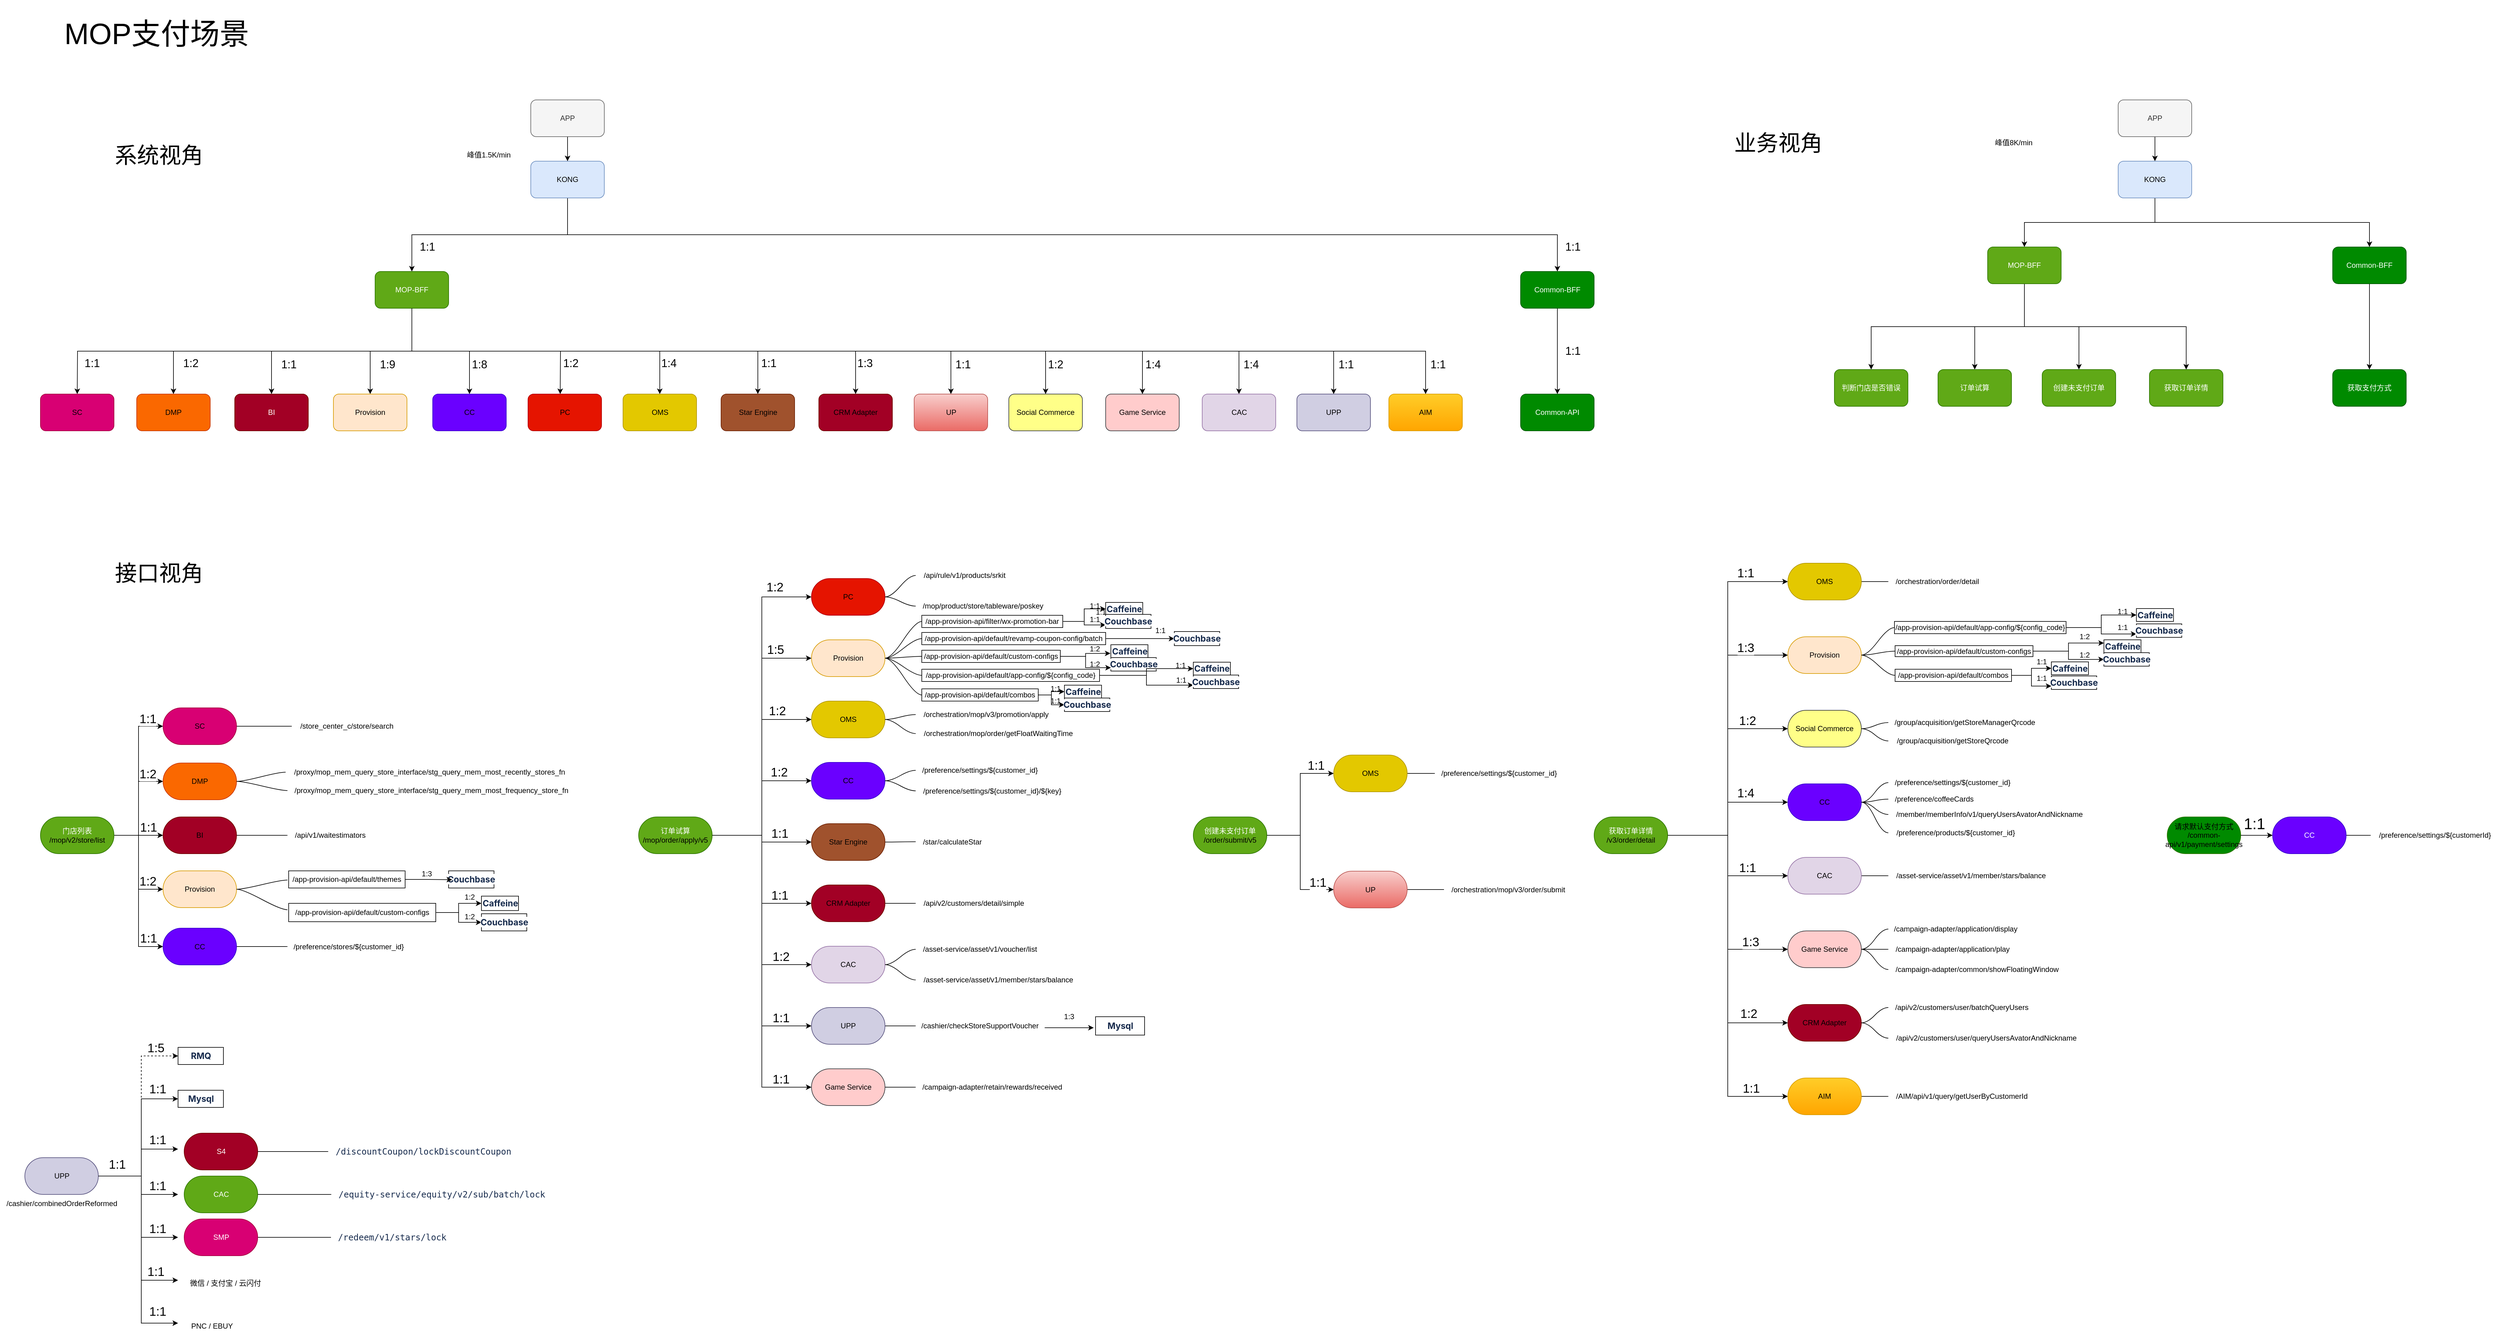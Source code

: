 <mxfile version="22.0.3" type="device">
  <diagram name="第 1 页" id="sYtc7aqfIJGAA4t-jdq2">
    <mxGraphModel dx="3088" dy="-315" grid="1" gridSize="10" guides="1" tooltips="1" connect="1" arrows="1" fold="1" page="1" pageScale="1" pageWidth="827" pageHeight="1169" math="0" shadow="0">
      <root>
        <mxCell id="0" />
        <mxCell id="1" parent="0" />
        <mxCell id="6tXBrcMtrbkiDNfWaivf-65" value="&lt;font style=&quot;font-size: 48px;&quot;&gt;MOP支付场景&lt;/font&gt;" style="text;strokeColor=none;fillColor=none;align=left;verticalAlign=middle;spacingLeft=4;spacingRight=4;overflow=hidden;points=[[0,0.5],[1,0.5]];portConstraint=eastwest;rotatable=0;whiteSpace=wrap;html=1;" parent="1" vertex="1">
          <mxGeometry x="-767.5" y="1277" width="345" height="110" as="geometry" />
        </mxCell>
        <mxCell id="6tXBrcMtrbkiDNfWaivf-66" value="&lt;font style=&quot;font-size: 36px;&quot;&gt;业务视角&lt;/font&gt;" style="text;html=1;align=center;verticalAlign=middle;resizable=0;points=[];autosize=1;strokeColor=none;fillColor=none;" parent="1" vertex="1">
          <mxGeometry x="1950" y="1480" width="170" height="60" as="geometry" />
        </mxCell>
        <mxCell id="6tXBrcMtrbkiDNfWaivf-69" style="edgeStyle=orthogonalEdgeStyle;rounded=0;orthogonalLoop=1;jettySize=auto;html=1;exitX=0.5;exitY=1;exitDx=0;exitDy=0;entryX=0.5;entryY=0;entryDx=0;entryDy=0;" parent="1" source="6tXBrcMtrbkiDNfWaivf-72" target="6tXBrcMtrbkiDNfWaivf-80" edge="1">
          <mxGeometry relative="1" as="geometry" />
        </mxCell>
        <mxCell id="6tXBrcMtrbkiDNfWaivf-70" style="edgeStyle=orthogonalEdgeStyle;rounded=0;orthogonalLoop=1;jettySize=auto;html=1;exitX=0.5;exitY=1;exitDx=0;exitDy=0;" parent="1" source="6tXBrcMtrbkiDNfWaivf-72" target="6tXBrcMtrbkiDNfWaivf-79" edge="1">
          <mxGeometry relative="1" as="geometry" />
        </mxCell>
        <mxCell id="6tXBrcMtrbkiDNfWaivf-71" style="edgeStyle=orthogonalEdgeStyle;rounded=0;orthogonalLoop=1;jettySize=auto;html=1;exitX=0.5;exitY=1;exitDx=0;exitDy=0;entryX=0.5;entryY=0;entryDx=0;entryDy=0;" parent="1" source="6tXBrcMtrbkiDNfWaivf-72" target="6tXBrcMtrbkiDNfWaivf-78" edge="1">
          <mxGeometry relative="1" as="geometry" />
        </mxCell>
        <mxCell id="6tXBrcMtrbkiDNfWaivf-126" style="edgeStyle=orthogonalEdgeStyle;rounded=0;orthogonalLoop=1;jettySize=auto;html=1;exitX=0.5;exitY=1;exitDx=0;exitDy=0;" parent="1" source="6tXBrcMtrbkiDNfWaivf-72" target="6tXBrcMtrbkiDNfWaivf-125" edge="1">
          <mxGeometry relative="1" as="geometry" />
        </mxCell>
        <mxCell id="6tXBrcMtrbkiDNfWaivf-72" value="MOP&lt;span style=&quot;background-color: initial;&quot;&gt;-BFF&lt;/span&gt;" style="rounded=1;whiteSpace=wrap;html=1;fillColor=#60a917;strokeColor=#2D7600;fontColor=#ffffff;" parent="1" vertex="1">
          <mxGeometry x="2377" y="1680" width="120" height="60" as="geometry" />
        </mxCell>
        <mxCell id="6tXBrcMtrbkiDNfWaivf-73" style="edgeStyle=orthogonalEdgeStyle;rounded=0;orthogonalLoop=1;jettySize=auto;html=1;exitX=0.5;exitY=1;exitDx=0;exitDy=0;" parent="1" source="6tXBrcMtrbkiDNfWaivf-75" target="6tXBrcMtrbkiDNfWaivf-84" edge="1">
          <mxGeometry relative="1" as="geometry" />
        </mxCell>
        <mxCell id="6tXBrcMtrbkiDNfWaivf-74" style="edgeStyle=orthogonalEdgeStyle;rounded=0;orthogonalLoop=1;jettySize=auto;html=1;exitX=0.5;exitY=1;exitDx=0;exitDy=0;entryX=0.5;entryY=0;entryDx=0;entryDy=0;" parent="1" source="6tXBrcMtrbkiDNfWaivf-75" target="6tXBrcMtrbkiDNfWaivf-72" edge="1">
          <mxGeometry relative="1" as="geometry" />
        </mxCell>
        <mxCell id="6tXBrcMtrbkiDNfWaivf-75" value="KONG" style="rounded=1;whiteSpace=wrap;html=1;fillColor=#dae8fc;strokeColor=#6c8ebf;" parent="1" vertex="1">
          <mxGeometry x="2590" y="1540" width="120" height="60" as="geometry" />
        </mxCell>
        <mxCell id="6tXBrcMtrbkiDNfWaivf-76" value="" style="edgeStyle=orthogonalEdgeStyle;rounded=0;orthogonalLoop=1;jettySize=auto;html=1;" parent="1" source="6tXBrcMtrbkiDNfWaivf-77" target="6tXBrcMtrbkiDNfWaivf-75" edge="1">
          <mxGeometry relative="1" as="geometry" />
        </mxCell>
        <mxCell id="6tXBrcMtrbkiDNfWaivf-77" value="APP" style="rounded=1;whiteSpace=wrap;html=1;fillColor=#f5f5f5;strokeColor=#666666;fontColor=#333333;" parent="1" vertex="1">
          <mxGeometry x="2590" y="1440" width="120" height="60" as="geometry" />
        </mxCell>
        <mxCell id="6tXBrcMtrbkiDNfWaivf-78" value="判断门店是否错误" style="rounded=1;whiteSpace=wrap;html=1;fillColor=#60a917;strokeColor=#2D7600;fontColor=#ffffff;" parent="1" vertex="1">
          <mxGeometry x="2127" y="1880" width="120" height="60" as="geometry" />
        </mxCell>
        <mxCell id="6tXBrcMtrbkiDNfWaivf-79" value="订单试算" style="rounded=1;whiteSpace=wrap;html=1;fillColor=#60a917;strokeColor=#2D7600;fontColor=#ffffff;" parent="1" vertex="1">
          <mxGeometry x="2296" y="1880" width="120" height="60" as="geometry" />
        </mxCell>
        <mxCell id="6tXBrcMtrbkiDNfWaivf-80" value="创建未支付订单" style="rounded=1;whiteSpace=wrap;html=1;fillColor=#60a917;strokeColor=#2D7600;fontColor=#ffffff;" parent="1" vertex="1">
          <mxGeometry x="2466" y="1880" width="120" height="60" as="geometry" />
        </mxCell>
        <mxCell id="6tXBrcMtrbkiDNfWaivf-82" value="获取支付方式" style="rounded=1;whiteSpace=wrap;html=1;fillColor=#008a00;strokeColor=#005700;fontColor=#ffffff;" parent="1" vertex="1">
          <mxGeometry x="2940" y="1880" width="120" height="60" as="geometry" />
        </mxCell>
        <mxCell id="6tXBrcMtrbkiDNfWaivf-83" style="edgeStyle=orthogonalEdgeStyle;rounded=0;orthogonalLoop=1;jettySize=auto;html=1;exitX=0.5;exitY=1;exitDx=0;exitDy=0;entryX=0.5;entryY=0;entryDx=0;entryDy=0;" parent="1" source="6tXBrcMtrbkiDNfWaivf-84" target="6tXBrcMtrbkiDNfWaivf-82" edge="1">
          <mxGeometry relative="1" as="geometry" />
        </mxCell>
        <mxCell id="6tXBrcMtrbkiDNfWaivf-84" value="Common-BFF" style="rounded=1;whiteSpace=wrap;html=1;fillColor=#008a00;strokeColor=#005700;fontColor=#ffffff;" parent="1" vertex="1">
          <mxGeometry x="2940" y="1680" width="120" height="60" as="geometry" />
        </mxCell>
        <mxCell id="6tXBrcMtrbkiDNfWaivf-86" value="&lt;font style=&quot;font-size: 36px;&quot;&gt;系统视角&lt;/font&gt;" style="text;html=1;align=center;verticalAlign=middle;resizable=0;points=[];autosize=1;strokeColor=none;fillColor=none;" parent="1" vertex="1">
          <mxGeometry x="-692" y="1500" width="170" height="60" as="geometry" />
        </mxCell>
        <mxCell id="6tXBrcMtrbkiDNfWaivf-87" style="edgeStyle=orthogonalEdgeStyle;rounded=0;orthogonalLoop=1;jettySize=auto;html=1;exitX=0.5;exitY=1;exitDx=0;exitDy=0;entryX=0.5;entryY=0;entryDx=0;entryDy=0;" parent="1" source="6tXBrcMtrbkiDNfWaivf-95" target="6tXBrcMtrbkiDNfWaivf-107" edge="1">
          <mxGeometry relative="1" as="geometry" />
        </mxCell>
        <mxCell id="6tXBrcMtrbkiDNfWaivf-88" style="edgeStyle=orthogonalEdgeStyle;rounded=0;orthogonalLoop=1;jettySize=auto;html=1;exitX=0.5;exitY=1;exitDx=0;exitDy=0;entryX=0.5;entryY=0;entryDx=0;entryDy=0;" parent="1" source="6tXBrcMtrbkiDNfWaivf-95" target="6tXBrcMtrbkiDNfWaivf-108" edge="1">
          <mxGeometry relative="1" as="geometry" />
        </mxCell>
        <mxCell id="6tXBrcMtrbkiDNfWaivf-90" style="edgeStyle=orthogonalEdgeStyle;rounded=0;orthogonalLoop=1;jettySize=auto;html=1;exitX=0.5;exitY=1;exitDx=0;exitDy=0;" parent="1" source="6tXBrcMtrbkiDNfWaivf-95" target="6tXBrcMtrbkiDNfWaivf-105" edge="1">
          <mxGeometry relative="1" as="geometry" />
        </mxCell>
        <mxCell id="6tXBrcMtrbkiDNfWaivf-91" style="edgeStyle=orthogonalEdgeStyle;rounded=0;orthogonalLoop=1;jettySize=auto;html=1;exitX=0.5;exitY=1;exitDx=0;exitDy=0;entryX=0.5;entryY=0;entryDx=0;entryDy=0;" parent="1" source="6tXBrcMtrbkiDNfWaivf-95" edge="1">
          <mxGeometry relative="1" as="geometry">
            <mxPoint x="-740" y="1920" as="targetPoint" />
          </mxGeometry>
        </mxCell>
        <mxCell id="6tXBrcMtrbkiDNfWaivf-92" style="edgeStyle=orthogonalEdgeStyle;rounded=0;orthogonalLoop=1;jettySize=auto;html=1;exitX=0.5;exitY=1;exitDx=0;exitDy=0;entryX=0.5;entryY=0;entryDx=0;entryDy=0;" parent="1" source="6tXBrcMtrbkiDNfWaivf-95" edge="1">
          <mxGeometry relative="1" as="geometry">
            <mxPoint x="48" y="1920" as="targetPoint" />
          </mxGeometry>
        </mxCell>
        <mxCell id="6tXBrcMtrbkiDNfWaivf-93" style="edgeStyle=orthogonalEdgeStyle;rounded=0;orthogonalLoop=1;jettySize=auto;html=1;exitX=0.5;exitY=1;exitDx=0;exitDy=0;entryX=0.5;entryY=0;entryDx=0;entryDy=0;" parent="1" source="6tXBrcMtrbkiDNfWaivf-95" target="i7uWyb1rT8mKNdmj7tlO-67" edge="1">
          <mxGeometry relative="1" as="geometry">
            <mxPoint x="189.5" y="1920" as="targetPoint" />
          </mxGeometry>
        </mxCell>
        <mxCell id="6tXBrcMtrbkiDNfWaivf-94" style="edgeStyle=orthogonalEdgeStyle;rounded=0;orthogonalLoop=1;jettySize=auto;html=1;exitX=0.5;exitY=1;exitDx=0;exitDy=0;entryX=0.5;entryY=0;entryDx=0;entryDy=0;" parent="1" source="6tXBrcMtrbkiDNfWaivf-95" target="i7uWyb1rT8mKNdmj7tlO-65" edge="1">
          <mxGeometry relative="1" as="geometry">
            <mxPoint x="332.5" y="1920" as="targetPoint" />
          </mxGeometry>
        </mxCell>
        <mxCell id="i7uWyb1rT8mKNdmj7tlO-72" style="edgeStyle=orthogonalEdgeStyle;rounded=0;orthogonalLoop=1;jettySize=auto;html=1;exitX=0.5;exitY=1;exitDx=0;exitDy=0;entryX=0.5;entryY=0;entryDx=0;entryDy=0;" parent="1" source="6tXBrcMtrbkiDNfWaivf-95" target="i7uWyb1rT8mKNdmj7tlO-68" edge="1">
          <mxGeometry relative="1" as="geometry" />
        </mxCell>
        <mxCell id="i7uWyb1rT8mKNdmj7tlO-75" style="edgeStyle=orthogonalEdgeStyle;rounded=0;orthogonalLoop=1;jettySize=auto;html=1;exitX=0.5;exitY=1;exitDx=0;exitDy=0;" parent="1" source="6tXBrcMtrbkiDNfWaivf-95" target="i7uWyb1rT8mKNdmj7tlO-74" edge="1">
          <mxGeometry relative="1" as="geometry" />
        </mxCell>
        <mxCell id="i7uWyb1rT8mKNdmj7tlO-78" style="edgeStyle=orthogonalEdgeStyle;rounded=0;orthogonalLoop=1;jettySize=auto;html=1;exitX=0.5;exitY=1;exitDx=0;exitDy=0;" parent="1" source="6tXBrcMtrbkiDNfWaivf-95" target="i7uWyb1rT8mKNdmj7tlO-77" edge="1">
          <mxGeometry relative="1" as="geometry" />
        </mxCell>
        <mxCell id="i7uWyb1rT8mKNdmj7tlO-82" style="edgeStyle=orthogonalEdgeStyle;rounded=0;orthogonalLoop=1;jettySize=auto;html=1;exitX=0.5;exitY=1;exitDx=0;exitDy=0;" parent="1" source="6tXBrcMtrbkiDNfWaivf-95" target="i7uWyb1rT8mKNdmj7tlO-80" edge="1">
          <mxGeometry relative="1" as="geometry" />
        </mxCell>
        <mxCell id="i7uWyb1rT8mKNdmj7tlO-83" style="edgeStyle=orthogonalEdgeStyle;rounded=0;orthogonalLoop=1;jettySize=auto;html=1;exitX=0.5;exitY=1;exitDx=0;exitDy=0;" parent="1" source="6tXBrcMtrbkiDNfWaivf-95" target="i7uWyb1rT8mKNdmj7tlO-81" edge="1">
          <mxGeometry relative="1" as="geometry" />
        </mxCell>
        <mxCell id="i7uWyb1rT8mKNdmj7tlO-98" style="edgeStyle=orthogonalEdgeStyle;rounded=0;orthogonalLoop=1;jettySize=auto;html=1;exitX=0.5;exitY=1;exitDx=0;exitDy=0;" parent="1" source="6tXBrcMtrbkiDNfWaivf-95" target="i7uWyb1rT8mKNdmj7tlO-94" edge="1">
          <mxGeometry relative="1" as="geometry" />
        </mxCell>
        <mxCell id="i7uWyb1rT8mKNdmj7tlO-99" style="edgeStyle=orthogonalEdgeStyle;rounded=0;orthogonalLoop=1;jettySize=auto;html=1;exitX=0.5;exitY=1;exitDx=0;exitDy=0;entryX=0.5;entryY=0;entryDx=0;entryDy=0;" parent="1" source="6tXBrcMtrbkiDNfWaivf-95" target="i7uWyb1rT8mKNdmj7tlO-95" edge="1">
          <mxGeometry relative="1" as="geometry" />
        </mxCell>
        <mxCell id="6tXBrcMtrbkiDNfWaivf-95" value="MOP&lt;span style=&quot;background-color: initial;&quot;&gt;-BFF&lt;/span&gt;" style="rounded=1;whiteSpace=wrap;html=1;fillColor=#60a917;strokeColor=#2D7600;fontColor=#ffffff;" parent="1" vertex="1">
          <mxGeometry x="-254" y="1720" width="120" height="60" as="geometry" />
        </mxCell>
        <mxCell id="6tXBrcMtrbkiDNfWaivf-97" style="edgeStyle=orthogonalEdgeStyle;rounded=0;orthogonalLoop=1;jettySize=auto;html=1;exitX=0.5;exitY=1;exitDx=0;exitDy=0;entryX=0.5;entryY=0;entryDx=0;entryDy=0;" parent="1" source="6tXBrcMtrbkiDNfWaivf-98" target="6tXBrcMtrbkiDNfWaivf-95" edge="1">
          <mxGeometry relative="1" as="geometry">
            <Array as="points">
              <mxPoint x="60" y="1660" />
              <mxPoint x="-194" y="1660" />
            </Array>
          </mxGeometry>
        </mxCell>
        <mxCell id="i7uWyb1rT8mKNdmj7tlO-86" style="edgeStyle=orthogonalEdgeStyle;rounded=0;orthogonalLoop=1;jettySize=auto;html=1;exitX=0.5;exitY=1;exitDx=0;exitDy=0;" parent="1" source="6tXBrcMtrbkiDNfWaivf-98" target="6tXBrcMtrbkiDNfWaivf-103" edge="1">
          <mxGeometry relative="1" as="geometry" />
        </mxCell>
        <mxCell id="6tXBrcMtrbkiDNfWaivf-98" value="KONG" style="rounded=1;whiteSpace=wrap;html=1;fillColor=#dae8fc;strokeColor=#6c8ebf;" parent="1" vertex="1">
          <mxGeometry y="1540" width="120" height="60" as="geometry" />
        </mxCell>
        <mxCell id="6tXBrcMtrbkiDNfWaivf-99" value="" style="edgeStyle=orthogonalEdgeStyle;rounded=0;orthogonalLoop=1;jettySize=auto;html=1;" parent="1" source="6tXBrcMtrbkiDNfWaivf-100" target="6tXBrcMtrbkiDNfWaivf-98" edge="1">
          <mxGeometry relative="1" as="geometry" />
        </mxCell>
        <mxCell id="6tXBrcMtrbkiDNfWaivf-100" value="APP" style="rounded=1;whiteSpace=wrap;html=1;fillColor=#f5f5f5;strokeColor=#666666;fontColor=#333333;" parent="1" vertex="1">
          <mxGeometry y="1440" width="120" height="60" as="geometry" />
        </mxCell>
        <mxCell id="6tXBrcMtrbkiDNfWaivf-101" value="峰值1.5K/min" style="text;strokeColor=none;fillColor=none;align=left;verticalAlign=middle;spacingLeft=4;spacingRight=4;overflow=hidden;points=[[0,0.5],[1,0.5]];portConstraint=eastwest;rotatable=0;whiteSpace=wrap;html=1;" parent="1" vertex="1">
          <mxGeometry x="-110.5" y="1515" width="90.5" height="30" as="geometry" />
        </mxCell>
        <mxCell id="i7uWyb1rT8mKNdmj7tlO-88" style="edgeStyle=orthogonalEdgeStyle;rounded=0;orthogonalLoop=1;jettySize=auto;html=1;exitX=0.5;exitY=1;exitDx=0;exitDy=0;" parent="1" source="6tXBrcMtrbkiDNfWaivf-103" target="i7uWyb1rT8mKNdmj7tlO-87" edge="1">
          <mxGeometry relative="1" as="geometry" />
        </mxCell>
        <mxCell id="6tXBrcMtrbkiDNfWaivf-103" value="Common-BFF" style="rounded=1;whiteSpace=wrap;html=1;fillColor=#008a00;strokeColor=#005700;fontColor=#ffffff;" parent="1" vertex="1">
          <mxGeometry x="1615" y="1720" width="120" height="60" as="geometry" />
        </mxCell>
        <mxCell id="6tXBrcMtrbkiDNfWaivf-105" value="DMP" style="rounded=1;whiteSpace=wrap;html=1;fillColor=#fa6800;strokeColor=#C73500;fontColor=#000000;" parent="1" vertex="1">
          <mxGeometry x="-643" y="1920" width="120" height="60" as="geometry" />
        </mxCell>
        <mxCell id="6tXBrcMtrbkiDNfWaivf-107" value="BI" style="rounded=1;whiteSpace=wrap;html=1;fillColor=#a20025;strokeColor=#6F0000;fontColor=#ffffff;" parent="1" vertex="1">
          <mxGeometry x="-483" y="1920" width="120" height="60" as="geometry" />
        </mxCell>
        <mxCell id="6tXBrcMtrbkiDNfWaivf-108" value="Provision" style="rounded=1;whiteSpace=wrap;html=1;fillColor=#ffe6cc;strokeColor=#d79b00;" parent="1" vertex="1">
          <mxGeometry x="-322" y="1920" width="120" height="60" as="geometry" />
        </mxCell>
        <mxCell id="6tXBrcMtrbkiDNfWaivf-113" value="&lt;font style=&quot;font-size: 18px;&quot;&gt;1:1&lt;/font&gt;" style="text;html=1;align=center;verticalAlign=middle;resizable=0;points=[];autosize=1;strokeColor=none;fillColor=none;" parent="1" vertex="1">
          <mxGeometry x="-741" y="1850" width="50" height="40" as="geometry" />
        </mxCell>
        <mxCell id="6tXBrcMtrbkiDNfWaivf-114" value="&lt;font style=&quot;font-size: 18px;&quot;&gt;1:2&lt;/font&gt;" style="text;html=1;align=center;verticalAlign=middle;resizable=0;points=[];autosize=1;strokeColor=none;fillColor=none;" parent="1" vertex="1">
          <mxGeometry x="-580" y="1850" width="50" height="40" as="geometry" />
        </mxCell>
        <mxCell id="6tXBrcMtrbkiDNfWaivf-116" value="&lt;font style=&quot;font-size: 18px;&quot;&gt;1:1&lt;/font&gt;" style="text;html=1;align=center;verticalAlign=middle;resizable=0;points=[];autosize=1;strokeColor=none;fillColor=none;" parent="1" vertex="1">
          <mxGeometry x="-420.5" y="1852" width="50" height="40" as="geometry" />
        </mxCell>
        <mxCell id="6tXBrcMtrbkiDNfWaivf-117" value="&lt;font style=&quot;font-size: 18px;&quot;&gt;1:9&lt;/font&gt;" style="text;html=1;align=center;verticalAlign=middle;resizable=0;points=[];autosize=1;strokeColor=none;fillColor=none;" parent="1" vertex="1">
          <mxGeometry x="-259.5" y="1852" width="50" height="40" as="geometry" />
        </mxCell>
        <mxCell id="6tXBrcMtrbkiDNfWaivf-118" value="&lt;font style=&quot;font-size: 18px;&quot;&gt;1:8&lt;/font&gt;" style="text;html=1;align=center;verticalAlign=middle;resizable=0;points=[];autosize=1;strokeColor=none;fillColor=none;" parent="1" vertex="1">
          <mxGeometry x="-109.5" y="1852" width="50" height="40" as="geometry" />
        </mxCell>
        <mxCell id="6tXBrcMtrbkiDNfWaivf-119" value="&lt;font style=&quot;font-size: 18px;&quot;&gt;1:2&lt;/font&gt;" style="text;html=1;align=center;verticalAlign=middle;resizable=0;points=[];autosize=1;strokeColor=none;fillColor=none;" parent="1" vertex="1">
          <mxGeometry x="40" y="1850" width="50" height="40" as="geometry" />
        </mxCell>
        <mxCell id="6tXBrcMtrbkiDNfWaivf-120" value="&lt;font style=&quot;font-size: 18px;&quot;&gt;1:4&lt;/font&gt;" style="text;html=1;align=center;verticalAlign=middle;resizable=0;points=[];autosize=1;strokeColor=none;fillColor=none;" parent="1" vertex="1">
          <mxGeometry x="200" y="1850" width="50" height="40" as="geometry" />
        </mxCell>
        <mxCell id="6tXBrcMtrbkiDNfWaivf-122" value="&lt;font style=&quot;font-size: 18px;&quot;&gt;1:1&lt;/font&gt;" style="text;html=1;align=center;verticalAlign=middle;resizable=0;points=[];autosize=1;strokeColor=none;fillColor=none;" parent="1" vertex="1">
          <mxGeometry x="-194" y="1660" width="50" height="40" as="geometry" />
        </mxCell>
        <mxCell id="6tXBrcMtrbkiDNfWaivf-124" value="峰值8K/min" style="text;strokeColor=none;fillColor=none;align=left;verticalAlign=middle;spacingLeft=4;spacingRight=4;overflow=hidden;points=[[0,0.5],[1,0.5]];portConstraint=eastwest;rotatable=0;whiteSpace=wrap;html=1;" parent="1" vertex="1">
          <mxGeometry x="2383" y="1495" width="80" height="30" as="geometry" />
        </mxCell>
        <mxCell id="6tXBrcMtrbkiDNfWaivf-125" value="获取订单详情" style="rounded=1;whiteSpace=wrap;html=1;fillColor=#60a917;strokeColor=#2D7600;fontColor=#ffffff;" parent="1" vertex="1">
          <mxGeometry x="2641" y="1880" width="120" height="60" as="geometry" />
        </mxCell>
        <mxCell id="I2Zdo2Xt9zgOg21UrRjC-64" value="" style="edgeStyle=orthogonalEdgeStyle;rounded=0;orthogonalLoop=1;jettySize=auto;html=1;fontFamily=Helvetica;fontSize=12;fontColor=default;exitX=1;exitY=0.5;exitDx=0;exitDy=0;" parent="1" source="I2Zdo2Xt9zgOg21UrRjC-72" target="I2Zdo2Xt9zgOg21UrRjC-15" edge="1">
          <mxGeometry relative="1" as="geometry">
            <mxPoint x="-680" y="2640" as="sourcePoint" />
          </mxGeometry>
        </mxCell>
        <mxCell id="iGlMw-0uKcp3FbVpsDQA-3" value="&lt;span style=&quot;font-size: 20px;&quot;&gt;1:1&lt;/span&gt;" style="edgeLabel;html=1;align=center;verticalAlign=middle;resizable=0;points=[];" parent="I2Zdo2Xt9zgOg21UrRjC-64" vertex="1" connectable="0">
          <mxGeometry x="0.335" y="5" relative="1" as="geometry">
            <mxPoint x="2" y="-9" as="offset" />
          </mxGeometry>
        </mxCell>
        <mxCell id="i7uWyb1rT8mKNdmj7tlO-13" style="edgeStyle=orthogonalEdgeStyle;rounded=0;orthogonalLoop=1;jettySize=auto;html=1;exitX=1;exitY=0.5;exitDx=0;exitDy=0;entryX=0;entryY=0.5;entryDx=0;entryDy=0;" parent="1" source="I2Zdo2Xt9zgOg21UrRjC-75" target="I2Zdo2Xt9zgOg21UrRjC-54" edge="1">
          <mxGeometry relative="1" as="geometry">
            <mxPoint x="330.5" y="2529" as="sourcePoint" />
          </mxGeometry>
        </mxCell>
        <mxCell id="iGlMw-0uKcp3FbVpsDQA-9" value="&lt;span style=&quot;font-size: 20px;&quot;&gt;1:1&lt;/span&gt;" style="edgeLabel;html=1;align=center;verticalAlign=middle;resizable=0;points=[];" parent="i7uWyb1rT8mKNdmj7tlO-13" vertex="1" connectable="0">
          <mxGeometry x="0.472" y="4" relative="1" as="geometry">
            <mxPoint x="-7" y="-11" as="offset" />
          </mxGeometry>
        </mxCell>
        <mxCell id="i7uWyb1rT8mKNdmj7tlO-93" style="edgeStyle=orthogonalEdgeStyle;rounded=0;orthogonalLoop=1;jettySize=auto;html=1;exitX=1;exitY=0.5;exitDx=0;exitDy=0;entryX=0;entryY=0.5;entryDx=0;entryDy=0;" parent="1" edge="1">
          <mxGeometry relative="1" as="geometry">
            <mxPoint x="296.0" y="2640" as="sourcePoint" />
            <mxPoint x="458" y="2751" as="targetPoint" />
            <Array as="points">
              <mxPoint x="377" y="2640" />
              <mxPoint x="377" y="2751" />
            </Array>
          </mxGeometry>
        </mxCell>
        <mxCell id="iGlMw-0uKcp3FbVpsDQA-10" value="&lt;span style=&quot;font-size: 20px;&quot;&gt;1:1&lt;/span&gt;" style="edgeLabel;html=1;align=center;verticalAlign=middle;resizable=0;points=[];" parent="i7uWyb1rT8mKNdmj7tlO-93" vertex="1" connectable="0">
          <mxGeometry x="0.666" y="3" relative="1" as="geometry">
            <mxPoint x="-7" y="-11" as="offset" />
          </mxGeometry>
        </mxCell>
        <mxCell id="i7uWyb1rT8mKNdmj7tlO-19" value="&lt;font style=&quot;font-size: 18px;&quot;&gt;1:9&lt;/font&gt;" style="text;html=1;align=center;verticalAlign=middle;resizable=0;points=[];autosize=0;strokeColor=none;fillColor=none;" parent="1" vertex="1">
          <mxGeometry x="452.5" y="2329" width="50" height="40" as="geometry" />
        </mxCell>
        <mxCell id="i7uWyb1rT8mKNdmj7tlO-64" value="&lt;font color=&quot;#000000&quot;&gt;SC&lt;br&gt;&lt;/font&gt;" style="rounded=1;whiteSpace=wrap;html=1;fillColor=#d80073;strokeColor=#A50040;fontColor=#ffffff;" parent="1" vertex="1">
          <mxGeometry x="-800" y="1920" width="120" height="60" as="geometry" />
        </mxCell>
        <mxCell id="i7uWyb1rT8mKNdmj7tlO-65" value="CC" style="rounded=1;whiteSpace=wrap;html=1;fillColor=#6a00ff;strokeColor=#3700CC;fontColor=#000000;" parent="1" vertex="1">
          <mxGeometry x="-160" y="1920" width="120" height="60" as="geometry" />
        </mxCell>
        <mxCell id="i7uWyb1rT8mKNdmj7tlO-66" value="PC" style="rounded=1;whiteSpace=wrap;html=1;fillColor=#e51400;strokeColor=#B20000;fontColor=#000000;" parent="1" vertex="1">
          <mxGeometry x="-4.5" y="1920" width="120" height="60" as="geometry" />
        </mxCell>
        <mxCell id="i7uWyb1rT8mKNdmj7tlO-67" value="OMS" style="rounded=1;whiteSpace=wrap;html=1;fillColor=#e3c800;strokeColor=#B09500;fontColor=#000000;" parent="1" vertex="1">
          <mxGeometry x="150.5" y="1920" width="120" height="60" as="geometry" />
        </mxCell>
        <mxCell id="i7uWyb1rT8mKNdmj7tlO-68" value="Star Engine" style="rounded=1;whiteSpace=wrap;html=1;fillColor=#a0522d;strokeColor=#6D1F00;fontColor=#000000;" parent="1" vertex="1">
          <mxGeometry x="310.5" y="1920" width="120" height="60" as="geometry" />
        </mxCell>
        <mxCell id="i7uWyb1rT8mKNdmj7tlO-71" value="&lt;font style=&quot;font-size: 18px;&quot;&gt;1:1&lt;/font&gt;" style="text;html=1;align=center;verticalAlign=middle;resizable=0;points=[];autosize=1;strokeColor=none;fillColor=none;" parent="1" vertex="1">
          <mxGeometry x="1675" y="1660" width="50" height="40" as="geometry" />
        </mxCell>
        <mxCell id="i7uWyb1rT8mKNdmj7tlO-73" value="&lt;font style=&quot;font-size: 18px;&quot;&gt;1:1&lt;/font&gt;" style="text;html=1;align=center;verticalAlign=middle;resizable=0;points=[];autosize=1;strokeColor=none;fillColor=none;" parent="1" vertex="1">
          <mxGeometry x="363" y="1850" width="50" height="40" as="geometry" />
        </mxCell>
        <mxCell id="i7uWyb1rT8mKNdmj7tlO-74" value="CRM Adapter" style="rounded=1;whiteSpace=wrap;html=1;fillColor=#a20025;fontColor=#000000;strokeColor=#6F0000;" parent="1" vertex="1">
          <mxGeometry x="470" y="1920" width="120" height="60" as="geometry" />
        </mxCell>
        <mxCell id="i7uWyb1rT8mKNdmj7tlO-76" value="&lt;font style=&quot;font-size: 18px;&quot;&gt;1:3&lt;/font&gt;" style="text;html=1;align=center;verticalAlign=middle;resizable=0;points=[];autosize=1;strokeColor=none;fillColor=none;" parent="1" vertex="1">
          <mxGeometry x="520" y="1850" width="50" height="40" as="geometry" />
        </mxCell>
        <mxCell id="i7uWyb1rT8mKNdmj7tlO-77" value="UP" style="rounded=1;whiteSpace=wrap;html=1;fillColor=#f8cecc;strokeColor=#b85450;gradientColor=#ea6b66;" parent="1" vertex="1">
          <mxGeometry x="625.5" y="1920" width="120" height="60" as="geometry" />
        </mxCell>
        <mxCell id="i7uWyb1rT8mKNdmj7tlO-79" value="&lt;font style=&quot;font-size: 18px;&quot;&gt;1:1&lt;/font&gt;" style="text;html=1;align=center;verticalAlign=middle;resizable=0;points=[];autosize=1;strokeColor=none;fillColor=none;" parent="1" vertex="1">
          <mxGeometry x="680" y="1852" width="50" height="40" as="geometry" />
        </mxCell>
        <mxCell id="i7uWyb1rT8mKNdmj7tlO-80" value="Social Commerce" style="rounded=1;whiteSpace=wrap;html=1;fillColor=#ffff88;strokeColor=#36393d;" parent="1" vertex="1">
          <mxGeometry x="780" y="1920" width="120" height="60" as="geometry" />
        </mxCell>
        <mxCell id="i7uWyb1rT8mKNdmj7tlO-81" value="Game Service" style="rounded=1;whiteSpace=wrap;html=1;fillColor=#ffcccc;strokeColor=#36393d;" parent="1" vertex="1">
          <mxGeometry x="938" y="1920" width="120" height="60" as="geometry" />
        </mxCell>
        <mxCell id="i7uWyb1rT8mKNdmj7tlO-84" value="&lt;font style=&quot;font-size: 18px;&quot;&gt;1:2&lt;/font&gt;" style="text;html=1;align=center;verticalAlign=middle;resizable=0;points=[];autosize=1;strokeColor=none;fillColor=none;" parent="1" vertex="1">
          <mxGeometry x="830.5" y="1852" width="50" height="40" as="geometry" />
        </mxCell>
        <mxCell id="i7uWyb1rT8mKNdmj7tlO-85" value="&lt;font style=&quot;font-size: 18px;&quot;&gt;1:4&lt;/font&gt;" style="text;html=1;align=center;verticalAlign=middle;resizable=0;points=[];autosize=1;strokeColor=none;fillColor=none;" parent="1" vertex="1">
          <mxGeometry x="990" y="1852" width="50" height="40" as="geometry" />
        </mxCell>
        <mxCell id="i7uWyb1rT8mKNdmj7tlO-87" value="Common-API" style="rounded=1;whiteSpace=wrap;html=1;fillColor=#008a00;strokeColor=#005700;fontColor=#ffffff;" parent="1" vertex="1">
          <mxGeometry x="1615" y="1920" width="120" height="60" as="geometry" />
        </mxCell>
        <mxCell id="i7uWyb1rT8mKNdmj7tlO-89" value="&lt;font style=&quot;font-size: 18px;&quot;&gt;1:1&lt;/font&gt;" style="text;html=1;align=center;verticalAlign=middle;resizable=0;points=[];autosize=1;strokeColor=none;fillColor=none;" parent="1" vertex="1">
          <mxGeometry x="1675" y="1830" width="50" height="40" as="geometry" />
        </mxCell>
        <mxCell id="i7uWyb1rT8mKNdmj7tlO-94" value="CAC" style="rounded=1;whiteSpace=wrap;html=1;fillColor=#e1d5e7;strokeColor=#9673a6;" parent="1" vertex="1">
          <mxGeometry x="1095.5" y="1920" width="120" height="60" as="geometry" />
        </mxCell>
        <mxCell id="i7uWyb1rT8mKNdmj7tlO-95" value="UPP" style="rounded=1;whiteSpace=wrap;html=1;fillColor=#d0cee2;strokeColor=#56517e;" parent="1" vertex="1">
          <mxGeometry x="1250" y="1920" width="120" height="60" as="geometry" />
        </mxCell>
        <mxCell id="i7uWyb1rT8mKNdmj7tlO-100" value="&lt;font style=&quot;font-size: 18px;&quot;&gt;1:1&lt;/font&gt;" style="text;html=1;align=center;verticalAlign=middle;resizable=0;points=[];autosize=1;strokeColor=none;fillColor=none;" parent="1" vertex="1">
          <mxGeometry x="1305" y="1852" width="50" height="40" as="geometry" />
        </mxCell>
        <mxCell id="i7uWyb1rT8mKNdmj7tlO-101" value="&lt;font style=&quot;font-size: 18px;&quot;&gt;1:4&lt;/font&gt;" style="text;html=1;align=center;verticalAlign=middle;resizable=0;points=[];autosize=1;strokeColor=none;fillColor=none;" parent="1" vertex="1">
          <mxGeometry x="1150" y="1852" width="50" height="40" as="geometry" />
        </mxCell>
        <mxCell id="I2Zdo2Xt9zgOg21UrRjC-41" value="" style="edgeStyle=entityRelationEdgeStyle;rounded=0;orthogonalLoop=1;jettySize=auto;html=1;startArrow=none;endArrow=none;segment=10;curved=1;sourcePerimeterSpacing=0;targetPerimeterSpacing=0;fontFamily=Helvetica;fontSize=12;fontColor=#000000;" parent="1" source="I2Zdo2Xt9zgOg21UrRjC-11" target="I2Zdo2Xt9zgOg21UrRjC-23" edge="1">
          <mxGeometry relative="1" as="geometry" />
        </mxCell>
        <mxCell id="I2Zdo2Xt9zgOg21UrRjC-11" value="&lt;span style=&quot;color: rgb(0, 0, 0);&quot;&gt;SC&lt;/span&gt;" style="whiteSpace=wrap;html=1;rounded=1;arcSize=50;align=center;verticalAlign=middle;strokeWidth=1;autosize=0;spacing=4;treeFolding=1;treeMoving=1;newEdgeStyle={&quot;edgeStyle&quot;:&quot;entityRelationEdgeStyle&quot;,&quot;startArrow&quot;:&quot;none&quot;,&quot;endArrow&quot;:&quot;none&quot;,&quot;segment&quot;:10,&quot;curved&quot;:1,&quot;sourcePerimeterSpacing&quot;:0,&quot;targetPerimeterSpacing&quot;:0};strokeColor=#A50040;fontFamily=Helvetica;fontSize=12;fontColor=#ffffff;fillColor=#d80073;" parent="1" vertex="1">
          <mxGeometry x="-600" y="2432" width="120" height="60" as="geometry" />
        </mxCell>
        <mxCell id="I2Zdo2Xt9zgOg21UrRjC-38" value="" style="edgeStyle=entityRelationEdgeStyle;rounded=0;orthogonalLoop=1;jettySize=auto;html=1;startArrow=none;endArrow=none;segment=10;curved=1;sourcePerimeterSpacing=0;targetPerimeterSpacing=0;fontFamily=Helvetica;fontSize=12;fontColor=#000000;" parent="1" source="I2Zdo2Xt9zgOg21UrRjC-13" target="I2Zdo2Xt9zgOg21UrRjC-33" edge="1">
          <mxGeometry relative="1" as="geometry" />
        </mxCell>
        <mxCell id="I2Zdo2Xt9zgOg21UrRjC-13" value="DMP" style="whiteSpace=wrap;html=1;rounded=1;arcSize=50;align=center;verticalAlign=middle;strokeWidth=1;autosize=0;spacing=4;treeFolding=1;treeMoving=1;newEdgeStyle={&quot;edgeStyle&quot;:&quot;entityRelationEdgeStyle&quot;,&quot;startArrow&quot;:&quot;none&quot;,&quot;endArrow&quot;:&quot;none&quot;,&quot;segment&quot;:10,&quot;curved&quot;:1,&quot;sourcePerimeterSpacing&quot;:0,&quot;targetPerimeterSpacing&quot;:0};strokeColor=#C73500;fontFamily=Helvetica;fontSize=12;fontColor=#000000;fillColor=#fa6800;" parent="1" vertex="1">
          <mxGeometry x="-600" y="2522" width="120" height="60" as="geometry" />
        </mxCell>
        <mxCell id="I2Zdo2Xt9zgOg21UrRjC-37" value="" style="edgeStyle=entityRelationEdgeStyle;rounded=0;orthogonalLoop=1;jettySize=auto;html=1;startArrow=none;endArrow=none;segment=10;curved=1;sourcePerimeterSpacing=0;targetPerimeterSpacing=0;fontFamily=Helvetica;fontSize=12;fontColor=#000000;" parent="1" source="I2Zdo2Xt9zgOg21UrRjC-15" target="I2Zdo2Xt9zgOg21UrRjC-31" edge="1">
          <mxGeometry relative="1" as="geometry" />
        </mxCell>
        <mxCell id="I2Zdo2Xt9zgOg21UrRjC-15" value="BI" style="whiteSpace=wrap;html=1;rounded=1;arcSize=50;align=center;verticalAlign=middle;strokeWidth=1;autosize=0;spacing=4;treeFolding=1;treeMoving=1;newEdgeStyle={&quot;edgeStyle&quot;:&quot;entityRelationEdgeStyle&quot;,&quot;startArrow&quot;:&quot;none&quot;,&quot;endArrow&quot;:&quot;none&quot;,&quot;segment&quot;:10,&quot;curved&quot;:1,&quot;sourcePerimeterSpacing&quot;:0,&quot;targetPerimeterSpacing&quot;:0};strokeColor=#6F0000;fontFamily=Helvetica;fontSize=12;fontColor=#000000;fillColor=#a20025;" parent="1" vertex="1">
          <mxGeometry x="-600" y="2610" width="120" height="60" as="geometry" />
        </mxCell>
        <mxCell id="I2Zdo2Xt9zgOg21UrRjC-34" value="" style="edgeStyle=entityRelationEdgeStyle;rounded=0;orthogonalLoop=1;jettySize=auto;html=1;startArrow=none;endArrow=none;segment=10;curved=1;sourcePerimeterSpacing=0;targetPerimeterSpacing=0;fontFamily=Helvetica;fontSize=12;fontColor=#000000;" parent="1" source="I2Zdo2Xt9zgOg21UrRjC-17" edge="1">
          <mxGeometry relative="1" as="geometry">
            <mxPoint x="-397" y="2713" as="targetPoint" />
          </mxGeometry>
        </mxCell>
        <mxCell id="I2Zdo2Xt9zgOg21UrRjC-17" value="Provision" style="whiteSpace=wrap;html=1;rounded=1;arcSize=50;align=center;verticalAlign=middle;strokeWidth=1;autosize=0;spacing=4;treeFolding=1;treeMoving=1;newEdgeStyle={&quot;edgeStyle&quot;:&quot;entityRelationEdgeStyle&quot;,&quot;startArrow&quot;:&quot;none&quot;,&quot;endArrow&quot;:&quot;none&quot;,&quot;segment&quot;:10,&quot;curved&quot;:1,&quot;sourcePerimeterSpacing&quot;:0,&quot;targetPerimeterSpacing&quot;:0};strokeColor=#d79b00;fontFamily=Helvetica;fontSize=12;fontColor=default;fillColor=#ffe6cc;" parent="1" vertex="1">
          <mxGeometry x="-600" y="2698" width="120" height="60" as="geometry" />
        </mxCell>
        <mxCell id="I2Zdo2Xt9zgOg21UrRjC-36" value="" style="edgeStyle=entityRelationEdgeStyle;rounded=0;orthogonalLoop=1;jettySize=auto;html=1;startArrow=none;endArrow=none;segment=10;curved=1;sourcePerimeterSpacing=0;targetPerimeterSpacing=0;fontFamily=Helvetica;fontSize=12;fontColor=#000000;" parent="1" source="I2Zdo2Xt9zgOg21UrRjC-19" target="I2Zdo2Xt9zgOg21UrRjC-29" edge="1">
          <mxGeometry relative="1" as="geometry" />
        </mxCell>
        <mxCell id="I2Zdo2Xt9zgOg21UrRjC-19" value="CC" style="whiteSpace=wrap;html=1;rounded=1;arcSize=50;align=center;verticalAlign=middle;strokeWidth=1;autosize=0;spacing=4;treeFolding=1;treeMoving=1;newEdgeStyle={&quot;edgeStyle&quot;:&quot;entityRelationEdgeStyle&quot;,&quot;startArrow&quot;:&quot;none&quot;,&quot;endArrow&quot;:&quot;none&quot;,&quot;segment&quot;:10,&quot;curved&quot;:1,&quot;sourcePerimeterSpacing&quot;:0,&quot;targetPerimeterSpacing&quot;:0};strokeColor=#3700CC;fontFamily=Helvetica;fontSize=12;fontColor=#000000;fillColor=#6a00ff;" parent="1" vertex="1">
          <mxGeometry x="-600" y="2791.5" width="120" height="60" as="geometry" />
        </mxCell>
        <mxCell id="I2Zdo2Xt9zgOg21UrRjC-23" value="/store_center_c/store/search" style="text;html=1;align=center;verticalAlign=middle;whiteSpace=wrap;rounded=0;fontFamily=Helvetica;fontSize=12;fontColor=#000000;autosize=1;" parent="1" vertex="1">
          <mxGeometry x="-390" y="2447" width="180" height="30" as="geometry" />
        </mxCell>
        <mxCell id="I2Zdo2Xt9zgOg21UrRjC-24" value="/proxy/mop_mem_query_store_interface/stg_query_mem_most_recently_stores_fn" style="text;html=1;align=center;verticalAlign=middle;whiteSpace=wrap;rounded=0;fontFamily=Helvetica;fontSize=12;fontColor=#000000;autosize=1;" parent="1" vertex="1">
          <mxGeometry x="-400" y="2522" width="470" height="30" as="geometry" />
        </mxCell>
        <mxCell id="I2Zdo2Xt9zgOg21UrRjC-29" value="/preference/stores/${customer_id}" style="text;html=1;align=center;verticalAlign=middle;whiteSpace=wrap;rounded=0;fontFamily=Helvetica;fontSize=12;fontColor=#000000;autosize=1;" parent="1" vertex="1">
          <mxGeometry x="-397" y="2806.5" width="200" height="30" as="geometry" />
        </mxCell>
        <mxCell id="I2Zdo2Xt9zgOg21UrRjC-31" value="&lt;div&gt;&lt;span style=&quot;background-color: initial;&quot;&gt;/api/v1/waitestimators&lt;/span&gt;&lt;/div&gt;" style="text;html=1;align=center;verticalAlign=middle;whiteSpace=wrap;rounded=0;fontFamily=Helvetica;fontSize=12;fontColor=#000000;autosize=1;" parent="1" vertex="1">
          <mxGeometry x="-397" y="2625" width="140" height="30" as="geometry" />
        </mxCell>
        <mxCell id="I2Zdo2Xt9zgOg21UrRjC-33" value="/proxy/mop_mem_query_store_interface/stg_query_mem_most_frequency_store_fn" style="text;html=1;align=center;verticalAlign=middle;whiteSpace=wrap;rounded=0;fontFamily=Helvetica;fontSize=12;fontColor=#000000;autosize=1;" parent="1" vertex="1">
          <mxGeometry x="-397" y="2552" width="470" height="30" as="geometry" />
        </mxCell>
        <mxCell id="I2Zdo2Xt9zgOg21UrRjC-35" value="" style="edgeStyle=entityRelationEdgeStyle;rounded=0;orthogonalLoop=1;jettySize=auto;html=1;startArrow=none;endArrow=none;segment=10;curved=1;sourcePerimeterSpacing=0;targetPerimeterSpacing=0;fontFamily=Helvetica;fontSize=12;fontColor=#000000;entryX=0;entryY=0.5;entryDx=0;entryDy=0;exitX=1;exitY=0.5;exitDx=0;exitDy=0;" parent="1" source="I2Zdo2Xt9zgOg21UrRjC-17" edge="1">
          <mxGeometry relative="1" as="geometry">
            <mxPoint x="-470" y="2738" as="sourcePoint" />
            <mxPoint x="-397" y="2761.5" as="targetPoint" />
            <Array as="points">
              <mxPoint x="-387" y="2772" />
            </Array>
          </mxGeometry>
        </mxCell>
        <mxCell id="I2Zdo2Xt9zgOg21UrRjC-39" value="" style="edgeStyle=entityRelationEdgeStyle;rounded=0;orthogonalLoop=1;jettySize=auto;html=1;startArrow=none;endArrow=none;segment=10;curved=1;sourcePerimeterSpacing=0;targetPerimeterSpacing=0;fontFamily=Helvetica;fontSize=12;fontColor=#000000;entryX=0;entryY=0.5;entryDx=0;entryDy=0;exitX=1;exitY=0.5;exitDx=0;exitDy=0;" parent="1" source="I2Zdo2Xt9zgOg21UrRjC-13" target="I2Zdo2Xt9zgOg21UrRjC-24" edge="1">
          <mxGeometry relative="1" as="geometry">
            <mxPoint x="-460" y="2748" as="sourcePoint" />
            <mxPoint x="-377" y="2733" as="targetPoint" />
          </mxGeometry>
        </mxCell>
        <mxCell id="I2Zdo2Xt9zgOg21UrRjC-43" value="&lt;font style=&quot;font-size: 36px;&quot;&gt;接口视角&lt;/font&gt;" style="text;html=1;align=center;verticalAlign=middle;resizable=0;points=[];autosize=1;strokeColor=none;fillColor=none;" parent="1" vertex="1">
          <mxGeometry x="-692" y="2182" width="170" height="60" as="geometry" />
        </mxCell>
        <mxCell id="I2Zdo2Xt9zgOg21UrRjC-112" value="" style="edgeStyle=entityRelationEdgeStyle;rounded=0;orthogonalLoop=1;jettySize=auto;html=1;startArrow=none;endArrow=none;segment=10;curved=1;sourcePerimeterSpacing=0;targetPerimeterSpacing=0;fontFamily=Helvetica;fontSize=12;fontColor=default;entryX=0;entryY=0.5;entryDx=0;entryDy=0;" parent="1" source="I2Zdo2Xt9zgOg21UrRjC-46" target="I2Zdo2Xt9zgOg21UrRjC-97" edge="1">
          <mxGeometry relative="1" as="geometry" />
        </mxCell>
        <mxCell id="I2Zdo2Xt9zgOg21UrRjC-46" value="PC" style="whiteSpace=wrap;html=1;rounded=1;arcSize=50;align=center;verticalAlign=middle;strokeWidth=1;autosize=0;spacing=4;treeFolding=1;treeMoving=1;newEdgeStyle={&quot;edgeStyle&quot;:&quot;entityRelationEdgeStyle&quot;,&quot;startArrow&quot;:&quot;none&quot;,&quot;endArrow&quot;:&quot;none&quot;,&quot;segment&quot;:10,&quot;curved&quot;:1,&quot;sourcePerimeterSpacing&quot;:0,&quot;targetPerimeterSpacing&quot;:0};strokeColor=#B20000;fontFamily=Helvetica;fontSize=12;fontColor=#000000;fillColor=#e51400;" parent="1" vertex="1">
          <mxGeometry x="458" y="2221" width="120" height="60" as="geometry" />
        </mxCell>
        <mxCell id="I2Zdo2Xt9zgOg21UrRjC-48" value="Provision" style="whiteSpace=wrap;html=1;rounded=1;arcSize=50;align=center;verticalAlign=middle;strokeWidth=1;autosize=0;spacing=4;treeFolding=1;treeMoving=1;newEdgeStyle={&quot;edgeStyle&quot;:&quot;entityRelationEdgeStyle&quot;,&quot;startArrow&quot;:&quot;none&quot;,&quot;endArrow&quot;:&quot;none&quot;,&quot;segment&quot;:10,&quot;curved&quot;:1,&quot;sourcePerimeterSpacing&quot;:0,&quot;targetPerimeterSpacing&quot;:0};strokeColor=#d79b00;fontFamily=Helvetica;fontSize=12;fontColor=default;fillColor=#ffe6cc;" parent="1" vertex="1">
          <mxGeometry x="458" y="2321" width="120" height="60" as="geometry" />
        </mxCell>
        <mxCell id="I2Zdo2Xt9zgOg21UrRjC-119" value="" style="edgeStyle=entityRelationEdgeStyle;rounded=0;orthogonalLoop=1;jettySize=auto;html=1;startArrow=none;endArrow=none;segment=10;curved=1;sourcePerimeterSpacing=0;targetPerimeterSpacing=0;fontFamily=Helvetica;fontSize=12;fontColor=default;" parent="1" source="I2Zdo2Xt9zgOg21UrRjC-50" target="I2Zdo2Xt9zgOg21UrRjC-108" edge="1">
          <mxGeometry relative="1" as="geometry" />
        </mxCell>
        <mxCell id="I2Zdo2Xt9zgOg21UrRjC-50" value="OMS" style="whiteSpace=wrap;html=1;rounded=1;arcSize=50;align=center;verticalAlign=middle;strokeWidth=1;autosize=0;spacing=4;treeFolding=1;treeMoving=1;newEdgeStyle={&quot;edgeStyle&quot;:&quot;entityRelationEdgeStyle&quot;,&quot;startArrow&quot;:&quot;none&quot;,&quot;endArrow&quot;:&quot;none&quot;,&quot;segment&quot;:10,&quot;curved&quot;:1,&quot;sourcePerimeterSpacing&quot;:0,&quot;targetPerimeterSpacing&quot;:0};strokeColor=#B09500;fontFamily=Helvetica;fontSize=12;fontColor=#000000;fillColor=#e3c800;" parent="1" vertex="1">
          <mxGeometry x="458" y="2421" width="120" height="60" as="geometry" />
        </mxCell>
        <mxCell id="I2Zdo2Xt9zgOg21UrRjC-122" value="" style="edgeStyle=entityRelationEdgeStyle;rounded=0;orthogonalLoop=1;jettySize=auto;html=1;startArrow=none;endArrow=none;segment=10;curved=1;sourcePerimeterSpacing=0;targetPerimeterSpacing=0;fontFamily=Helvetica;fontSize=12;fontColor=default;" parent="1" source="I2Zdo2Xt9zgOg21UrRjC-52" target="I2Zdo2Xt9zgOg21UrRjC-103" edge="1">
          <mxGeometry relative="1" as="geometry" />
        </mxCell>
        <mxCell id="I2Zdo2Xt9zgOg21UrRjC-52" value="CC" style="whiteSpace=wrap;html=1;rounded=1;arcSize=50;align=center;verticalAlign=middle;strokeWidth=1;autosize=0;spacing=4;treeFolding=1;treeMoving=1;newEdgeStyle={&quot;edgeStyle&quot;:&quot;entityRelationEdgeStyle&quot;,&quot;startArrow&quot;:&quot;none&quot;,&quot;endArrow&quot;:&quot;none&quot;,&quot;segment&quot;:10,&quot;curved&quot;:1,&quot;sourcePerimeterSpacing&quot;:0,&quot;targetPerimeterSpacing&quot;:0};strokeColor=#3700CC;fontFamily=Helvetica;fontSize=12;fontColor=#000000;fillColor=#6a00ff;" parent="1" vertex="1">
          <mxGeometry x="458" y="2521" width="120" height="60" as="geometry" />
        </mxCell>
        <mxCell id="I2Zdo2Xt9zgOg21UrRjC-124" value="" style="edgeStyle=entityRelationEdgeStyle;rounded=0;orthogonalLoop=1;jettySize=auto;html=1;startArrow=none;endArrow=none;segment=10;curved=1;sourcePerimeterSpacing=0;targetPerimeterSpacing=0;fontFamily=Helvetica;fontSize=12;fontColor=default;" parent="1" source="I2Zdo2Xt9zgOg21UrRjC-54" target="I2Zdo2Xt9zgOg21UrRjC-85" edge="1">
          <mxGeometry relative="1" as="geometry" />
        </mxCell>
        <mxCell id="I2Zdo2Xt9zgOg21UrRjC-54" value="Star Engine" style="whiteSpace=wrap;html=1;rounded=1;arcSize=50;align=center;verticalAlign=middle;strokeWidth=1;autosize=0;spacing=4;treeFolding=1;treeMoving=1;newEdgeStyle={&quot;edgeStyle&quot;:&quot;entityRelationEdgeStyle&quot;,&quot;startArrow&quot;:&quot;none&quot;,&quot;endArrow&quot;:&quot;none&quot;,&quot;segment&quot;:10,&quot;curved&quot;:1,&quot;sourcePerimeterSpacing&quot;:0,&quot;targetPerimeterSpacing&quot;:0};strokeColor=#6D1F00;fontFamily=Helvetica;fontSize=12;fontColor=#000000;fillColor=#a0522d;" parent="1" vertex="1">
          <mxGeometry x="458" y="2621" width="120" height="60" as="geometry" />
        </mxCell>
        <mxCell id="I2Zdo2Xt9zgOg21UrRjC-125" value="" style="edgeStyle=entityRelationEdgeStyle;rounded=0;orthogonalLoop=1;jettySize=auto;html=1;startArrow=none;endArrow=none;segment=10;curved=1;sourcePerimeterSpacing=0;targetPerimeterSpacing=0;fontFamily=Helvetica;fontSize=12;fontColor=default;" parent="1" source="I2Zdo2Xt9zgOg21UrRjC-56" target="I2Zdo2Xt9zgOg21UrRjC-101" edge="1">
          <mxGeometry relative="1" as="geometry" />
        </mxCell>
        <mxCell id="I2Zdo2Xt9zgOg21UrRjC-56" value="CRM Adapter" style="whiteSpace=wrap;html=1;rounded=1;arcSize=50;align=center;verticalAlign=middle;strokeWidth=1;autosize=0;spacing=4;treeFolding=1;treeMoving=1;newEdgeStyle={&quot;edgeStyle&quot;:&quot;entityRelationEdgeStyle&quot;,&quot;startArrow&quot;:&quot;none&quot;,&quot;endArrow&quot;:&quot;none&quot;,&quot;segment&quot;:10,&quot;curved&quot;:1,&quot;sourcePerimeterSpacing&quot;:0,&quot;targetPerimeterSpacing&quot;:0};strokeColor=#6F0000;fontFamily=Helvetica;fontSize=12;fontColor=#000000;fillColor=#a20025;" parent="1" vertex="1">
          <mxGeometry x="458" y="2721" width="120" height="60" as="geometry" />
        </mxCell>
        <mxCell id="I2Zdo2Xt9zgOg21UrRjC-126" value="" style="edgeStyle=entityRelationEdgeStyle;rounded=0;orthogonalLoop=1;jettySize=auto;html=1;startArrow=none;endArrow=none;segment=10;curved=1;sourcePerimeterSpacing=0;targetPerimeterSpacing=0;fontFamily=Helvetica;fontSize=12;fontColor=default;" parent="1" source="I2Zdo2Xt9zgOg21UrRjC-58" target="I2Zdo2Xt9zgOg21UrRjC-110" edge="1">
          <mxGeometry relative="1" as="geometry" />
        </mxCell>
        <mxCell id="I2Zdo2Xt9zgOg21UrRjC-58" value="CAC" style="whiteSpace=wrap;html=1;rounded=1;arcSize=50;align=center;verticalAlign=middle;strokeWidth=1;autosize=0;spacing=4;treeFolding=1;treeMoving=1;newEdgeStyle={&quot;edgeStyle&quot;:&quot;entityRelationEdgeStyle&quot;,&quot;startArrow&quot;:&quot;none&quot;,&quot;endArrow&quot;:&quot;none&quot;,&quot;segment&quot;:10,&quot;curved&quot;:1,&quot;sourcePerimeterSpacing&quot;:0,&quot;targetPerimeterSpacing&quot;:0};strokeColor=#9673a6;fontFamily=Helvetica;fontSize=12;fontColor=default;fillColor=#e1d5e7;" parent="1" vertex="1">
          <mxGeometry x="458" y="2821" width="120" height="60" as="geometry" />
        </mxCell>
        <mxCell id="I2Zdo2Xt9zgOg21UrRjC-128" value="" style="edgeStyle=entityRelationEdgeStyle;rounded=0;orthogonalLoop=1;jettySize=auto;html=1;startArrow=none;endArrow=none;segment=10;curved=1;sourcePerimeterSpacing=0;targetPerimeterSpacing=0;fontFamily=Helvetica;fontSize=12;fontColor=default;" parent="1" source="I2Zdo2Xt9zgOg21UrRjC-60" target="I2Zdo2Xt9zgOg21UrRjC-104" edge="1">
          <mxGeometry relative="1" as="geometry" />
        </mxCell>
        <mxCell id="I2Zdo2Xt9zgOg21UrRjC-60" value="UPP" style="whiteSpace=wrap;html=1;rounded=1;arcSize=50;align=center;verticalAlign=middle;strokeWidth=1;autosize=0;spacing=4;treeFolding=1;treeMoving=1;newEdgeStyle={&quot;edgeStyle&quot;:&quot;entityRelationEdgeStyle&quot;,&quot;startArrow&quot;:&quot;none&quot;,&quot;endArrow&quot;:&quot;none&quot;,&quot;segment&quot;:10,&quot;curved&quot;:1,&quot;sourcePerimeterSpacing&quot;:0,&quot;targetPerimeterSpacing&quot;:0};strokeColor=#56517e;fontFamily=Helvetica;fontSize=12;fontColor=default;fillColor=#d0cee2;" parent="1" vertex="1">
          <mxGeometry x="458" y="2921" width="120" height="60" as="geometry" />
        </mxCell>
        <mxCell id="I2Zdo2Xt9zgOg21UrRjC-65" value="" style="edgeStyle=orthogonalEdgeStyle;rounded=0;orthogonalLoop=1;jettySize=auto;html=1;fontFamily=Helvetica;fontSize=12;fontColor=default;entryX=0;entryY=0.5;entryDx=0;entryDy=0;exitX=1;exitY=0.5;exitDx=0;exitDy=0;" parent="1" source="I2Zdo2Xt9zgOg21UrRjC-72" target="I2Zdo2Xt9zgOg21UrRjC-17" edge="1">
          <mxGeometry relative="1" as="geometry">
            <mxPoint x="-680" y="2640" as="sourcePoint" />
            <mxPoint x="-590" y="2650" as="targetPoint" />
          </mxGeometry>
        </mxCell>
        <mxCell id="iGlMw-0uKcp3FbVpsDQA-1" value="&lt;span style=&quot;font-size: 20px;&quot;&gt;1:2&lt;/span&gt;" style="edgeLabel;html=1;align=center;verticalAlign=middle;resizable=0;points=[];" parent="I2Zdo2Xt9zgOg21UrRjC-65" vertex="1" connectable="0">
          <mxGeometry x="0.694" y="3" relative="1" as="geometry">
            <mxPoint y="-11" as="offset" />
          </mxGeometry>
        </mxCell>
        <mxCell id="I2Zdo2Xt9zgOg21UrRjC-67" value="" style="edgeStyle=orthogonalEdgeStyle;rounded=0;orthogonalLoop=1;jettySize=auto;html=1;fontFamily=Helvetica;fontSize=12;fontColor=default;entryX=0;entryY=0.5;entryDx=0;entryDy=0;exitX=1;exitY=0.5;exitDx=0;exitDy=0;" parent="1" source="I2Zdo2Xt9zgOg21UrRjC-72" target="I2Zdo2Xt9zgOg21UrRjC-19" edge="1">
          <mxGeometry relative="1" as="geometry">
            <mxPoint x="-680" y="2640" as="sourcePoint" />
            <mxPoint x="-590" y="2738" as="targetPoint" />
          </mxGeometry>
        </mxCell>
        <mxCell id="iGlMw-0uKcp3FbVpsDQA-2" value="&lt;span style=&quot;font-size: 20px;&quot;&gt;1:1&lt;/span&gt;" style="edgeLabel;html=1;align=center;verticalAlign=middle;resizable=0;points=[];" parent="I2Zdo2Xt9zgOg21UrRjC-67" vertex="1" connectable="0">
          <mxGeometry x="0.817" y="3" relative="1" as="geometry">
            <mxPoint y="-12" as="offset" />
          </mxGeometry>
        </mxCell>
        <mxCell id="I2Zdo2Xt9zgOg21UrRjC-68" value="" style="edgeStyle=orthogonalEdgeStyle;rounded=0;orthogonalLoop=1;jettySize=auto;html=1;fontFamily=Helvetica;fontSize=12;fontColor=default;entryX=0;entryY=0.5;entryDx=0;entryDy=0;exitX=1;exitY=0.5;exitDx=0;exitDy=0;" parent="1" source="I2Zdo2Xt9zgOg21UrRjC-72" target="I2Zdo2Xt9zgOg21UrRjC-13" edge="1">
          <mxGeometry relative="1" as="geometry">
            <mxPoint x="-680" y="2640" as="sourcePoint" />
            <mxPoint x="-590" y="2832" as="targetPoint" />
          </mxGeometry>
        </mxCell>
        <mxCell id="iGlMw-0uKcp3FbVpsDQA-4" value="&lt;span style=&quot;font-size: 20px;&quot;&gt;1:2&lt;/span&gt;" style="edgeLabel;html=1;align=center;verticalAlign=middle;resizable=0;points=[];" parent="I2Zdo2Xt9zgOg21UrRjC-68" vertex="1" connectable="0">
          <mxGeometry x="0.737" y="1" relative="1" as="geometry">
            <mxPoint x="-3" y="-12" as="offset" />
          </mxGeometry>
        </mxCell>
        <mxCell id="I2Zdo2Xt9zgOg21UrRjC-69" value="" style="edgeStyle=orthogonalEdgeStyle;rounded=0;orthogonalLoop=1;jettySize=auto;html=1;fontFamily=Helvetica;fontSize=12;fontColor=default;entryX=0;entryY=0.5;entryDx=0;entryDy=0;exitX=1;exitY=0.5;exitDx=0;exitDy=0;" parent="1" source="I2Zdo2Xt9zgOg21UrRjC-72" target="I2Zdo2Xt9zgOg21UrRjC-11" edge="1">
          <mxGeometry relative="1" as="geometry">
            <mxPoint x="-680" y="2640" as="sourcePoint" />
            <mxPoint x="-590" y="2562" as="targetPoint" />
          </mxGeometry>
        </mxCell>
        <mxCell id="XO6p3WLtf6RF4KCNYh85-1" value="1:1" style="edgeLabel;html=1;align=center;verticalAlign=middle;resizable=0;points=[];fontSize=20;" parent="I2Zdo2Xt9zgOg21UrRjC-69" vertex="1" connectable="0">
          <mxGeometry x="0.792" y="1" relative="1" as="geometry">
            <mxPoint x="2" y="-12" as="offset" />
          </mxGeometry>
        </mxCell>
        <mxCell id="I2Zdo2Xt9zgOg21UrRjC-72" value="门店列表&lt;div&gt;&lt;font color=&quot;#000000&quot;&gt;/mop/v2/store/list&lt;/font&gt;&lt;/div&gt;" style="whiteSpace=wrap;html=1;rounded=1;arcSize=50;align=center;verticalAlign=middle;strokeWidth=1;autosize=0;spacing=4;treeFolding=1;treeMoving=1;newEdgeStyle={&quot;edgeStyle&quot;:&quot;entityRelationEdgeStyle&quot;,&quot;startArrow&quot;:&quot;none&quot;,&quot;endArrow&quot;:&quot;none&quot;,&quot;segment&quot;:10,&quot;curved&quot;:1,&quot;sourcePerimeterSpacing&quot;:0,&quot;targetPerimeterSpacing&quot;:0};strokeColor=#2D7600;fontFamily=Helvetica;fontSize=12;fontColor=#ffffff;fillColor=#60a917;" parent="1" vertex="1">
          <mxGeometry x="-800" y="2610" width="120" height="60" as="geometry" />
        </mxCell>
        <mxCell id="I2Zdo2Xt9zgOg21UrRjC-75" value="订单试算&lt;br&gt;&lt;font color=&quot;#000000&quot;&gt;/mop/order/apply/v5&lt;/font&gt;" style="whiteSpace=wrap;html=1;rounded=1;arcSize=50;align=center;verticalAlign=middle;strokeWidth=1;autosize=0;spacing=4;treeFolding=1;treeMoving=1;newEdgeStyle={&quot;edgeStyle&quot;:&quot;entityRelationEdgeStyle&quot;,&quot;startArrow&quot;:&quot;none&quot;,&quot;endArrow&quot;:&quot;none&quot;,&quot;segment&quot;:10,&quot;curved&quot;:1,&quot;sourcePerimeterSpacing&quot;:0,&quot;targetPerimeterSpacing&quot;:0};strokeColor=#2D7600;fontFamily=Helvetica;fontSize=12;fontColor=#ffffff;fillColor=#60a917;" parent="1" vertex="1">
          <mxGeometry x="176" y="2610" width="120" height="60" as="geometry" />
        </mxCell>
        <mxCell id="I2Zdo2Xt9zgOg21UrRjC-78" style="edgeStyle=orthogonalEdgeStyle;rounded=0;orthogonalLoop=1;jettySize=auto;html=1;entryX=0;entryY=0.5;entryDx=0;entryDy=0;" parent="1" source="I2Zdo2Xt9zgOg21UrRjC-75" target="I2Zdo2Xt9zgOg21UrRjC-58" edge="1">
          <mxGeometry relative="1" as="geometry">
            <mxPoint x="321" y="2509" as="sourcePoint" />
            <mxPoint x="442" y="2776" as="targetPoint" />
          </mxGeometry>
        </mxCell>
        <mxCell id="iGlMw-0uKcp3FbVpsDQA-11" value="&lt;span style=&quot;font-size: 20px;&quot;&gt;1:2&lt;/span&gt;" style="edgeLabel;html=1;align=center;verticalAlign=middle;resizable=0;points=[];" parent="I2Zdo2Xt9zgOg21UrRjC-78" vertex="1" connectable="0">
          <mxGeometry x="0.736" y="-1" relative="1" as="geometry">
            <mxPoint x="-1" y="-15" as="offset" />
          </mxGeometry>
        </mxCell>
        <mxCell id="I2Zdo2Xt9zgOg21UrRjC-79" style="edgeStyle=orthogonalEdgeStyle;rounded=0;orthogonalLoop=1;jettySize=auto;html=1;exitX=1;exitY=0.5;exitDx=0;exitDy=0;entryX=0;entryY=0.5;entryDx=0;entryDy=0;" parent="1" source="I2Zdo2Xt9zgOg21UrRjC-75" target="I2Zdo2Xt9zgOg21UrRjC-52" edge="1">
          <mxGeometry relative="1" as="geometry">
            <mxPoint x="321" y="2509" as="sourcePoint" />
            <mxPoint x="408" y="2561" as="targetPoint" />
          </mxGeometry>
        </mxCell>
        <mxCell id="iGlMw-0uKcp3FbVpsDQA-8" value="&lt;span style=&quot;font-size: 20px;&quot;&gt;1:2&lt;/span&gt;" style="edgeLabel;html=1;align=center;verticalAlign=middle;resizable=0;points=[];" parent="I2Zdo2Xt9zgOg21UrRjC-79" vertex="1" connectable="0">
          <mxGeometry x="0.642" y="-2" relative="1" as="geometry">
            <mxPoint x="-8" y="-17" as="offset" />
          </mxGeometry>
        </mxCell>
        <mxCell id="I2Zdo2Xt9zgOg21UrRjC-80" style="edgeStyle=orthogonalEdgeStyle;rounded=0;orthogonalLoop=1;jettySize=auto;html=1;exitX=1;exitY=0.5;exitDx=0;exitDy=0;entryX=0;entryY=0.5;entryDx=0;entryDy=0;" parent="1" source="I2Zdo2Xt9zgOg21UrRjC-75" target="I2Zdo2Xt9zgOg21UrRjC-50" edge="1">
          <mxGeometry relative="1" as="geometry">
            <mxPoint x="321" y="2509" as="sourcePoint" />
            <mxPoint x="442" y="2561" as="targetPoint" />
          </mxGeometry>
        </mxCell>
        <mxCell id="iGlMw-0uKcp3FbVpsDQA-7" value="&lt;span style=&quot;font-size: 20px;&quot;&gt;1:2&lt;/span&gt;" style="edgeLabel;html=1;align=center;verticalAlign=middle;resizable=0;points=[];" parent="I2Zdo2Xt9zgOg21UrRjC-80" vertex="1" connectable="0">
          <mxGeometry x="0.706" y="-2" relative="1" as="geometry">
            <mxPoint x="-5" y="-17" as="offset" />
          </mxGeometry>
        </mxCell>
        <mxCell id="I2Zdo2Xt9zgOg21UrRjC-81" style="edgeStyle=orthogonalEdgeStyle;rounded=0;orthogonalLoop=1;jettySize=auto;html=1;exitX=1;exitY=0.5;exitDx=0;exitDy=0;entryX=0;entryY=0.5;entryDx=0;entryDy=0;" parent="1" source="I2Zdo2Xt9zgOg21UrRjC-75" target="I2Zdo2Xt9zgOg21UrRjC-48" edge="1">
          <mxGeometry relative="1" as="geometry">
            <mxPoint x="321" y="2509" as="sourcePoint" />
            <mxPoint x="442" y="2461" as="targetPoint" />
          </mxGeometry>
        </mxCell>
        <mxCell id="iGlMw-0uKcp3FbVpsDQA-6" value="&lt;span style=&quot;font-size: 20px;&quot;&gt;1:5&lt;/span&gt;" style="edgeLabel;html=1;align=center;verticalAlign=middle;resizable=0;points=[];" parent="I2Zdo2Xt9zgOg21UrRjC-81" vertex="1" connectable="0">
          <mxGeometry x="0.752" y="1" relative="1" as="geometry">
            <mxPoint x="-3" y="-14" as="offset" />
          </mxGeometry>
        </mxCell>
        <mxCell id="I2Zdo2Xt9zgOg21UrRjC-82" style="edgeStyle=orthogonalEdgeStyle;rounded=0;orthogonalLoop=1;jettySize=auto;html=1;exitX=1;exitY=0.5;exitDx=0;exitDy=0;entryX=0;entryY=0.5;entryDx=0;entryDy=0;" parent="1" source="I2Zdo2Xt9zgOg21UrRjC-75" target="I2Zdo2Xt9zgOg21UrRjC-46" edge="1">
          <mxGeometry relative="1" as="geometry">
            <mxPoint x="321" y="2509" as="sourcePoint" />
            <mxPoint x="442" y="2361" as="targetPoint" />
          </mxGeometry>
        </mxCell>
        <mxCell id="XO6p3WLtf6RF4KCNYh85-6" value="1:2" style="edgeLabel;html=1;align=center;verticalAlign=middle;resizable=0;points=[];fontFamily=Helvetica;fontSize=20;fontColor=default;labelBackgroundColor=default;fillColor=none;gradientColor=none;" parent="I2Zdo2Xt9zgOg21UrRjC-82" vertex="1" connectable="0">
          <mxGeometry x="0.716" y="3" relative="1" as="geometry">
            <mxPoint x="18" y="-14" as="offset" />
          </mxGeometry>
        </mxCell>
        <mxCell id="I2Zdo2Xt9zgOg21UrRjC-85" value="/star/calculateStar" style="text;html=1;align=center;verticalAlign=middle;whiteSpace=wrap;rounded=0;fontFamily=Helvetica;fontSize=12;fontColor=#000000;autosize=1;" parent="1" vertex="1">
          <mxGeometry x="628" y="2635.5" width="120" height="30" as="geometry" />
        </mxCell>
        <mxCell id="I2Zdo2Xt9zgOg21UrRjC-90" style="edgeStyle=orthogonalEdgeStyle;rounded=0;orthogonalLoop=1;jettySize=auto;html=1;entryX=0;entryY=0.5;entryDx=0;entryDy=0;exitX=1;exitY=0.5;exitDx=0;exitDy=0;" parent="1" source="I2Zdo2Xt9zgOg21UrRjC-75" target="I2Zdo2Xt9zgOg21UrRjC-60" edge="1">
          <mxGeometry relative="1" as="geometry">
            <mxPoint x="306" y="2514" as="sourcePoint" />
            <mxPoint x="468" y="2861" as="targetPoint" />
          </mxGeometry>
        </mxCell>
        <mxCell id="iGlMw-0uKcp3FbVpsDQA-12" value="&lt;span style=&quot;font-size: 20px;&quot;&gt;1:1&lt;/span&gt;" style="edgeLabel;html=1;align=center;verticalAlign=middle;resizable=0;points=[];" parent="I2Zdo2Xt9zgOg21UrRjC-90" vertex="1" connectable="0">
          <mxGeometry x="0.794" y="5" relative="1" as="geometry">
            <mxPoint x="-2" y="-9" as="offset" />
          </mxGeometry>
        </mxCell>
        <mxCell id="I2Zdo2Xt9zgOg21UrRjC-92" value="/campaign-adapter/retain/rewards/received" style="text;html=1;align=center;verticalAlign=middle;whiteSpace=wrap;rounded=0;fontFamily=Helvetica;fontSize=12;fontColor=#000000;autosize=1;" parent="1" vertex="1">
          <mxGeometry x="628" y="3036" width="250" height="30" as="geometry" />
        </mxCell>
        <mxCell id="I2Zdo2Xt9zgOg21UrRjC-97" value="/mop/product/store/tableware/poskey" style="text;html=1;align=center;verticalAlign=middle;whiteSpace=wrap;rounded=0;fontFamily=Helvetica;fontSize=12;fontColor=#000000;autosize=1;" parent="1" vertex="1">
          <mxGeometry x="628" y="2251" width="220" height="30" as="geometry" />
        </mxCell>
        <mxCell id="I2Zdo2Xt9zgOg21UrRjC-98" value="/preference/settings/${customer_id}" style="text;html=1;align=center;verticalAlign=middle;whiteSpace=wrap;rounded=0;fontFamily=Helvetica;fontSize=12;fontColor=#000000;autosize=1;" parent="1" vertex="1">
          <mxGeometry x="628" y="2519" width="210" height="30" as="geometry" />
        </mxCell>
        <mxCell id="I2Zdo2Xt9zgOg21UrRjC-99" value="/orchestration/mop/v3/promotion/apply" style="text;html=1;align=center;verticalAlign=middle;whiteSpace=wrap;rounded=0;fontFamily=Helvetica;fontSize=12;fontColor=#000000;autosize=1;" parent="1" vertex="1">
          <mxGeometry x="628" y="2428" width="230" height="30" as="geometry" />
        </mxCell>
        <mxCell id="I2Zdo2Xt9zgOg21UrRjC-100" value="/api/rule/v1/products/srkit" style="text;html=1;align=center;verticalAlign=middle;whiteSpace=wrap;rounded=0;fontFamily=Helvetica;fontSize=12;fontColor=#000000;autosize=1;" parent="1" vertex="1">
          <mxGeometry x="628" y="2201" width="160" height="30" as="geometry" />
        </mxCell>
        <mxCell id="I2Zdo2Xt9zgOg21UrRjC-101" value="/api/v2/customers/detail/simple" style="text;html=1;align=center;verticalAlign=middle;whiteSpace=wrap;rounded=0;fontFamily=Helvetica;fontSize=12;fontColor=#000000;autosize=1;" parent="1" vertex="1">
          <mxGeometry x="628" y="2736" width="190" height="30" as="geometry" />
        </mxCell>
        <mxCell id="I2Zdo2Xt9zgOg21UrRjC-103" value="/preference/settings/${customer_id}/${key}" style="text;html=1;align=center;verticalAlign=middle;whiteSpace=wrap;rounded=0;fontFamily=Helvetica;fontSize=12;fontColor=#000000;autosize=1;" parent="1" vertex="1">
          <mxGeometry x="628" y="2552.5" width="250" height="30" as="geometry" />
        </mxCell>
        <mxCell id="I2Zdo2Xt9zgOg21UrRjC-104" value="/cashier/checkStoreSupportVoucher" style="text;html=1;align=center;verticalAlign=middle;whiteSpace=wrap;rounded=0;fontFamily=Helvetica;fontSize=12;fontColor=#000000;autosize=1;" parent="1" vertex="1">
          <mxGeometry x="628" y="2936" width="210" height="30" as="geometry" />
        </mxCell>
        <mxCell id="I2Zdo2Xt9zgOg21UrRjC-129" value="" style="edgeStyle=entityRelationEdgeStyle;rounded=0;orthogonalLoop=1;jettySize=auto;html=1;startArrow=none;endArrow=none;segment=10;curved=1;sourcePerimeterSpacing=0;targetPerimeterSpacing=0;fontFamily=Helvetica;fontSize=12;fontColor=default;" parent="1" source="I2Zdo2Xt9zgOg21UrRjC-105" target="I2Zdo2Xt9zgOg21UrRjC-92" edge="1">
          <mxGeometry relative="1" as="geometry" />
        </mxCell>
        <mxCell id="I2Zdo2Xt9zgOg21UrRjC-105" value="Game Service" style="whiteSpace=wrap;html=1;rounded=1;arcSize=50;align=center;verticalAlign=middle;strokeWidth=1;autosize=0;spacing=4;treeFolding=1;treeMoving=1;newEdgeStyle={&quot;edgeStyle&quot;:&quot;entityRelationEdgeStyle&quot;,&quot;startArrow&quot;:&quot;none&quot;,&quot;endArrow&quot;:&quot;none&quot;,&quot;segment&quot;:10,&quot;curved&quot;:1,&quot;sourcePerimeterSpacing&quot;:0,&quot;targetPerimeterSpacing&quot;:0};strokeColor=#36393d;fontFamily=Helvetica;fontSize=12;fontColor=default;fillColor=#ffcccc;" parent="1" vertex="1">
          <mxGeometry x="458" y="3021" width="120" height="60" as="geometry" />
        </mxCell>
        <mxCell id="I2Zdo2Xt9zgOg21UrRjC-107" style="edgeStyle=orthogonalEdgeStyle;rounded=0;orthogonalLoop=1;jettySize=auto;html=1;entryX=0;entryY=0.5;entryDx=0;entryDy=0;exitX=1;exitY=0.5;exitDx=0;exitDy=0;" parent="1" source="I2Zdo2Xt9zgOg21UrRjC-75" target="I2Zdo2Xt9zgOg21UrRjC-105" edge="1">
          <mxGeometry relative="1" as="geometry">
            <mxPoint x="306" y="2514" as="sourcePoint" />
            <mxPoint x="468" y="2961" as="targetPoint" />
          </mxGeometry>
        </mxCell>
        <mxCell id="iGlMw-0uKcp3FbVpsDQA-13" value="&lt;span style=&quot;font-size: 20px;&quot;&gt;1:1&lt;/span&gt;" style="edgeLabel;html=1;align=center;verticalAlign=middle;resizable=0;points=[];" parent="I2Zdo2Xt9zgOg21UrRjC-107" vertex="1" connectable="0">
          <mxGeometry x="0.83" y="4" relative="1" as="geometry">
            <mxPoint x="-2" y="-10" as="offset" />
          </mxGeometry>
        </mxCell>
        <mxCell id="I2Zdo2Xt9zgOg21UrRjC-108" value="/orchestration/mop/order/getFloatWaitingTime" style="text;html=1;align=center;verticalAlign=middle;whiteSpace=wrap;rounded=0;fontFamily=Helvetica;fontSize=12;fontColor=#000000;autosize=1;" parent="1" vertex="1">
          <mxGeometry x="628" y="2459" width="270" height="30" as="geometry" />
        </mxCell>
        <mxCell id="I2Zdo2Xt9zgOg21UrRjC-109" value="/asset-service/asset/v1/voucher/list" style="text;html=1;align=center;verticalAlign=middle;whiteSpace=wrap;rounded=0;fontFamily=Helvetica;fontSize=12;fontColor=#000000;autosize=1;" parent="1" vertex="1">
          <mxGeometry x="628" y="2811" width="210" height="30" as="geometry" />
        </mxCell>
        <mxCell id="I2Zdo2Xt9zgOg21UrRjC-110" value="/asset-service/asset/v1/member/stars/balance" style="text;html=1;align=center;verticalAlign=middle;whiteSpace=wrap;rounded=0;fontFamily=Helvetica;fontSize=12;fontColor=#000000;autosize=1;" parent="1" vertex="1">
          <mxGeometry x="628" y="2861" width="270" height="30" as="geometry" />
        </mxCell>
        <mxCell id="I2Zdo2Xt9zgOg21UrRjC-113" value="" style="edgeStyle=entityRelationEdgeStyle;rounded=0;orthogonalLoop=1;jettySize=auto;html=1;startArrow=none;endArrow=none;segment=10;curved=1;sourcePerimeterSpacing=0;targetPerimeterSpacing=0;fontFamily=Helvetica;fontSize=12;fontColor=default;entryX=0;entryY=0.5;entryDx=0;entryDy=0;exitX=1;exitY=0.5;exitDx=0;exitDy=0;" parent="1" source="I2Zdo2Xt9zgOg21UrRjC-46" target="I2Zdo2Xt9zgOg21UrRjC-100" edge="1">
          <mxGeometry relative="1" as="geometry">
            <mxPoint x="588" y="2261" as="sourcePoint" />
            <mxPoint x="638" y="2276" as="targetPoint" />
          </mxGeometry>
        </mxCell>
        <mxCell id="I2Zdo2Xt9zgOg21UrRjC-114" value="" style="edgeStyle=entityRelationEdgeStyle;rounded=0;orthogonalLoop=1;jettySize=auto;html=1;startArrow=none;endArrow=none;segment=10;curved=1;sourcePerimeterSpacing=0;targetPerimeterSpacing=0;fontFamily=Helvetica;fontSize=12;fontColor=default;entryX=0;entryY=0.5;entryDx=0;entryDy=0;exitX=1;exitY=0.5;exitDx=0;exitDy=0;" parent="1" source="I2Zdo2Xt9zgOg21UrRjC-48" target="9dGRpg3HkiB-PRisOG5M-18" edge="1">
          <mxGeometry relative="1" as="geometry">
            <mxPoint x="588" y="2261" as="sourcePoint" />
            <mxPoint x="628" y="2305" as="targetPoint" />
          </mxGeometry>
        </mxCell>
        <mxCell id="I2Zdo2Xt9zgOg21UrRjC-115" value="" style="edgeStyle=entityRelationEdgeStyle;rounded=0;orthogonalLoop=1;jettySize=auto;html=1;startArrow=none;endArrow=none;segment=10;curved=1;sourcePerimeterSpacing=0;targetPerimeterSpacing=0;fontFamily=Helvetica;fontSize=12;fontColor=default;entryX=0;entryY=0.5;entryDx=0;entryDy=0;exitX=1;exitY=0.5;exitDx=0;exitDy=0;" parent="1" source="I2Zdo2Xt9zgOg21UrRjC-48" target="9dGRpg3HkiB-PRisOG5M-19" edge="1">
          <mxGeometry relative="1" as="geometry">
            <mxPoint x="590" y="2356" as="sourcePoint" />
            <mxPoint x="628" y="2330" as="targetPoint" />
          </mxGeometry>
        </mxCell>
        <mxCell id="I2Zdo2Xt9zgOg21UrRjC-116" value="" style="edgeStyle=entityRelationEdgeStyle;rounded=0;orthogonalLoop=1;jettySize=auto;html=1;startArrow=none;endArrow=none;segment=10;curved=1;sourcePerimeterSpacing=0;targetPerimeterSpacing=0;fontFamily=Helvetica;fontSize=12;fontColor=default;entryX=0;entryY=0.5;entryDx=0;entryDy=0;exitX=1;exitY=0.5;exitDx=0;exitDy=0;" parent="1" source="I2Zdo2Xt9zgOg21UrRjC-48" target="9dGRpg3HkiB-PRisOG5M-20" edge="1">
          <mxGeometry relative="1" as="geometry">
            <mxPoint x="588" y="2361" as="sourcePoint" />
            <mxPoint x="628" y="2355" as="targetPoint" />
          </mxGeometry>
        </mxCell>
        <mxCell id="I2Zdo2Xt9zgOg21UrRjC-117" value="" style="edgeStyle=entityRelationEdgeStyle;rounded=0;orthogonalLoop=1;jettySize=auto;html=1;startArrow=none;endArrow=none;segment=10;curved=1;sourcePerimeterSpacing=0;targetPerimeterSpacing=0;fontFamily=Helvetica;fontSize=12;fontColor=default;entryX=0;entryY=0.5;entryDx=0;entryDy=0;exitX=1;exitY=0.5;exitDx=0;exitDy=0;" parent="1" source="I2Zdo2Xt9zgOg21UrRjC-48" target="9dGRpg3HkiB-PRisOG5M-22" edge="1">
          <mxGeometry relative="1" as="geometry">
            <mxPoint x="598" y="2371" as="sourcePoint" />
            <mxPoint x="628" y="2405" as="targetPoint" />
          </mxGeometry>
        </mxCell>
        <mxCell id="I2Zdo2Xt9zgOg21UrRjC-118" value="" style="edgeStyle=entityRelationEdgeStyle;rounded=0;orthogonalLoop=1;jettySize=auto;html=1;startArrow=none;endArrow=none;segment=10;curved=1;sourcePerimeterSpacing=0;targetPerimeterSpacing=0;fontFamily=Helvetica;fontSize=12;fontColor=default;entryX=0;entryY=0.5;entryDx=0;entryDy=0;exitX=1;exitY=0.5;exitDx=0;exitDy=0;" parent="1" source="I2Zdo2Xt9zgOg21UrRjC-48" target="9dGRpg3HkiB-PRisOG5M-21" edge="1">
          <mxGeometry relative="1" as="geometry">
            <mxPoint x="608" y="2381" as="sourcePoint" />
            <mxPoint x="628" y="2379.5" as="targetPoint" />
          </mxGeometry>
        </mxCell>
        <mxCell id="I2Zdo2Xt9zgOg21UrRjC-120" value="" style="edgeStyle=entityRelationEdgeStyle;rounded=0;orthogonalLoop=1;jettySize=auto;html=1;startArrow=none;endArrow=none;segment=10;curved=1;sourcePerimeterSpacing=0;targetPerimeterSpacing=0;fontFamily=Helvetica;fontSize=12;fontColor=default;exitX=1;exitY=0.5;exitDx=0;exitDy=0;entryX=0;entryY=0.5;entryDx=0;entryDy=0;" parent="1" source="I2Zdo2Xt9zgOg21UrRjC-50" target="I2Zdo2Xt9zgOg21UrRjC-99" edge="1">
          <mxGeometry relative="1" as="geometry">
            <mxPoint x="588" y="2461" as="sourcePoint" />
            <mxPoint x="638" y="2470" as="targetPoint" />
          </mxGeometry>
        </mxCell>
        <mxCell id="I2Zdo2Xt9zgOg21UrRjC-123" value="" style="edgeStyle=entityRelationEdgeStyle;rounded=0;orthogonalLoop=1;jettySize=auto;html=1;startArrow=none;endArrow=none;segment=10;curved=1;sourcePerimeterSpacing=0;targetPerimeterSpacing=0;fontFamily=Helvetica;fontSize=12;fontColor=default;exitX=1;exitY=0.5;exitDx=0;exitDy=0;entryX=0;entryY=0.5;entryDx=0;entryDy=0;" parent="1" source="I2Zdo2Xt9zgOg21UrRjC-52" target="I2Zdo2Xt9zgOg21UrRjC-98" edge="1">
          <mxGeometry relative="1" as="geometry">
            <mxPoint x="588" y="2561" as="sourcePoint" />
            <mxPoint x="638" y="2578" as="targetPoint" />
          </mxGeometry>
        </mxCell>
        <mxCell id="I2Zdo2Xt9zgOg21UrRjC-127" value="" style="edgeStyle=entityRelationEdgeStyle;rounded=0;orthogonalLoop=1;jettySize=auto;html=1;startArrow=none;endArrow=none;segment=10;curved=1;sourcePerimeterSpacing=0;targetPerimeterSpacing=0;fontFamily=Helvetica;fontSize=12;fontColor=default;exitX=1;exitY=0.5;exitDx=0;exitDy=0;entryX=0;entryY=0.5;entryDx=0;entryDy=0;" parent="1" source="I2Zdo2Xt9zgOg21UrRjC-58" target="I2Zdo2Xt9zgOg21UrRjC-109" edge="1">
          <mxGeometry relative="1" as="geometry">
            <mxPoint x="588" y="2861" as="sourcePoint" />
            <mxPoint x="638" y="2886" as="targetPoint" />
          </mxGeometry>
        </mxCell>
        <mxCell id="I2Zdo2Xt9zgOg21UrRjC-140" value="创建未支付订单&lt;div&gt;&lt;font color=&quot;#000000&quot;&gt;/order/submit/v5&lt;/font&gt;&lt;br&gt;&lt;/div&gt;" style="whiteSpace=wrap;html=1;rounded=1;arcSize=50;align=center;verticalAlign=middle;strokeWidth=1;autosize=0;spacing=4;treeFolding=1;treeMoving=1;newEdgeStyle={&quot;edgeStyle&quot;:&quot;entityRelationEdgeStyle&quot;,&quot;startArrow&quot;:&quot;none&quot;,&quot;endArrow&quot;:&quot;none&quot;,&quot;segment&quot;:10,&quot;curved&quot;:1,&quot;sourcePerimeterSpacing&quot;:0,&quot;targetPerimeterSpacing&quot;:0};strokeColor=#2D7600;fontFamily=Helvetica;fontSize=12;fontColor=#ffffff;fillColor=#60a917;" parent="1" vertex="1">
          <mxGeometry x="1081" y="2610" width="120" height="60" as="geometry" />
        </mxCell>
        <mxCell id="I2Zdo2Xt9zgOg21UrRjC-153" value="" style="edgeStyle=entityRelationEdgeStyle;rounded=0;orthogonalLoop=1;jettySize=auto;html=1;startArrow=none;endArrow=none;segment=10;curved=1;sourcePerimeterSpacing=0;targetPerimeterSpacing=0;fontFamily=Helvetica;fontSize=12;fontColor=default;" parent="1" source="I2Zdo2Xt9zgOg21UrRjC-144" target="I2Zdo2Xt9zgOg21UrRjC-149" edge="1">
          <mxGeometry relative="1" as="geometry" />
        </mxCell>
        <mxCell id="I2Zdo2Xt9zgOg21UrRjC-144" value="OMS" style="whiteSpace=wrap;html=1;rounded=1;arcSize=50;align=center;verticalAlign=middle;strokeWidth=1;autosize=0;spacing=4;treeFolding=1;treeMoving=1;newEdgeStyle={&quot;edgeStyle&quot;:&quot;entityRelationEdgeStyle&quot;,&quot;startArrow&quot;:&quot;none&quot;,&quot;endArrow&quot;:&quot;none&quot;,&quot;segment&quot;:10,&quot;curved&quot;:1,&quot;sourcePerimeterSpacing&quot;:0,&quot;targetPerimeterSpacing&quot;:0};strokeColor=#B09500;fontFamily=Helvetica;fontSize=12;fontColor=#000000;fillColor=#e3c800;" parent="1" vertex="1">
          <mxGeometry x="1310" y="2509" width="120" height="60" as="geometry" />
        </mxCell>
        <mxCell id="I2Zdo2Xt9zgOg21UrRjC-154" value="" style="edgeStyle=entityRelationEdgeStyle;rounded=0;orthogonalLoop=1;jettySize=auto;html=1;startArrow=none;endArrow=none;segment=10;curved=1;sourcePerimeterSpacing=0;targetPerimeterSpacing=0;fontFamily=Helvetica;fontSize=12;fontColor=default;" parent="1" source="I2Zdo2Xt9zgOg21UrRjC-146" target="I2Zdo2Xt9zgOg21UrRjC-148" edge="1">
          <mxGeometry relative="1" as="geometry" />
        </mxCell>
        <mxCell id="I2Zdo2Xt9zgOg21UrRjC-146" value="UP" style="whiteSpace=wrap;html=1;rounded=1;arcSize=50;align=center;verticalAlign=middle;strokeWidth=1;autosize=0;spacing=4;treeFolding=1;treeMoving=1;newEdgeStyle={&quot;edgeStyle&quot;:&quot;entityRelationEdgeStyle&quot;,&quot;startArrow&quot;:&quot;none&quot;,&quot;endArrow&quot;:&quot;none&quot;,&quot;segment&quot;:10,&quot;curved&quot;:1,&quot;sourcePerimeterSpacing&quot;:0,&quot;targetPerimeterSpacing&quot;:0};strokeColor=#b85450;fontFamily=Helvetica;fontSize=12;fontColor=default;fillColor=#f8cecc;gradientColor=#ea6b66;" parent="1" vertex="1">
          <mxGeometry x="1310" y="2698.5" width="120" height="60" as="geometry" />
        </mxCell>
        <mxCell id="I2Zdo2Xt9zgOg21UrRjC-148" value="/orchestration/mop/v3/order/submit" style="text;html=1;align=center;verticalAlign=middle;whiteSpace=wrap;rounded=0;fontFamily=Helvetica;fontSize=12;fontColor=default;autosize=1;" parent="1" vertex="1">
          <mxGeometry x="1490" y="2713.5" width="210" height="30" as="geometry" />
        </mxCell>
        <mxCell id="I2Zdo2Xt9zgOg21UrRjC-149" value="/preference/settings/${customer_id}" style="text;html=1;align=center;verticalAlign=middle;whiteSpace=wrap;rounded=0;fontFamily=Helvetica;fontSize=12;fontColor=default;autosize=1;" parent="1" vertex="1">
          <mxGeometry x="1475" y="2524" width="210" height="30" as="geometry" />
        </mxCell>
        <mxCell id="I2Zdo2Xt9zgOg21UrRjC-151" style="edgeStyle=orthogonalEdgeStyle;rounded=0;orthogonalLoop=1;jettySize=auto;html=1;exitX=1;exitY=0.5;exitDx=0;exitDy=0;entryX=0;entryY=0.5;entryDx=0;entryDy=0;" parent="1" source="I2Zdo2Xt9zgOg21UrRjC-140" target="I2Zdo2Xt9zgOg21UrRjC-144" edge="1">
          <mxGeometry relative="1" as="geometry">
            <mxPoint x="1800" y="2319" as="sourcePoint" />
            <mxPoint x="1560" y="2449" as="targetPoint" />
          </mxGeometry>
        </mxCell>
        <mxCell id="XO6p3WLtf6RF4KCNYh85-15" value="1:1" style="edgeLabel;html=1;align=center;verticalAlign=middle;resizable=0;points=[];fontFamily=Helvetica;fontSize=20;fontColor=default;labelBackgroundColor=default;fillColor=none;gradientColor=none;" parent="I2Zdo2Xt9zgOg21UrRjC-151" vertex="1" connectable="0">
          <mxGeometry x="0.717" y="-1" relative="1" as="geometry">
            <mxPoint y="-15" as="offset" />
          </mxGeometry>
        </mxCell>
        <mxCell id="I2Zdo2Xt9zgOg21UrRjC-152" style="edgeStyle=orthogonalEdgeStyle;rounded=0;orthogonalLoop=1;jettySize=auto;html=1;exitX=1;exitY=0.5;exitDx=0;exitDy=0;entryX=0;entryY=0.5;entryDx=0;entryDy=0;" parent="1" source="I2Zdo2Xt9zgOg21UrRjC-140" target="I2Zdo2Xt9zgOg21UrRjC-146" edge="1">
          <mxGeometry relative="1" as="geometry">
            <mxPoint x="1810" y="2329" as="sourcePoint" />
            <mxPoint x="1290" y="2659" as="targetPoint" />
          </mxGeometry>
        </mxCell>
        <mxCell id="XO6p3WLtf6RF4KCNYh85-16" value="1:1" style="edgeLabel;html=1;align=center;verticalAlign=middle;resizable=0;points=[];fontFamily=Helvetica;fontSize=20;fontColor=default;labelBackgroundColor=default;fillColor=none;gradientColor=none;" parent="I2Zdo2Xt9zgOg21UrRjC-152" vertex="1" connectable="0">
          <mxGeometry x="0.772" y="1" relative="1" as="geometry">
            <mxPoint x="-4" y="-12" as="offset" />
          </mxGeometry>
        </mxCell>
        <mxCell id="I2Zdo2Xt9zgOg21UrRjC-167" value="获取订单详情&lt;div&gt;&lt;font color=&quot;#000000&quot;&gt;/v3/order/detail&lt;/font&gt;&lt;br&gt;&lt;/div&gt;" style="whiteSpace=wrap;html=1;rounded=1;arcSize=50;align=center;verticalAlign=middle;strokeWidth=1;autosize=0;spacing=4;treeFolding=1;treeMoving=1;newEdgeStyle={&quot;edgeStyle&quot;:&quot;entityRelationEdgeStyle&quot;,&quot;startArrow&quot;:&quot;none&quot;,&quot;endArrow&quot;:&quot;none&quot;,&quot;segment&quot;:10,&quot;curved&quot;:1,&quot;sourcePerimeterSpacing&quot;:0,&quot;targetPerimeterSpacing&quot;:0};strokeColor=#2D7600;fontFamily=Helvetica;fontSize=12;fontColor=#ffffff;fillColor=#60a917;" parent="1" vertex="1">
          <mxGeometry x="1735" y="2610" width="120" height="60" as="geometry" />
        </mxCell>
        <mxCell id="I2Zdo2Xt9zgOg21UrRjC-215" value="" style="edgeStyle=entityRelationEdgeStyle;rounded=0;orthogonalLoop=1;jettySize=auto;html=1;startArrow=none;endArrow=none;segment=10;curved=1;sourcePerimeterSpacing=0;targetPerimeterSpacing=0;fontFamily=Helvetica;fontSize=12;fontColor=#000000;autosize=1;" parent="1" source="I2Zdo2Xt9zgOg21UrRjC-169" target="I2Zdo2Xt9zgOg21UrRjC-186" edge="1">
          <mxGeometry relative="1" as="geometry" />
        </mxCell>
        <mxCell id="I2Zdo2Xt9zgOg21UrRjC-169" value="OMS" style="whiteSpace=wrap;html=1;rounded=1;arcSize=50;align=center;verticalAlign=middle;strokeWidth=1;autosize=0;spacing=4;treeFolding=1;treeMoving=1;newEdgeStyle={&quot;edgeStyle&quot;:&quot;entityRelationEdgeStyle&quot;,&quot;startArrow&quot;:&quot;none&quot;,&quot;endArrow&quot;:&quot;none&quot;,&quot;segment&quot;:10,&quot;curved&quot;:1,&quot;sourcePerimeterSpacing&quot;:0,&quot;targetPerimeterSpacing&quot;:0};strokeColor=#B09500;fontFamily=Helvetica;fontSize=12;fontColor=#000000;fillColor=#e3c800;" parent="1" vertex="1">
          <mxGeometry x="2051" y="2196" width="120" height="60" as="geometry" />
        </mxCell>
        <mxCell id="I2Zdo2Xt9zgOg21UrRjC-216" value="" style="edgeStyle=entityRelationEdgeStyle;rounded=0;orthogonalLoop=1;jettySize=auto;html=1;startArrow=none;endArrow=none;segment=10;curved=1;sourcePerimeterSpacing=0;targetPerimeterSpacing=0;fontFamily=Helvetica;fontSize=12;fontColor=#000000;autosize=1;entryX=0;entryY=0.5;entryDx=0;entryDy=0;" parent="1" source="I2Zdo2Xt9zgOg21UrRjC-171" target="9dGRpg3HkiB-PRisOG5M-56" edge="1">
          <mxGeometry relative="1" as="geometry">
            <mxPoint x="2215" y="2305" as="targetPoint" />
          </mxGeometry>
        </mxCell>
        <mxCell id="I2Zdo2Xt9zgOg21UrRjC-171" value="Provision" style="whiteSpace=wrap;html=1;rounded=1;arcSize=50;align=center;verticalAlign=middle;strokeWidth=1;autosize=0;spacing=4;treeFolding=1;treeMoving=1;newEdgeStyle={&quot;edgeStyle&quot;:&quot;entityRelationEdgeStyle&quot;,&quot;startArrow&quot;:&quot;none&quot;,&quot;endArrow&quot;:&quot;none&quot;,&quot;segment&quot;:10,&quot;curved&quot;:1,&quot;sourcePerimeterSpacing&quot;:0,&quot;targetPerimeterSpacing&quot;:0};strokeColor=#d79b00;fontFamily=Helvetica;fontSize=12;fontColor=default;fillColor=#ffe6cc;" parent="1" vertex="1">
          <mxGeometry x="2051" y="2316" width="120" height="60" as="geometry" />
        </mxCell>
        <mxCell id="I2Zdo2Xt9zgOg21UrRjC-219" value="" style="edgeStyle=entityRelationEdgeStyle;rounded=0;orthogonalLoop=1;jettySize=auto;html=1;startArrow=none;endArrow=none;segment=10;curved=1;sourcePerimeterSpacing=0;targetPerimeterSpacing=0;fontFamily=Helvetica;fontSize=12;fontColor=#000000;autosize=1;" parent="1" source="I2Zdo2Xt9zgOg21UrRjC-173" target="I2Zdo2Xt9zgOg21UrRjC-201" edge="1">
          <mxGeometry relative="1" as="geometry" />
        </mxCell>
        <mxCell id="I2Zdo2Xt9zgOg21UrRjC-173" value="Social Commerce" style="whiteSpace=wrap;html=1;rounded=1;arcSize=50;align=center;verticalAlign=middle;strokeWidth=1;autosize=0;spacing=4;treeFolding=1;treeMoving=1;newEdgeStyle={&quot;edgeStyle&quot;:&quot;entityRelationEdgeStyle&quot;,&quot;startArrow&quot;:&quot;none&quot;,&quot;endArrow&quot;:&quot;none&quot;,&quot;segment&quot;:10,&quot;curved&quot;:1,&quot;sourcePerimeterSpacing&quot;:0,&quot;targetPerimeterSpacing&quot;:0};strokeColor=#36393d;fontFamily=Helvetica;fontSize=12;fontColor=default;fillColor=#ffff88;" parent="1" vertex="1">
          <mxGeometry x="2051" y="2436" width="120" height="60" as="geometry" />
        </mxCell>
        <mxCell id="I2Zdo2Xt9zgOg21UrRjC-221" value="" style="edgeStyle=entityRelationEdgeStyle;rounded=0;orthogonalLoop=1;jettySize=auto;html=1;startArrow=none;endArrow=none;segment=10;curved=1;sourcePerimeterSpacing=0;targetPerimeterSpacing=0;fontFamily=Helvetica;fontSize=12;fontColor=#000000;autosize=1;" parent="1" source="I2Zdo2Xt9zgOg21UrRjC-175" target="I2Zdo2Xt9zgOg21UrRjC-205" edge="1">
          <mxGeometry relative="1" as="geometry" />
        </mxCell>
        <mxCell id="I2Zdo2Xt9zgOg21UrRjC-175" value="CC" style="whiteSpace=wrap;html=1;rounded=1;arcSize=50;align=center;verticalAlign=middle;strokeWidth=1;autosize=0;spacing=4;treeFolding=1;treeMoving=1;newEdgeStyle={&quot;edgeStyle&quot;:&quot;entityRelationEdgeStyle&quot;,&quot;startArrow&quot;:&quot;none&quot;,&quot;endArrow&quot;:&quot;none&quot;,&quot;segment&quot;:10,&quot;curved&quot;:1,&quot;sourcePerimeterSpacing&quot;:0,&quot;targetPerimeterSpacing&quot;:0};strokeColor=#3700CC;fontFamily=Helvetica;fontSize=12;fontColor=#000000;fillColor=#6a00ff;" parent="1" vertex="1">
          <mxGeometry x="2051" y="2556" width="120" height="60" as="geometry" />
        </mxCell>
        <mxCell id="I2Zdo2Xt9zgOg21UrRjC-226" value="" style="edgeStyle=entityRelationEdgeStyle;rounded=0;orthogonalLoop=1;jettySize=auto;html=1;startArrow=none;endArrow=none;segment=10;curved=1;sourcePerimeterSpacing=0;targetPerimeterSpacing=0;fontFamily=Helvetica;fontSize=12;fontColor=#000000;autosize=1;" parent="1" source="I2Zdo2Xt9zgOg21UrRjC-179" target="I2Zdo2Xt9zgOg21UrRjC-206" edge="1">
          <mxGeometry relative="1" as="geometry" />
        </mxCell>
        <mxCell id="I2Zdo2Xt9zgOg21UrRjC-179" value="Game Service" style="whiteSpace=wrap;html=1;rounded=1;arcSize=50;align=center;verticalAlign=middle;strokeWidth=1;autosize=0;spacing=4;treeFolding=1;treeMoving=1;newEdgeStyle={&quot;edgeStyle&quot;:&quot;entityRelationEdgeStyle&quot;,&quot;startArrow&quot;:&quot;none&quot;,&quot;endArrow&quot;:&quot;none&quot;,&quot;segment&quot;:10,&quot;curved&quot;:1,&quot;sourcePerimeterSpacing&quot;:0,&quot;targetPerimeterSpacing&quot;:0};strokeColor=#36393d;fontFamily=Helvetica;fontSize=12;fontColor=default;fillColor=#ffcccc;" parent="1" vertex="1">
          <mxGeometry x="2051" y="2796" width="120" height="60" as="geometry" />
        </mxCell>
        <mxCell id="I2Zdo2Xt9zgOg21UrRjC-229" value="" style="edgeStyle=entityRelationEdgeStyle;rounded=0;orthogonalLoop=1;jettySize=auto;html=1;startArrow=none;endArrow=none;segment=10;curved=1;sourcePerimeterSpacing=0;targetPerimeterSpacing=0;fontFamily=Helvetica;fontSize=12;fontColor=#000000;autosize=1;" parent="1" source="I2Zdo2Xt9zgOg21UrRjC-181" target="I2Zdo2Xt9zgOg21UrRjC-204" edge="1">
          <mxGeometry relative="1" as="geometry" />
        </mxCell>
        <mxCell id="I2Zdo2Xt9zgOg21UrRjC-181" value="CRM Adapter" style="whiteSpace=wrap;html=1;rounded=1;arcSize=50;align=center;verticalAlign=middle;strokeWidth=1;autosize=0;spacing=4;treeFolding=1;treeMoving=1;newEdgeStyle={&quot;edgeStyle&quot;:&quot;entityRelationEdgeStyle&quot;,&quot;startArrow&quot;:&quot;none&quot;,&quot;endArrow&quot;:&quot;none&quot;,&quot;segment&quot;:10,&quot;curved&quot;:1,&quot;sourcePerimeterSpacing&quot;:0,&quot;targetPerimeterSpacing&quot;:0};strokeColor=#6F0000;fontFamily=Helvetica;fontSize=12;fontColor=#000000;fillColor=#a20025;" parent="1" vertex="1">
          <mxGeometry x="2051" y="2916" width="120" height="60" as="geometry" />
        </mxCell>
        <mxCell id="I2Zdo2Xt9zgOg21UrRjC-186" value="/orchestration/order/detail" style="text;html=1;align=center;verticalAlign=middle;whiteSpace=wrap;rounded=0;fontFamily=Helvetica;fontSize=12;fontColor=default;autosize=1;" parent="1" vertex="1">
          <mxGeometry x="2215" y="2211" width="160" height="30" as="geometry" />
        </mxCell>
        <mxCell id="I2Zdo2Xt9zgOg21UrRjC-189" value="/asset-service/asset/v1/member/stars/balance" style="text;html=1;align=center;verticalAlign=middle;whiteSpace=wrap;rounded=0;fontFamily=Helvetica;fontSize=12;fontColor=default;autosize=1;" parent="1" vertex="1">
          <mxGeometry x="2215" y="2691" width="270" height="30" as="geometry" />
        </mxCell>
        <mxCell id="I2Zdo2Xt9zgOg21UrRjC-190" value="/api/v2/customers/user/batchQueryUsers" style="text;html=1;align=center;verticalAlign=middle;whiteSpace=wrap;rounded=0;fontFamily=Helvetica;fontSize=12;fontColor=default;autosize=1;" parent="1" vertex="1">
          <mxGeometry x="2215" y="2906" width="240" height="30" as="geometry" />
        </mxCell>
        <mxCell id="I2Zdo2Xt9zgOg21UrRjC-191" value="/member/memberInfo/v1/queryUsersAvatorAndNickname" style="text;html=1;align=center;verticalAlign=middle;whiteSpace=wrap;rounded=0;fontFamily=Helvetica;fontSize=12;fontColor=default;autosize=1;" parent="1" vertex="1">
          <mxGeometry x="2215" y="2591" width="330" height="30" as="geometry" />
        </mxCell>
        <mxCell id="I2Zdo2Xt9zgOg21UrRjC-193" value="/group/acquisition/getStoreManagerQrcode" style="text;html=1;align=center;verticalAlign=middle;whiteSpace=wrap;rounded=0;fontFamily=Helvetica;fontSize=12;fontColor=default;autosize=1;" parent="1" vertex="1">
          <mxGeometry x="2215" y="2441" width="250" height="30" as="geometry" />
        </mxCell>
        <mxCell id="I2Zdo2Xt9zgOg21UrRjC-194" value="/preference/settings/${customer_id}" style="text;html=1;align=center;verticalAlign=middle;whiteSpace=wrap;rounded=0;fontFamily=Helvetica;fontSize=12;fontColor=default;autosize=1;" parent="1" vertex="1">
          <mxGeometry x="2215" y="2539" width="210" height="30" as="geometry" />
        </mxCell>
        <mxCell id="I2Zdo2Xt9zgOg21UrRjC-195" value="/AIM/api/v1/query/getUserByCustomerId" style="text;html=1;align=center;verticalAlign=middle;whiteSpace=wrap;rounded=0;fontFamily=Helvetica;fontSize=12;fontColor=default;autosize=1;" parent="1" vertex="1">
          <mxGeometry x="2215" y="3051" width="240" height="30" as="geometry" />
        </mxCell>
        <mxCell id="I2Zdo2Xt9zgOg21UrRjC-198" value="/campaign-adapter/application/play" style="text;html=1;align=center;verticalAlign=middle;whiteSpace=wrap;rounded=0;fontFamily=Helvetica;fontSize=12;fontColor=default;autosize=1;" parent="1" vertex="1">
          <mxGeometry x="2215" y="2811" width="210" height="30" as="geometry" />
        </mxCell>
        <mxCell id="I2Zdo2Xt9zgOg21UrRjC-199" value="/campaign-adapter/application/display" style="text;html=1;align=center;verticalAlign=middle;whiteSpace=wrap;rounded=0;fontFamily=Helvetica;fontSize=12;fontColor=default;autosize=1;" parent="1" vertex="1">
          <mxGeometry x="2215" y="2778" width="220" height="30" as="geometry" />
        </mxCell>
        <mxCell id="I2Zdo2Xt9zgOg21UrRjC-231" value="" style="edgeStyle=entityRelationEdgeStyle;rounded=0;orthogonalLoop=1;jettySize=auto;html=1;startArrow=none;endArrow=none;segment=10;curved=1;sourcePerimeterSpacing=0;targetPerimeterSpacing=0;fontFamily=Helvetica;fontSize=12;fontColor=#000000;autosize=1;" parent="1" source="I2Zdo2Xt9zgOg21UrRjC-200" target="I2Zdo2Xt9zgOg21UrRjC-195" edge="1">
          <mxGeometry relative="1" as="geometry" />
        </mxCell>
        <mxCell id="I2Zdo2Xt9zgOg21UrRjC-200" value="AIM" style="whiteSpace=wrap;html=1;rounded=1;arcSize=50;align=center;verticalAlign=middle;strokeWidth=1;autosize=0;spacing=4;treeFolding=1;treeMoving=1;newEdgeStyle={&quot;edgeStyle&quot;:&quot;entityRelationEdgeStyle&quot;,&quot;startArrow&quot;:&quot;none&quot;,&quot;endArrow&quot;:&quot;none&quot;,&quot;segment&quot;:10,&quot;curved&quot;:1,&quot;sourcePerimeterSpacing&quot;:0,&quot;targetPerimeterSpacing&quot;:0};strokeColor=#d79b00;fontFamily=Helvetica;fontSize=12;fillColor=#ffcd28;gradientColor=#ffa500;" parent="1" vertex="1">
          <mxGeometry x="2051" y="3036" width="120" height="60" as="geometry" />
        </mxCell>
        <mxCell id="I2Zdo2Xt9zgOg21UrRjC-201" value="/group/acquisition/getStoreQrcode" style="text;html=1;align=center;verticalAlign=middle;whiteSpace=wrap;rounded=0;fontFamily=Helvetica;fontSize=12;fontColor=default;autosize=1;" parent="1" vertex="1">
          <mxGeometry x="2215" y="2471" width="210" height="30" as="geometry" />
        </mxCell>
        <mxCell id="I2Zdo2Xt9zgOg21UrRjC-202" value="/preference/products/${customer_id}" style="text;html=1;align=center;verticalAlign=middle;whiteSpace=wrap;rounded=0;fontFamily=Helvetica;fontSize=12;fontColor=default;autosize=1;" parent="1" vertex="1">
          <mxGeometry x="2215" y="2621" width="220" height="30" as="geometry" />
        </mxCell>
        <mxCell id="I2Zdo2Xt9zgOg21UrRjC-225" value="" style="edgeStyle=entityRelationEdgeStyle;rounded=0;orthogonalLoop=1;jettySize=auto;html=1;startArrow=none;endArrow=none;segment=10;curved=1;sourcePerimeterSpacing=0;targetPerimeterSpacing=0;fontFamily=Helvetica;fontSize=12;fontColor=#000000;autosize=1;" parent="1" source="I2Zdo2Xt9zgOg21UrRjC-203" target="I2Zdo2Xt9zgOg21UrRjC-189" edge="1">
          <mxGeometry relative="1" as="geometry" />
        </mxCell>
        <mxCell id="I2Zdo2Xt9zgOg21UrRjC-203" value="CAC" style="whiteSpace=wrap;html=1;rounded=1;arcSize=50;align=center;verticalAlign=middle;strokeWidth=1;autosize=0;spacing=4;treeFolding=1;treeMoving=1;newEdgeStyle={&quot;edgeStyle&quot;:&quot;entityRelationEdgeStyle&quot;,&quot;startArrow&quot;:&quot;none&quot;,&quot;endArrow&quot;:&quot;none&quot;,&quot;segment&quot;:10,&quot;curved&quot;:1,&quot;sourcePerimeterSpacing&quot;:0,&quot;targetPerimeterSpacing&quot;:0};strokeColor=#9673a6;fontFamily=Helvetica;fontSize=12;fontColor=default;fillColor=#e1d5e7;" parent="1" vertex="1">
          <mxGeometry x="2051" y="2676" width="120" height="60" as="geometry" />
        </mxCell>
        <mxCell id="I2Zdo2Xt9zgOg21UrRjC-204" value="/api/v2/customers/user/queryUsersAvatorAndNickname" style="text;html=1;align=center;verticalAlign=middle;whiteSpace=wrap;rounded=0;fontFamily=Helvetica;fontSize=12;fontColor=default;autosize=1;" parent="1" vertex="1">
          <mxGeometry x="2215" y="2956" width="320" height="30" as="geometry" />
        </mxCell>
        <mxCell id="I2Zdo2Xt9zgOg21UrRjC-205" value="/preference/coffeeCards" style="text;html=1;align=center;verticalAlign=middle;whiteSpace=wrap;rounded=0;fontFamily=Helvetica;fontSize=12;fontColor=default;autosize=1;" parent="1" vertex="1">
          <mxGeometry x="2215" y="2566" width="150" height="30" as="geometry" />
        </mxCell>
        <mxCell id="I2Zdo2Xt9zgOg21UrRjC-206" value="/campaign-adapter/common/showFloatingWindow" style="text;html=1;align=center;verticalAlign=middle;whiteSpace=wrap;rounded=0;fontFamily=Helvetica;fontSize=12;fontColor=default;autosize=1;" parent="1" vertex="1">
          <mxGeometry x="2215" y="2844" width="290" height="30" as="geometry" />
        </mxCell>
        <mxCell id="I2Zdo2Xt9zgOg21UrRjC-207" style="edgeStyle=orthogonalEdgeStyle;rounded=0;orthogonalLoop=1;jettySize=auto;html=1;exitX=1;exitY=0.5;exitDx=0;exitDy=0;entryX=0;entryY=0.5;entryDx=0;entryDy=0;" parent="1" source="I2Zdo2Xt9zgOg21UrRjC-167" target="I2Zdo2Xt9zgOg21UrRjC-169" edge="1">
          <mxGeometry relative="1" as="geometry">
            <mxPoint x="1590" y="2300" as="sourcePoint" />
            <mxPoint x="1883" y="2440" as="targetPoint" />
          </mxGeometry>
        </mxCell>
        <mxCell id="XO6p3WLtf6RF4KCNYh85-18" value="1:1" style="edgeLabel;html=1;align=center;verticalAlign=middle;resizable=0;points=[];fontFamily=Helvetica;fontSize=20;fontColor=default;labelBackgroundColor=default;fillColor=none;gradientColor=none;" parent="I2Zdo2Xt9zgOg21UrRjC-207" vertex="1" connectable="0">
          <mxGeometry x="0.743" y="-2" relative="1" as="geometry">
            <mxPoint x="9" y="-17" as="offset" />
          </mxGeometry>
        </mxCell>
        <mxCell id="I2Zdo2Xt9zgOg21UrRjC-208" style="edgeStyle=orthogonalEdgeStyle;rounded=0;orthogonalLoop=1;jettySize=auto;html=1;exitX=1;exitY=0.5;exitDx=0;exitDy=0;entryX=0;entryY=0.5;entryDx=0;entryDy=0;" parent="1" source="I2Zdo2Xt9zgOg21UrRjC-167" target="I2Zdo2Xt9zgOg21UrRjC-173" edge="1">
          <mxGeometry relative="1" as="geometry">
            <mxPoint x="1865" y="2650" as="sourcePoint" />
            <mxPoint x="2020" y="2470" as="targetPoint" />
          </mxGeometry>
        </mxCell>
        <mxCell id="XO6p3WLtf6RF4KCNYh85-20" value="1:2" style="edgeLabel;html=1;align=center;verticalAlign=middle;resizable=0;points=[];fontFamily=Helvetica;fontSize=20;fontColor=default;labelBackgroundColor=default;fillColor=none;gradientColor=none;" parent="I2Zdo2Xt9zgOg21UrRjC-208" vertex="1" connectable="0">
          <mxGeometry x="0.62" y="2" relative="1" as="geometry">
            <mxPoint x="4" y="-12" as="offset" />
          </mxGeometry>
        </mxCell>
        <mxCell id="I2Zdo2Xt9zgOg21UrRjC-209" style="edgeStyle=orthogonalEdgeStyle;rounded=0;orthogonalLoop=1;jettySize=auto;html=1;exitX=1;exitY=0.5;exitDx=0;exitDy=0;" parent="1" source="I2Zdo2Xt9zgOg21UrRjC-167" target="I2Zdo2Xt9zgOg21UrRjC-175" edge="1">
          <mxGeometry relative="1" as="geometry">
            <mxPoint x="1875" y="2660" as="sourcePoint" />
            <mxPoint x="2071" y="2246" as="targetPoint" />
          </mxGeometry>
        </mxCell>
        <mxCell id="XO6p3WLtf6RF4KCNYh85-21" value="1:4" style="edgeLabel;html=1;align=center;verticalAlign=middle;resizable=0;points=[];fontFamily=Helvetica;fontSize=20;fontColor=default;labelBackgroundColor=default;fillColor=none;gradientColor=none;" parent="I2Zdo2Xt9zgOg21UrRjC-209" vertex="1" connectable="0">
          <mxGeometry x="0.45" y="7" relative="1" as="geometry">
            <mxPoint x="-1" y="-9" as="offset" />
          </mxGeometry>
        </mxCell>
        <mxCell id="I2Zdo2Xt9zgOg21UrRjC-210" style="edgeStyle=orthogonalEdgeStyle;rounded=0;orthogonalLoop=1;jettySize=auto;html=1;exitX=1;exitY=0.5;exitDx=0;exitDy=0;entryX=0;entryY=0.5;entryDx=0;entryDy=0;" parent="1" source="I2Zdo2Xt9zgOg21UrRjC-167" target="I2Zdo2Xt9zgOg21UrRjC-203" edge="1">
          <mxGeometry relative="1" as="geometry">
            <mxPoint x="1885" y="2670" as="sourcePoint" />
            <mxPoint x="2081" y="2256" as="targetPoint" />
          </mxGeometry>
        </mxCell>
        <mxCell id="XO6p3WLtf6RF4KCNYh85-22" value="1:1" style="edgeLabel;html=1;align=center;verticalAlign=middle;resizable=0;points=[];fontFamily=Helvetica;fontSize=20;fontColor=default;labelBackgroundColor=default;fillColor=none;gradientColor=none;" parent="I2Zdo2Xt9zgOg21UrRjC-210" vertex="1" connectable="0">
          <mxGeometry x="0.509" y="1" relative="1" as="geometry">
            <mxPoint x="-2" y="-13" as="offset" />
          </mxGeometry>
        </mxCell>
        <mxCell id="I2Zdo2Xt9zgOg21UrRjC-211" style="edgeStyle=orthogonalEdgeStyle;rounded=0;orthogonalLoop=1;jettySize=auto;html=1;exitX=1;exitY=0.5;exitDx=0;exitDy=0;entryX=0;entryY=0.5;entryDx=0;entryDy=0;" parent="1" source="I2Zdo2Xt9zgOg21UrRjC-167" target="I2Zdo2Xt9zgOg21UrRjC-181" edge="1">
          <mxGeometry relative="1" as="geometry">
            <mxPoint x="1895" y="2680" as="sourcePoint" />
            <mxPoint x="2091" y="2266" as="targetPoint" />
          </mxGeometry>
        </mxCell>
        <mxCell id="XO6p3WLtf6RF4KCNYh85-24" value="1:2" style="edgeLabel;html=1;align=center;verticalAlign=middle;resizable=0;points=[];fontFamily=Helvetica;fontSize=20;fontColor=default;labelBackgroundColor=default;fillColor=none;gradientColor=none;" parent="I2Zdo2Xt9zgOg21UrRjC-211" vertex="1" connectable="0">
          <mxGeometry x="0.725" y="10" relative="1" as="geometry">
            <mxPoint x="5" y="-6" as="offset" />
          </mxGeometry>
        </mxCell>
        <mxCell id="I2Zdo2Xt9zgOg21UrRjC-212" style="edgeStyle=orthogonalEdgeStyle;rounded=0;orthogonalLoop=1;jettySize=auto;html=1;exitX=1;exitY=0.5;exitDx=0;exitDy=0;entryX=0;entryY=0.5;entryDx=0;entryDy=0;" parent="1" source="I2Zdo2Xt9zgOg21UrRjC-167" target="I2Zdo2Xt9zgOg21UrRjC-179" edge="1">
          <mxGeometry relative="1" as="geometry">
            <mxPoint x="1905" y="2690" as="sourcePoint" />
            <mxPoint x="2101" y="2276" as="targetPoint" />
          </mxGeometry>
        </mxCell>
        <mxCell id="XO6p3WLtf6RF4KCNYh85-23" value="1:3" style="edgeLabel;html=1;align=center;verticalAlign=middle;resizable=0;points=[];fontFamily=Helvetica;fontSize=20;fontColor=default;labelBackgroundColor=default;fillColor=none;gradientColor=none;" parent="I2Zdo2Xt9zgOg21UrRjC-212" vertex="1" connectable="0">
          <mxGeometry x="0.703" y="4" relative="1" as="geometry">
            <mxPoint x="-5" y="-9" as="offset" />
          </mxGeometry>
        </mxCell>
        <mxCell id="I2Zdo2Xt9zgOg21UrRjC-213" style="edgeStyle=orthogonalEdgeStyle;rounded=0;orthogonalLoop=1;jettySize=auto;html=1;exitX=1;exitY=0.5;exitDx=0;exitDy=0;entryX=0;entryY=0.5;entryDx=0;entryDy=0;" parent="1" source="I2Zdo2Xt9zgOg21UrRjC-167" target="I2Zdo2Xt9zgOg21UrRjC-200" edge="1">
          <mxGeometry relative="1" as="geometry">
            <mxPoint x="1915" y="2700" as="sourcePoint" />
            <mxPoint x="2111" y="2286" as="targetPoint" />
          </mxGeometry>
        </mxCell>
        <mxCell id="XO6p3WLtf6RF4KCNYh85-25" value="1:1" style="edgeLabel;html=1;align=center;verticalAlign=middle;resizable=0;points=[];fontFamily=Helvetica;fontSize=20;fontColor=default;labelBackgroundColor=default;fillColor=none;gradientColor=none;" parent="I2Zdo2Xt9zgOg21UrRjC-213" vertex="1" connectable="0">
          <mxGeometry x="0.813" y="-5" relative="1" as="geometry">
            <mxPoint x="-2" y="-19" as="offset" />
          </mxGeometry>
        </mxCell>
        <mxCell id="I2Zdo2Xt9zgOg21UrRjC-214" style="edgeStyle=orthogonalEdgeStyle;rounded=0;orthogonalLoop=1;jettySize=auto;html=1;exitX=1;exitY=0.5;exitDx=0;exitDy=0;entryX=0;entryY=0.5;entryDx=0;entryDy=0;" parent="1" source="I2Zdo2Xt9zgOg21UrRjC-167" target="I2Zdo2Xt9zgOg21UrRjC-171" edge="1">
          <mxGeometry relative="1" as="geometry">
            <mxPoint x="1865" y="2650" as="sourcePoint" />
            <mxPoint x="2061" y="2476" as="targetPoint" />
          </mxGeometry>
        </mxCell>
        <mxCell id="XO6p3WLtf6RF4KCNYh85-19" value="1:3" style="edgeLabel;html=1;align=center;verticalAlign=middle;resizable=0;points=[];fontFamily=Helvetica;fontSize=20;fontColor=default;labelBackgroundColor=default;fillColor=none;gradientColor=none;" parent="I2Zdo2Xt9zgOg21UrRjC-214" vertex="1" connectable="0">
          <mxGeometry x="0.707" y="4" relative="1" as="geometry">
            <mxPoint x="3" y="-9" as="offset" />
          </mxGeometry>
        </mxCell>
        <mxCell id="I2Zdo2Xt9zgOg21UrRjC-217" value="" style="edgeStyle=entityRelationEdgeStyle;rounded=0;orthogonalLoop=1;jettySize=auto;html=1;startArrow=none;endArrow=none;segment=10;curved=1;sourcePerimeterSpacing=0;targetPerimeterSpacing=0;fontFamily=Helvetica;fontSize=12;fontColor=#000000;autosize=1;entryX=0;entryY=0.5;entryDx=0;entryDy=0;exitX=1;exitY=0.5;exitDx=0;exitDy=0;" parent="1" source="I2Zdo2Xt9zgOg21UrRjC-171" target="9dGRpg3HkiB-PRisOG5M-57" edge="1">
          <mxGeometry relative="1" as="geometry">
            <mxPoint x="2181" y="2356" as="sourcePoint" />
            <mxPoint x="2220" y="2346" as="targetPoint" />
          </mxGeometry>
        </mxCell>
        <mxCell id="I2Zdo2Xt9zgOg21UrRjC-218" value="" style="edgeStyle=entityRelationEdgeStyle;rounded=0;orthogonalLoop=1;jettySize=auto;html=1;startArrow=none;endArrow=none;segment=10;curved=1;sourcePerimeterSpacing=0;targetPerimeterSpacing=0;fontFamily=Helvetica;fontSize=12;fontColor=#000000;autosize=1;entryX=0;entryY=0.5;entryDx=0;entryDy=0;exitX=1;exitY=0.5;exitDx=0;exitDy=0;" parent="1" source="I2Zdo2Xt9zgOg21UrRjC-171" target="9dGRpg3HkiB-PRisOG5M-58" edge="1">
          <mxGeometry relative="1" as="geometry">
            <mxPoint x="2191" y="2366" as="sourcePoint" />
            <mxPoint x="2215" y="2380" as="targetPoint" />
          </mxGeometry>
        </mxCell>
        <mxCell id="I2Zdo2Xt9zgOg21UrRjC-220" value="" style="edgeStyle=entityRelationEdgeStyle;rounded=0;orthogonalLoop=1;jettySize=auto;html=1;startArrow=none;endArrow=none;segment=10;curved=1;sourcePerimeterSpacing=0;targetPerimeterSpacing=0;fontFamily=Helvetica;fontSize=12;fontColor=#000000;autosize=1;entryX=0;entryY=0.5;entryDx=0;entryDy=0;exitX=1;exitY=0.5;exitDx=0;exitDy=0;" parent="1" source="I2Zdo2Xt9zgOg21UrRjC-173" target="I2Zdo2Xt9zgOg21UrRjC-193" edge="1">
          <mxGeometry relative="1" as="geometry">
            <mxPoint x="2181" y="2476" as="sourcePoint" />
            <mxPoint x="2225" y="2496" as="targetPoint" />
            <Array as="points">
              <mxPoint x="2180" y="2440" />
              <mxPoint x="2040" y="2410" />
            </Array>
          </mxGeometry>
        </mxCell>
        <mxCell id="I2Zdo2Xt9zgOg21UrRjC-222" value="" style="edgeStyle=entityRelationEdgeStyle;rounded=0;orthogonalLoop=1;jettySize=auto;html=1;startArrow=none;endArrow=none;segment=10;curved=1;sourcePerimeterSpacing=0;targetPerimeterSpacing=0;fontFamily=Helvetica;fontSize=12;fontColor=#000000;autosize=1;entryX=0;entryY=0.5;entryDx=0;entryDy=0;exitX=1;exitY=0.5;exitDx=0;exitDy=0;" parent="1" source="I2Zdo2Xt9zgOg21UrRjC-175" target="I2Zdo2Xt9zgOg21UrRjC-191" edge="1">
          <mxGeometry relative="1" as="geometry">
            <mxPoint x="2181" y="2596" as="sourcePoint" />
            <mxPoint x="2225" y="2591" as="targetPoint" />
          </mxGeometry>
        </mxCell>
        <mxCell id="I2Zdo2Xt9zgOg21UrRjC-223" value="" style="edgeStyle=entityRelationEdgeStyle;rounded=0;orthogonalLoop=1;jettySize=auto;html=1;startArrow=none;endArrow=none;segment=10;curved=1;sourcePerimeterSpacing=0;targetPerimeterSpacing=0;fontFamily=Helvetica;fontSize=12;fontColor=#000000;autosize=1;entryX=0;entryY=0.5;entryDx=0;entryDy=0;exitX=1;exitY=0.5;exitDx=0;exitDy=0;" parent="1" source="I2Zdo2Xt9zgOg21UrRjC-175" target="I2Zdo2Xt9zgOg21UrRjC-194" edge="1">
          <mxGeometry relative="1" as="geometry">
            <mxPoint x="2181" y="2596" as="sourcePoint" />
            <mxPoint x="2225" y="2616" as="targetPoint" />
            <Array as="points">
              <mxPoint x="2170" y="2510" />
              <mxPoint x="2180" y="2550" />
            </Array>
          </mxGeometry>
        </mxCell>
        <mxCell id="I2Zdo2Xt9zgOg21UrRjC-224" value="" style="edgeStyle=entityRelationEdgeStyle;rounded=0;orthogonalLoop=1;jettySize=auto;html=1;startArrow=none;endArrow=none;segment=10;curved=1;sourcePerimeterSpacing=0;targetPerimeterSpacing=0;fontFamily=Helvetica;fontSize=12;fontColor=#000000;autosize=1;entryX=0;entryY=0.5;entryDx=0;entryDy=0;exitX=1;exitY=0.5;exitDx=0;exitDy=0;" parent="1" source="I2Zdo2Xt9zgOg21UrRjC-175" target="I2Zdo2Xt9zgOg21UrRjC-202" edge="1">
          <mxGeometry relative="1" as="geometry">
            <mxPoint x="2170" y="2590" as="sourcePoint" />
            <mxPoint x="2235" y="2626" as="targetPoint" />
          </mxGeometry>
        </mxCell>
        <mxCell id="I2Zdo2Xt9zgOg21UrRjC-227" value="" style="edgeStyle=entityRelationEdgeStyle;rounded=0;orthogonalLoop=1;jettySize=auto;html=1;startArrow=none;endArrow=none;segment=10;curved=1;sourcePerimeterSpacing=0;targetPerimeterSpacing=0;fontFamily=Helvetica;fontSize=12;fontColor=#000000;autosize=1;entryX=0;entryY=0.5;entryDx=0;entryDy=0;exitX=1;exitY=0.5;exitDx=0;exitDy=0;" parent="1" source="I2Zdo2Xt9zgOg21UrRjC-179" target="I2Zdo2Xt9zgOg21UrRjC-198" edge="1">
          <mxGeometry relative="1" as="geometry">
            <mxPoint x="2181" y="2836" as="sourcePoint" />
            <mxPoint x="2225" y="2881" as="targetPoint" />
          </mxGeometry>
        </mxCell>
        <mxCell id="I2Zdo2Xt9zgOg21UrRjC-228" value="" style="edgeStyle=entityRelationEdgeStyle;rounded=0;orthogonalLoop=1;jettySize=auto;html=1;startArrow=none;endArrow=none;segment=10;curved=1;sourcePerimeterSpacing=0;targetPerimeterSpacing=0;fontFamily=Helvetica;fontSize=12;fontColor=#000000;autosize=1;entryX=0;entryY=0.5;entryDx=0;entryDy=0;exitX=1;exitY=0.5;exitDx=0;exitDy=0;" parent="1" source="I2Zdo2Xt9zgOg21UrRjC-179" target="I2Zdo2Xt9zgOg21UrRjC-199" edge="1">
          <mxGeometry relative="1" as="geometry">
            <mxPoint x="2191" y="2846" as="sourcePoint" />
            <mxPoint x="2235" y="2891" as="targetPoint" />
          </mxGeometry>
        </mxCell>
        <mxCell id="I2Zdo2Xt9zgOg21UrRjC-230" value="" style="edgeStyle=entityRelationEdgeStyle;rounded=0;orthogonalLoop=1;jettySize=auto;html=1;startArrow=none;endArrow=none;segment=10;curved=1;sourcePerimeterSpacing=0;targetPerimeterSpacing=0;fontFamily=Helvetica;fontSize=12;fontColor=#000000;autosize=1;entryX=0;entryY=0.5;entryDx=0;entryDy=0;exitX=1;exitY=0.5;exitDx=0;exitDy=0;" parent="1" source="I2Zdo2Xt9zgOg21UrRjC-181" target="I2Zdo2Xt9zgOg21UrRjC-190" edge="1">
          <mxGeometry relative="1" as="geometry">
            <mxPoint x="2181" y="2956" as="sourcePoint" />
            <mxPoint x="2225" y="2981" as="targetPoint" />
          </mxGeometry>
        </mxCell>
        <mxCell id="I2Zdo2Xt9zgOg21UrRjC-233" value="AIM" style="rounded=1;whiteSpace=wrap;html=1;fillColor=#ffcd28;strokeColor=#d79b00;gradientColor=#ffa500;" parent="1" vertex="1">
          <mxGeometry x="1400" y="1920" width="120" height="60" as="geometry" />
        </mxCell>
        <mxCell id="I2Zdo2Xt9zgOg21UrRjC-234" style="edgeStyle=orthogonalEdgeStyle;rounded=0;orthogonalLoop=1;jettySize=auto;html=1;exitX=0.5;exitY=1;exitDx=0;exitDy=0;entryX=0.5;entryY=0;entryDx=0;entryDy=0;" parent="1" source="6tXBrcMtrbkiDNfWaivf-95" target="I2Zdo2Xt9zgOg21UrRjC-233" edge="1">
          <mxGeometry relative="1" as="geometry">
            <mxPoint x="-184" y="1790" as="sourcePoint" />
            <mxPoint x="1320" y="1930" as="targetPoint" />
          </mxGeometry>
        </mxCell>
        <mxCell id="I2Zdo2Xt9zgOg21UrRjC-235" value="&lt;font style=&quot;font-size: 18px;&quot;&gt;1:1&lt;/font&gt;" style="text;html=1;align=center;verticalAlign=middle;resizable=0;points=[];autosize=1;strokeColor=none;fillColor=none;" parent="1" vertex="1">
          <mxGeometry x="1455" y="1852" width="50" height="40" as="geometry" />
        </mxCell>
        <mxCell id="iGlMw-0uKcp3FbVpsDQA-20" value="&lt;font color=&quot;#000000&quot;&gt;请求默认支付方式&lt;/font&gt;&lt;div&gt;&lt;font color=&quot;#000000&quot;&gt;/common-api/v1/payment/settings&lt;br&gt;&lt;/font&gt;&lt;/div&gt;" style="whiteSpace=wrap;html=1;rounded=1;arcSize=50;align=center;verticalAlign=middle;strokeWidth=1;autosize=0;spacing=4;treeFolding=1;treeMoving=1;newEdgeStyle={&quot;edgeStyle&quot;:&quot;entityRelationEdgeStyle&quot;,&quot;startArrow&quot;:&quot;none&quot;,&quot;endArrow&quot;:&quot;none&quot;,&quot;segment&quot;:10,&quot;curved&quot;:1,&quot;sourcePerimeterSpacing&quot;:0,&quot;targetPerimeterSpacing&quot;:0};strokeColor=#2D7600;fontFamily=Helvetica;fontSize=12;fontColor=#ffffff;fillColor=#008a00;resizable=1;" parent="1" vertex="1">
          <mxGeometry x="2670" y="2610" width="120" height="60" as="geometry" />
        </mxCell>
        <mxCell id="iGlMw-0uKcp3FbVpsDQA-21" value="" style="edgeStyle=entityRelationEdgeStyle;rounded=0;orthogonalLoop=1;jettySize=auto;html=1;startArrow=none;endArrow=none;segment=10;curved=1;sourcePerimeterSpacing=0;targetPerimeterSpacing=0;exitX=1;exitY=0.5;exitDx=0;exitDy=0;" parent="1" source="iGlMw-0uKcp3FbVpsDQA-24" target="iGlMw-0uKcp3FbVpsDQA-22" edge="1">
          <mxGeometry relative="1" as="geometry">
            <mxPoint x="2962" y="2640" as="sourcePoint" />
          </mxGeometry>
        </mxCell>
        <mxCell id="iGlMw-0uKcp3FbVpsDQA-22" value="/preference/settings/${customerId}" style="text;html=1;align=center;verticalAlign=middle;whiteSpace=wrap;rounded=0;fontFamily=Helvetica;fontSize=12;fontColor=#000000;autosize=1;" parent="1" vertex="1">
          <mxGeometry x="3002" y="2625" width="210" height="30" as="geometry" />
        </mxCell>
        <mxCell id="iGlMw-0uKcp3FbVpsDQA-23" value="&lt;font style=&quot;font-size: 25px;&quot;&gt;1:1&lt;/font&gt;" style="edgeStyle=orthogonalEdgeStyle;rounded=0;orthogonalLoop=1;jettySize=auto;html=1;entryX=0;entryY=0.5;entryDx=0;entryDy=0;exitX=1;exitY=0.5;exitDx=0;exitDy=0;" parent="1" source="iGlMw-0uKcp3FbVpsDQA-20" target="iGlMw-0uKcp3FbVpsDQA-24" edge="1">
          <mxGeometry x="-0.154" y="20" relative="1" as="geometry">
            <mxPoint x="2772" y="2490" as="sourcePoint" />
            <mxPoint x="2842" y="2640" as="targetPoint" />
            <mxPoint as="offset" />
          </mxGeometry>
        </mxCell>
        <mxCell id="iGlMw-0uKcp3FbVpsDQA-24" value="CC" style="whiteSpace=wrap;html=1;rounded=1;arcSize=50;align=center;verticalAlign=middle;strokeWidth=1;autosize=0;spacing=4;treeFolding=1;treeMoving=1;newEdgeStyle={&quot;edgeStyle&quot;:&quot;entityRelationEdgeStyle&quot;,&quot;startArrow&quot;:&quot;none&quot;,&quot;endArrow&quot;:&quot;none&quot;,&quot;segment&quot;:10,&quot;curved&quot;:1,&quot;sourcePerimeterSpacing&quot;:0,&quot;targetPerimeterSpacing&quot;:0};strokeColor=#3700CC;fontFamily=Helvetica;fontSize=12;fontColor=#ffffff;fillColor=#6a00ff;movable=1;resizable=1;rotatable=1;deletable=1;editable=1;locked=0;connectable=1;aspect=fixed;imageAspect=0;recursiveResize=0;" parent="1" vertex="1">
          <mxGeometry x="2842" y="2610" width="120" height="60" as="geometry" />
        </mxCell>
        <mxCell id="9dGRpg3HkiB-PRisOG5M-1" value="/app-provision-api/default/themes" style="whiteSpace=wrap;html=1;" parent="1" vertex="1">
          <mxGeometry x="-395" y="2698" width="190" height="28" as="geometry" />
        </mxCell>
        <mxCell id="9dGRpg3HkiB-PRisOG5M-8" style="edgeStyle=orthogonalEdgeStyle;rounded=0;orthogonalLoop=1;jettySize=auto;html=1;exitX=1;exitY=0.5;exitDx=0;exitDy=0;entryX=0;entryY=0.5;entryDx=0;entryDy=0;" parent="1" source="9dGRpg3HkiB-PRisOG5M-2" target="9dGRpg3HkiB-PRisOG5M-5" edge="1">
          <mxGeometry relative="1" as="geometry" />
        </mxCell>
        <mxCell id="9dGRpg3HkiB-PRisOG5M-9" style="edgeStyle=orthogonalEdgeStyle;rounded=0;orthogonalLoop=1;jettySize=auto;html=1;exitX=1;exitY=0.5;exitDx=0;exitDy=0;entryX=0;entryY=0.5;entryDx=0;entryDy=0;" parent="1" source="9dGRpg3HkiB-PRisOG5M-2" target="9dGRpg3HkiB-PRisOG5M-6" edge="1">
          <mxGeometry relative="1" as="geometry" />
        </mxCell>
        <mxCell id="9dGRpg3HkiB-PRisOG5M-2" value="/app-provision-api/default/custom-configs" style="whiteSpace=wrap;html=1;" parent="1" vertex="1">
          <mxGeometry x="-395" y="2751" width="240" height="30" as="geometry" />
        </mxCell>
        <mxCell id="9dGRpg3HkiB-PRisOG5M-3" value="&lt;span style=&quot;color: rgb(23, 43, 77); font-family: -apple-system, BlinkMacSystemFont, &amp;quot;Segoe UI&amp;quot;, Roboto, Oxygen, Ubuntu, &amp;quot;Fira Sans&amp;quot;, &amp;quot;Droid Sans&amp;quot;, &amp;quot;Helvetica Neue&amp;quot;, sans-serif; font-size: 14px; font-weight: 700; text-align: left; background-color: rgb(255, 255, 255);&quot;&gt;Couchbase&lt;/span&gt;" style="whiteSpace=wrap;html=1;" parent="1" vertex="1">
          <mxGeometry x="-134" y="2698" width="74" height="28" as="geometry" />
        </mxCell>
        <mxCell id="9dGRpg3HkiB-PRisOG5M-4" style="edgeStyle=orthogonalEdgeStyle;rounded=0;orthogonalLoop=1;jettySize=auto;html=1;exitX=1;exitY=0.5;exitDx=0;exitDy=0;entryX=0.077;entryY=0.514;entryDx=0;entryDy=0;entryPerimeter=0;" parent="1" source="9dGRpg3HkiB-PRisOG5M-1" target="9dGRpg3HkiB-PRisOG5M-3" edge="1">
          <mxGeometry relative="1" as="geometry" />
        </mxCell>
        <mxCell id="9dGRpg3HkiB-PRisOG5M-5" value="&lt;span style=&quot;color: rgb(23, 43, 77); font-family: -apple-system, BlinkMacSystemFont, &amp;quot;Segoe UI&amp;quot;, Roboto, Oxygen, Ubuntu, &amp;quot;Fira Sans&amp;quot;, &amp;quot;Droid Sans&amp;quot;, &amp;quot;Helvetica Neue&amp;quot;, sans-serif; font-size: 14px; font-weight: 700; text-align: left; background-color: rgb(255, 255, 255);&quot;&gt;Caffeine&lt;/span&gt;" style="whiteSpace=wrap;html=1;" parent="1" vertex="1">
          <mxGeometry x="-80.5" y="2739.25" width="60.5" height="23.5" as="geometry" />
        </mxCell>
        <mxCell id="9dGRpg3HkiB-PRisOG5M-6" value="&lt;span style=&quot;color: rgb(23, 43, 77); font-family: -apple-system, BlinkMacSystemFont, &amp;quot;Segoe UI&amp;quot;, Roboto, Oxygen, Ubuntu, &amp;quot;Fira Sans&amp;quot;, &amp;quot;Droid Sans&amp;quot;, &amp;quot;Helvetica Neue&amp;quot;, sans-serif; font-size: 14px; font-weight: 700; text-align: left; background-color: rgb(255, 255, 255);&quot;&gt;Couchbase&lt;/span&gt;" style="whiteSpace=wrap;html=1;" parent="1" vertex="1">
          <mxGeometry x="-80.5" y="2768" width="74" height="28" as="geometry" />
        </mxCell>
        <mxCell id="9dGRpg3HkiB-PRisOG5M-10" value="1:3" style="text;html=1;align=center;verticalAlign=middle;resizable=0;points=[];autosize=1;strokeColor=none;fillColor=none;" parent="1" vertex="1">
          <mxGeometry x="-190" y="2688" width="40" height="30" as="geometry" />
        </mxCell>
        <mxCell id="9dGRpg3HkiB-PRisOG5M-11" value="1:2" style="text;html=1;align=center;verticalAlign=middle;resizable=0;points=[];autosize=1;strokeColor=none;fillColor=none;" parent="1" vertex="1">
          <mxGeometry x="-120.5" y="2726" width="40" height="30" as="geometry" />
        </mxCell>
        <mxCell id="9dGRpg3HkiB-PRisOG5M-12" value="1:2" style="text;html=1;align=center;verticalAlign=middle;resizable=0;points=[];autosize=1;strokeColor=none;fillColor=none;" parent="1" vertex="1">
          <mxGeometry x="-120.5" y="2758" width="40" height="30" as="geometry" />
        </mxCell>
        <mxCell id="9dGRpg3HkiB-PRisOG5M-15" value="&lt;span style=&quot;color: rgb(23, 43, 77); font-family: -apple-system, BlinkMacSystemFont, &amp;quot;Segoe UI&amp;quot;, Roboto, Oxygen, Ubuntu, &amp;quot;Fira Sans&amp;quot;, &amp;quot;Droid Sans&amp;quot;, &amp;quot;Helvetica Neue&amp;quot;, sans-serif; font-size: 14px; font-weight: 700; text-align: left; background-color: rgb(255, 255, 255);&quot;&gt;Couchbase&lt;/span&gt;" style="whiteSpace=wrap;html=1;" parent="1" vertex="1">
          <mxGeometry x="946.5" y="2350" width="74" height="22" as="geometry" />
        </mxCell>
        <mxCell id="9dGRpg3HkiB-PRisOG5M-49" style="edgeStyle=orthogonalEdgeStyle;rounded=0;orthogonalLoop=1;jettySize=auto;html=1;exitX=1;exitY=0.5;exitDx=0;exitDy=0;entryX=0;entryY=0.5;entryDx=0;entryDy=0;" parent="1" source="9dGRpg3HkiB-PRisOG5M-18" target="9dGRpg3HkiB-PRisOG5M-46" edge="1">
          <mxGeometry relative="1" as="geometry" />
        </mxCell>
        <mxCell id="9dGRpg3HkiB-PRisOG5M-50" style="edgeStyle=orthogonalEdgeStyle;rounded=0;orthogonalLoop=1;jettySize=auto;html=1;exitX=1;exitY=0.5;exitDx=0;exitDy=0;entryX=0;entryY=0.75;entryDx=0;entryDy=0;" parent="1" source="9dGRpg3HkiB-PRisOG5M-18" target="9dGRpg3HkiB-PRisOG5M-48" edge="1">
          <mxGeometry relative="1" as="geometry" />
        </mxCell>
        <mxCell id="9dGRpg3HkiB-PRisOG5M-18" value="/app-provision-api/filter/wx-promotion-bar" style="whiteSpace=wrap;html=1;" parent="1" vertex="1">
          <mxGeometry x="638" y="2281" width="230" height="20" as="geometry" />
        </mxCell>
        <mxCell id="9dGRpg3HkiB-PRisOG5M-26" style="edgeStyle=orthogonalEdgeStyle;rounded=0;orthogonalLoop=1;jettySize=auto;html=1;exitX=1;exitY=0.5;exitDx=0;exitDy=0;entryX=0;entryY=0.5;entryDx=0;entryDy=0;" parent="1" source="9dGRpg3HkiB-PRisOG5M-19" target="9dGRpg3HkiB-PRisOG5M-25" edge="1">
          <mxGeometry relative="1" as="geometry" />
        </mxCell>
        <mxCell id="9dGRpg3HkiB-PRisOG5M-19" value="/app-provision-api/default/revamp-coupon-config/batch" style="whiteSpace=wrap;html=1;" parent="1" vertex="1">
          <mxGeometry x="638" y="2309" width="300" height="20" as="geometry" />
        </mxCell>
        <mxCell id="9dGRpg3HkiB-PRisOG5M-30" style="edgeStyle=orthogonalEdgeStyle;rounded=0;orthogonalLoop=1;jettySize=auto;html=1;exitX=1;exitY=0.5;exitDx=0;exitDy=0;entryX=0;entryY=0.75;entryDx=0;entryDy=0;" parent="1" source="9dGRpg3HkiB-PRisOG5M-20" target="9dGRpg3HkiB-PRisOG5M-15" edge="1">
          <mxGeometry relative="1" as="geometry" />
        </mxCell>
        <mxCell id="9dGRpg3HkiB-PRisOG5M-20" value="/app-provision-api/default/custom-configs" style="whiteSpace=wrap;html=1;" parent="1" vertex="1">
          <mxGeometry x="638" y="2338" width="226" height="20" as="geometry" />
        </mxCell>
        <mxCell id="9dGRpg3HkiB-PRisOG5M-42" style="edgeStyle=orthogonalEdgeStyle;rounded=0;orthogonalLoop=1;jettySize=auto;html=1;exitX=1;exitY=0.5;exitDx=0;exitDy=0;entryX=0;entryY=0.75;entryDx=0;entryDy=0;" parent="1" source="9dGRpg3HkiB-PRisOG5M-21" target="9dGRpg3HkiB-PRisOG5M-41" edge="1">
          <mxGeometry relative="1" as="geometry" />
        </mxCell>
        <mxCell id="9dGRpg3HkiB-PRisOG5M-43" style="edgeStyle=orthogonalEdgeStyle;rounded=0;orthogonalLoop=1;jettySize=auto;html=1;exitX=1;exitY=0.5;exitDx=0;exitDy=0;entryX=0;entryY=0.5;entryDx=0;entryDy=0;" parent="1" source="9dGRpg3HkiB-PRisOG5M-21" target="9dGRpg3HkiB-PRisOG5M-40" edge="1">
          <mxGeometry relative="1" as="geometry" />
        </mxCell>
        <mxCell id="9dGRpg3HkiB-PRisOG5M-21" value="/app-provision-api/default/app-config/${config_code}" style="whiteSpace=wrap;html=1;" parent="1" vertex="1">
          <mxGeometry x="638" y="2369" width="290" height="20" as="geometry" />
        </mxCell>
        <mxCell id="9dGRpg3HkiB-PRisOG5M-36" style="edgeStyle=orthogonalEdgeStyle;rounded=0;orthogonalLoop=1;jettySize=auto;html=1;exitX=1;exitY=0.5;exitDx=0;exitDy=0;entryX=0;entryY=0.5;entryDx=0;entryDy=0;" parent="1" source="9dGRpg3HkiB-PRisOG5M-22" target="9dGRpg3HkiB-PRisOG5M-33" edge="1">
          <mxGeometry relative="1" as="geometry" />
        </mxCell>
        <mxCell id="9dGRpg3HkiB-PRisOG5M-37" style="edgeStyle=orthogonalEdgeStyle;rounded=0;orthogonalLoop=1;jettySize=auto;html=1;exitX=1;exitY=0.5;exitDx=0;exitDy=0;entryX=0;entryY=0.5;entryDx=0;entryDy=0;" parent="1" source="9dGRpg3HkiB-PRisOG5M-22" target="9dGRpg3HkiB-PRisOG5M-35" edge="1">
          <mxGeometry relative="1" as="geometry" />
        </mxCell>
        <mxCell id="9dGRpg3HkiB-PRisOG5M-22" value="/app-provision-api/default/combos" style="whiteSpace=wrap;html=1;" parent="1" vertex="1">
          <mxGeometry x="638" y="2401" width="190" height="20" as="geometry" />
        </mxCell>
        <mxCell id="9dGRpg3HkiB-PRisOG5M-25" value="&lt;span style=&quot;color: rgb(23, 43, 77); font-family: -apple-system, BlinkMacSystemFont, &amp;quot;Segoe UI&amp;quot;, Roboto, Oxygen, Ubuntu, &amp;quot;Fira Sans&amp;quot;, &amp;quot;Droid Sans&amp;quot;, &amp;quot;Helvetica Neue&amp;quot;, sans-serif; font-size: 14px; font-weight: 700; text-align: left; background-color: rgb(255, 255, 255);&quot;&gt;Couchbase&lt;/span&gt;" style="whiteSpace=wrap;html=1;" parent="1" vertex="1">
          <mxGeometry x="1050" y="2307.5" width="74" height="23" as="geometry" />
        </mxCell>
        <mxCell id="9dGRpg3HkiB-PRisOG5M-27" value="1:1" style="text;html=1;align=center;verticalAlign=middle;resizable=0;points=[];autosize=1;strokeColor=none;fillColor=none;" parent="1" vertex="1">
          <mxGeometry x="1007" y="2291" width="40" height="30" as="geometry" />
        </mxCell>
        <mxCell id="9dGRpg3HkiB-PRisOG5M-28" value="&lt;span style=&quot;color: rgb(23, 43, 77); font-family: -apple-system, BlinkMacSystemFont, &amp;quot;Segoe UI&amp;quot;, Roboto, Oxygen, Ubuntu, &amp;quot;Fira Sans&amp;quot;, &amp;quot;Droid Sans&amp;quot;, &amp;quot;Helvetica Neue&amp;quot;, sans-serif; font-size: 14px; font-weight: 700; text-align: left; background-color: rgb(255, 255, 255);&quot;&gt;Caffeine&lt;/span&gt;" style="whiteSpace=wrap;html=1;" parent="1" vertex="1">
          <mxGeometry x="946.5" y="2329" width="60.5" height="21" as="geometry" />
        </mxCell>
        <mxCell id="9dGRpg3HkiB-PRisOG5M-29" style="edgeStyle=orthogonalEdgeStyle;rounded=0;orthogonalLoop=1;jettySize=auto;html=1;exitX=1;exitY=0.5;exitDx=0;exitDy=0;entryX=-0.012;entryY=0.675;entryDx=0;entryDy=0;entryPerimeter=0;" parent="1" source="9dGRpg3HkiB-PRisOG5M-20" target="9dGRpg3HkiB-PRisOG5M-28" edge="1">
          <mxGeometry relative="1" as="geometry" />
        </mxCell>
        <mxCell id="9dGRpg3HkiB-PRisOG5M-31" value="1:2" style="text;html=1;align=center;verticalAlign=middle;resizable=0;points=[];autosize=1;strokeColor=none;fillColor=none;" parent="1" vertex="1">
          <mxGeometry x="900" y="2321" width="40" height="30" as="geometry" />
        </mxCell>
        <mxCell id="9dGRpg3HkiB-PRisOG5M-32" value="1:2" style="text;html=1;align=center;verticalAlign=middle;resizable=0;points=[];autosize=1;strokeColor=none;fillColor=none;" parent="1" vertex="1">
          <mxGeometry x="900" y="2346" width="40" height="30" as="geometry" />
        </mxCell>
        <mxCell id="9dGRpg3HkiB-PRisOG5M-33" value="&lt;span style=&quot;color: rgb(23, 43, 77); font-family: -apple-system, BlinkMacSystemFont, &amp;quot;Segoe UI&amp;quot;, Roboto, Oxygen, Ubuntu, &amp;quot;Fira Sans&amp;quot;, &amp;quot;Droid Sans&amp;quot;, &amp;quot;Helvetica Neue&amp;quot;, sans-serif; font-size: 14px; font-weight: 700; text-align: left; background-color: rgb(255, 255, 255);&quot;&gt;Caffeine&lt;/span&gt;" style="whiteSpace=wrap;html=1;" parent="1" vertex="1">
          <mxGeometry x="870.75" y="2395" width="60.5" height="21" as="geometry" />
        </mxCell>
        <mxCell id="9dGRpg3HkiB-PRisOG5M-35" value="&lt;span style=&quot;color: rgb(23, 43, 77); font-family: -apple-system, BlinkMacSystemFont, &amp;quot;Segoe UI&amp;quot;, Roboto, Oxygen, Ubuntu, &amp;quot;Fira Sans&amp;quot;, &amp;quot;Droid Sans&amp;quot;, &amp;quot;Helvetica Neue&amp;quot;, sans-serif; font-size: 14px; font-weight: 700; text-align: left; background-color: rgb(255, 255, 255);&quot;&gt;Couchbase&lt;/span&gt;" style="whiteSpace=wrap;html=1;" parent="1" vertex="1">
          <mxGeometry x="870.75" y="2416" width="74" height="22" as="geometry" />
        </mxCell>
        <mxCell id="9dGRpg3HkiB-PRisOG5M-38" value="1:1" style="text;html=1;align=center;verticalAlign=middle;resizable=0;points=[];autosize=1;strokeColor=none;fillColor=none;" parent="1" vertex="1">
          <mxGeometry x="835.5" y="2386" width="40" height="30" as="geometry" />
        </mxCell>
        <mxCell id="9dGRpg3HkiB-PRisOG5M-39" value="1:1" style="text;html=1;align=center;verticalAlign=middle;resizable=0;points=[];autosize=1;strokeColor=none;fillColor=none;" parent="1" vertex="1">
          <mxGeometry x="835.5" y="2406" width="40" height="30" as="geometry" />
        </mxCell>
        <mxCell id="9dGRpg3HkiB-PRisOG5M-40" value="&lt;span style=&quot;color: rgb(23, 43, 77); font-family: -apple-system, BlinkMacSystemFont, &amp;quot;Segoe UI&amp;quot;, Roboto, Oxygen, Ubuntu, &amp;quot;Fira Sans&amp;quot;, &amp;quot;Droid Sans&amp;quot;, &amp;quot;Helvetica Neue&amp;quot;, sans-serif; font-size: 14px; font-weight: 700; text-align: left; background-color: rgb(255, 255, 255);&quot;&gt;Caffeine&lt;/span&gt;" style="whiteSpace=wrap;html=1;" parent="1" vertex="1">
          <mxGeometry x="1081" y="2357.5" width="60.5" height="21" as="geometry" />
        </mxCell>
        <mxCell id="9dGRpg3HkiB-PRisOG5M-41" value="&lt;span style=&quot;color: rgb(23, 43, 77); font-family: -apple-system, BlinkMacSystemFont, &amp;quot;Segoe UI&amp;quot;, Roboto, Oxygen, Ubuntu, &amp;quot;Fira Sans&amp;quot;, &amp;quot;Droid Sans&amp;quot;, &amp;quot;Helvetica Neue&amp;quot;, sans-serif; font-size: 14px; font-weight: 700; text-align: left; background-color: rgb(255, 255, 255);&quot;&gt;Couchbase&lt;/span&gt;" style="whiteSpace=wrap;html=1;" parent="1" vertex="1">
          <mxGeometry x="1081" y="2378.5" width="74" height="22" as="geometry" />
        </mxCell>
        <mxCell id="9dGRpg3HkiB-PRisOG5M-44" value="1:1" style="text;html=1;align=center;verticalAlign=middle;resizable=0;points=[];autosize=1;strokeColor=none;fillColor=none;" parent="1" vertex="1">
          <mxGeometry x="1040" y="2348" width="40" height="30" as="geometry" />
        </mxCell>
        <mxCell id="9dGRpg3HkiB-PRisOG5M-45" value="1:1" style="text;html=1;align=center;verticalAlign=middle;resizable=0;points=[];autosize=1;strokeColor=none;fillColor=none;" parent="1" vertex="1">
          <mxGeometry x="1041" y="2372" width="40" height="30" as="geometry" />
        </mxCell>
        <mxCell id="9dGRpg3HkiB-PRisOG5M-46" value="&lt;span style=&quot;color: rgb(23, 43, 77); font-family: -apple-system, BlinkMacSystemFont, &amp;quot;Segoe UI&amp;quot;, Roboto, Oxygen, Ubuntu, &amp;quot;Fira Sans&amp;quot;, &amp;quot;Droid Sans&amp;quot;, &amp;quot;Helvetica Neue&amp;quot;, sans-serif; font-size: 14px; font-weight: 700; text-align: left; background-color: rgb(255, 255, 255);&quot;&gt;Caffeine&lt;/span&gt;" style="whiteSpace=wrap;html=1;" parent="1" vertex="1">
          <mxGeometry x="938" y="2260" width="60.5" height="21" as="geometry" />
        </mxCell>
        <mxCell id="9dGRpg3HkiB-PRisOG5M-48" value="&lt;span style=&quot;color: rgb(23, 43, 77); font-family: -apple-system, BlinkMacSystemFont, &amp;quot;Segoe UI&amp;quot;, Roboto, Oxygen, Ubuntu, &amp;quot;Fira Sans&amp;quot;, &amp;quot;Droid Sans&amp;quot;, &amp;quot;Helvetica Neue&amp;quot;, sans-serif; font-size: 14px; font-weight: 700; text-align: left; background-color: rgb(255, 255, 255);&quot;&gt;Couchbase&lt;/span&gt;" style="whiteSpace=wrap;html=1;" parent="1" vertex="1">
          <mxGeometry x="938" y="2279.5" width="74" height="23" as="geometry" />
        </mxCell>
        <mxCell id="9dGRpg3HkiB-PRisOG5M-51" value="1:1" style="text;html=1;align=center;verticalAlign=middle;resizable=0;points=[];autosize=1;strokeColor=none;fillColor=none;" parent="1" vertex="1">
          <mxGeometry x="900" y="2251" width="40" height="30" as="geometry" />
        </mxCell>
        <mxCell id="9dGRpg3HkiB-PRisOG5M-52" value="1:1" style="text;html=1;align=center;verticalAlign=middle;resizable=0;points=[];autosize=1;strokeColor=none;fillColor=none;" parent="1" vertex="1">
          <mxGeometry x="900" y="2272.5" width="40" height="30" as="geometry" />
        </mxCell>
        <mxCell id="9dGRpg3HkiB-PRisOG5M-54" value="&lt;span style=&quot;color: rgb(23, 43, 77); font-family: -apple-system, BlinkMacSystemFont, &amp;quot;Segoe UI&amp;quot;, Roboto, Oxygen, Ubuntu, &amp;quot;Fira Sans&amp;quot;, &amp;quot;Droid Sans&amp;quot;, &amp;quot;Helvetica Neue&amp;quot;, sans-serif; font-size: 14px; font-weight: 700; text-align: left; background-color: rgb(255, 255, 255);&quot;&gt;Caffeine&lt;/span&gt;" style="whiteSpace=wrap;html=1;" parent="1" vertex="1">
          <mxGeometry x="2481" y="2357" width="60.5" height="21" as="geometry" />
        </mxCell>
        <mxCell id="9dGRpg3HkiB-PRisOG5M-55" value="&lt;span style=&quot;color: rgb(23, 43, 77); font-family: -apple-system, BlinkMacSystemFont, &amp;quot;Segoe UI&amp;quot;, Roboto, Oxygen, Ubuntu, &amp;quot;Fira Sans&amp;quot;, &amp;quot;Droid Sans&amp;quot;, &amp;quot;Helvetica Neue&amp;quot;, sans-serif; font-size: 14px; font-weight: 700; text-align: left; background-color: rgb(255, 255, 255);&quot;&gt;Couchbase&lt;/span&gt;" style="whiteSpace=wrap;html=1;" parent="1" vertex="1">
          <mxGeometry x="2481" y="2380" width="74" height="22" as="geometry" />
        </mxCell>
        <mxCell id="9dGRpg3HkiB-PRisOG5M-65" style="edgeStyle=orthogonalEdgeStyle;rounded=0;orthogonalLoop=1;jettySize=auto;html=1;exitX=1;exitY=0.5;exitDx=0;exitDy=0;entryX=0;entryY=0.5;entryDx=0;entryDy=0;" parent="1" source="9dGRpg3HkiB-PRisOG5M-56" target="9dGRpg3HkiB-PRisOG5M-60" edge="1">
          <mxGeometry relative="1" as="geometry" />
        </mxCell>
        <mxCell id="9dGRpg3HkiB-PRisOG5M-66" style="edgeStyle=orthogonalEdgeStyle;rounded=0;orthogonalLoop=1;jettySize=auto;html=1;exitX=1;exitY=0.5;exitDx=0;exitDy=0;entryX=0;entryY=0.75;entryDx=0;entryDy=0;" parent="1" source="9dGRpg3HkiB-PRisOG5M-56" target="9dGRpg3HkiB-PRisOG5M-64" edge="1">
          <mxGeometry relative="1" as="geometry" />
        </mxCell>
        <mxCell id="9dGRpg3HkiB-PRisOG5M-56" value="/app-provision-api/default/app-config/${config_code}" style="whiteSpace=wrap;html=1;" parent="1" vertex="1">
          <mxGeometry x="2225" y="2291" width="280" height="20" as="geometry" />
        </mxCell>
        <mxCell id="9dGRpg3HkiB-PRisOG5M-67" style="edgeStyle=orthogonalEdgeStyle;rounded=0;orthogonalLoop=1;jettySize=auto;html=1;exitX=1;exitY=0.5;exitDx=0;exitDy=0;entryX=0;entryY=0.25;entryDx=0;entryDy=0;" parent="1" source="9dGRpg3HkiB-PRisOG5M-57" target="9dGRpg3HkiB-PRisOG5M-63" edge="1">
          <mxGeometry relative="1" as="geometry" />
        </mxCell>
        <mxCell id="9dGRpg3HkiB-PRisOG5M-68" style="edgeStyle=orthogonalEdgeStyle;rounded=0;orthogonalLoop=1;jettySize=auto;html=1;exitX=1;exitY=0.5;exitDx=0;exitDy=0;entryX=0;entryY=0.5;entryDx=0;entryDy=0;" parent="1" source="9dGRpg3HkiB-PRisOG5M-57" target="9dGRpg3HkiB-PRisOG5M-61" edge="1">
          <mxGeometry relative="1" as="geometry" />
        </mxCell>
        <mxCell id="9dGRpg3HkiB-PRisOG5M-57" value="/app-provision-api/default/custom-configs" style="whiteSpace=wrap;html=1;" parent="1" vertex="1">
          <mxGeometry x="2226" y="2330.5" width="225" height="18" as="geometry" />
        </mxCell>
        <mxCell id="9dGRpg3HkiB-PRisOG5M-69" style="edgeStyle=orthogonalEdgeStyle;rounded=0;orthogonalLoop=1;jettySize=auto;html=1;exitX=1;exitY=0.5;exitDx=0;exitDy=0;entryX=0;entryY=0.5;entryDx=0;entryDy=0;" parent="1" source="9dGRpg3HkiB-PRisOG5M-58" target="9dGRpg3HkiB-PRisOG5M-54" edge="1">
          <mxGeometry relative="1" as="geometry" />
        </mxCell>
        <mxCell id="9dGRpg3HkiB-PRisOG5M-70" style="edgeStyle=orthogonalEdgeStyle;rounded=0;orthogonalLoop=1;jettySize=auto;html=1;exitX=1;exitY=0.5;exitDx=0;exitDy=0;entryX=0;entryY=0.75;entryDx=0;entryDy=0;" parent="1" source="9dGRpg3HkiB-PRisOG5M-58" target="9dGRpg3HkiB-PRisOG5M-55" edge="1">
          <mxGeometry relative="1" as="geometry" />
        </mxCell>
        <mxCell id="9dGRpg3HkiB-PRisOG5M-58" value="/app-provision-api/default/combos" style="whiteSpace=wrap;html=1;" parent="1" vertex="1">
          <mxGeometry x="2226" y="2369" width="190" height="20" as="geometry" />
        </mxCell>
        <mxCell id="9dGRpg3HkiB-PRisOG5M-60" value="&lt;span style=&quot;color: rgb(23, 43, 77); font-family: -apple-system, BlinkMacSystemFont, &amp;quot;Segoe UI&amp;quot;, Roboto, Oxygen, Ubuntu, &amp;quot;Fira Sans&amp;quot;, &amp;quot;Droid Sans&amp;quot;, &amp;quot;Helvetica Neue&amp;quot;, sans-serif; font-size: 14px; font-weight: 700; text-align: left; background-color: rgb(255, 255, 255);&quot;&gt;Caffeine&lt;/span&gt;" style="whiteSpace=wrap;html=1;" parent="1" vertex="1">
          <mxGeometry x="2619.75" y="2270" width="60.5" height="21" as="geometry" />
        </mxCell>
        <mxCell id="9dGRpg3HkiB-PRisOG5M-61" value="&lt;span style=&quot;color: rgb(23, 43, 77); font-family: -apple-system, BlinkMacSystemFont, &amp;quot;Segoe UI&amp;quot;, Roboto, Oxygen, Ubuntu, &amp;quot;Fira Sans&amp;quot;, &amp;quot;Droid Sans&amp;quot;, &amp;quot;Helvetica Neue&amp;quot;, sans-serif; font-size: 14px; font-weight: 700; text-align: left; background-color: rgb(255, 255, 255);&quot;&gt;Couchbase&lt;/span&gt;" style="whiteSpace=wrap;html=1;" parent="1" vertex="1">
          <mxGeometry x="2566.75" y="2342" width="74" height="22" as="geometry" />
        </mxCell>
        <mxCell id="9dGRpg3HkiB-PRisOG5M-63" value="&lt;span style=&quot;color: rgb(23, 43, 77); font-family: -apple-system, BlinkMacSystemFont, &amp;quot;Segoe UI&amp;quot;, Roboto, Oxygen, Ubuntu, &amp;quot;Fira Sans&amp;quot;, &amp;quot;Droid Sans&amp;quot;, &amp;quot;Helvetica Neue&amp;quot;, sans-serif; font-size: 14px; font-weight: 700; text-align: left; background-color: rgb(255, 255, 255);&quot;&gt;Caffeine&lt;/span&gt;" style="whiteSpace=wrap;html=1;" parent="1" vertex="1">
          <mxGeometry x="2566.75" y="2321" width="60.5" height="21" as="geometry" />
        </mxCell>
        <mxCell id="9dGRpg3HkiB-PRisOG5M-64" value="&lt;span style=&quot;color: rgb(23, 43, 77); font-family: -apple-system, BlinkMacSystemFont, &amp;quot;Segoe UI&amp;quot;, Roboto, Oxygen, Ubuntu, &amp;quot;Fira Sans&amp;quot;, &amp;quot;Droid Sans&amp;quot;, &amp;quot;Helvetica Neue&amp;quot;, sans-serif; font-size: 14px; font-weight: 700; text-align: left; background-color: rgb(255, 255, 255);&quot;&gt;Couchbase&lt;/span&gt;" style="whiteSpace=wrap;html=1;" parent="1" vertex="1">
          <mxGeometry x="2619.75" y="2295" width="74" height="22" as="geometry" />
        </mxCell>
        <mxCell id="9dGRpg3HkiB-PRisOG5M-71" value="1:1" style="text;html=1;align=center;verticalAlign=middle;resizable=0;points=[];autosize=1;strokeColor=none;fillColor=none;" parent="1" vertex="1">
          <mxGeometry x="2577" y="2260" width="40" height="30" as="geometry" />
        </mxCell>
        <mxCell id="9dGRpg3HkiB-PRisOG5M-72" value="1:1" style="text;html=1;align=center;verticalAlign=middle;resizable=0;points=[];autosize=1;strokeColor=none;fillColor=none;" parent="1" vertex="1">
          <mxGeometry x="2577" y="2286" width="40" height="30" as="geometry" />
        </mxCell>
        <mxCell id="9dGRpg3HkiB-PRisOG5M-73" value="1:1" style="text;html=1;align=center;verticalAlign=middle;resizable=0;points=[];autosize=1;strokeColor=none;fillColor=none;" parent="1" vertex="1">
          <mxGeometry x="2445" y="2342" width="40" height="30" as="geometry" />
        </mxCell>
        <mxCell id="9dGRpg3HkiB-PRisOG5M-74" value="1:1" style="text;html=1;align=center;verticalAlign=middle;resizable=0;points=[];autosize=1;strokeColor=none;fillColor=none;" parent="1" vertex="1">
          <mxGeometry x="2445" y="2369" width="40" height="30" as="geometry" />
        </mxCell>
        <mxCell id="9dGRpg3HkiB-PRisOG5M-76" value="1:2" style="text;html=1;align=center;verticalAlign=middle;resizable=0;points=[];autosize=1;strokeColor=none;fillColor=none;" parent="1" vertex="1">
          <mxGeometry x="2515" y="2300.5" width="40" height="30" as="geometry" />
        </mxCell>
        <mxCell id="9dGRpg3HkiB-PRisOG5M-77" value="1:2" style="text;html=1;align=center;verticalAlign=middle;resizable=0;points=[];autosize=1;strokeColor=none;fillColor=none;" parent="1" vertex="1">
          <mxGeometry x="2515" y="2330.5" width="40" height="30" as="geometry" />
        </mxCell>
        <mxCell id="HpqeG9WXm4sY8cdYQ-wu-1" value="UPP" style="whiteSpace=wrap;html=1;rounded=1;arcSize=50;align=center;verticalAlign=middle;strokeWidth=1;autosize=0;spacing=4;treeFolding=1;treeMoving=1;newEdgeStyle={&quot;edgeStyle&quot;:&quot;entityRelationEdgeStyle&quot;,&quot;startArrow&quot;:&quot;none&quot;,&quot;endArrow&quot;:&quot;none&quot;,&quot;segment&quot;:10,&quot;curved&quot;:1,&quot;sourcePerimeterSpacing&quot;:0,&quot;targetPerimeterSpacing&quot;:0};strokeColor=#56517e;fontFamily=Helvetica;fontSize=12;fontColor=default;fillColor=#d0cee2;" parent="1" vertex="1">
          <mxGeometry x="-825.5" y="3166" width="120" height="60" as="geometry" />
        </mxCell>
        <mxCell id="HpqeG9WXm4sY8cdYQ-wu-3" value="" style="endArrow=classic;html=1;rounded=0;exitX=1;exitY=0.5;exitDx=0;exitDy=0;dashed=1;entryX=0;entryY=0.5;entryDx=0;entryDy=0;" parent="1" source="HpqeG9WXm4sY8cdYQ-wu-1" target="HpqeG9WXm4sY8cdYQ-wu-7" edge="1">
          <mxGeometry width="50" height="50" relative="1" as="geometry">
            <mxPoint x="-615.5" y="2946" as="sourcePoint" />
            <mxPoint x="-575.5" y="2836" as="targetPoint" />
            <Array as="points">
              <mxPoint x="-635.5" y="3196" />
              <mxPoint x="-635.5" y="3000" />
            </Array>
          </mxGeometry>
        </mxCell>
        <mxCell id="HpqeG9WXm4sY8cdYQ-wu-4" value="" style="endArrow=classic;html=1;rounded=0;exitX=1;exitY=0.5;exitDx=0;exitDy=0;entryX=0;entryY=0.5;entryDx=0;entryDy=0;" parent="1" source="HpqeG9WXm4sY8cdYQ-wu-1" edge="1">
          <mxGeometry width="50" height="50" relative="1" as="geometry">
            <mxPoint x="-605.5" y="3086" as="sourcePoint" />
            <mxPoint x="-575.5" y="3152" as="targetPoint" />
            <Array as="points">
              <mxPoint x="-635.5" y="3196" />
              <mxPoint x="-635.5" y="3152" />
            </Array>
          </mxGeometry>
        </mxCell>
        <mxCell id="HpqeG9WXm4sY8cdYQ-wu-7" value="&lt;span style=&quot;color: rgb(23, 43, 77); font-family: -apple-system, BlinkMacSystemFont, &amp;quot;Segoe UI&amp;quot;, Roboto, Oxygen, Ubuntu, &amp;quot;Fira Sans&amp;quot;, &amp;quot;Droid Sans&amp;quot;, &amp;quot;Helvetica Neue&amp;quot;, sans-serif; font-size: 14px; font-weight: 700; text-align: left; background-color: rgb(255, 255, 255);&quot;&gt;RMQ&lt;/span&gt;" style="whiteSpace=wrap;html=1;" parent="1" vertex="1">
          <mxGeometry x="-575.5" y="2986" width="74" height="28" as="geometry" />
        </mxCell>
        <mxCell id="HpqeG9WXm4sY8cdYQ-wu-8" value="&lt;div style=&quot;text-align: left;&quot;&gt;&lt;font face=&quot;-apple-system, system-ui, Segoe UI, Roboto, Oxygen, Ubuntu, Fira Sans, Droid Sans, Helvetica Neue, sans-serif&quot; color=&quot;#172b4d&quot;&gt;&lt;span style=&quot;font-size: 14px; background-color: rgb(255, 255, 255);&quot;&gt;&lt;b&gt;Mysql&lt;/b&gt;&lt;/span&gt;&lt;/font&gt;&lt;/div&gt;" style="whiteSpace=wrap;html=1;" parent="1" vertex="1">
          <mxGeometry x="-575.5" y="3056" width="74" height="28" as="geometry" />
        </mxCell>
        <mxCell id="HpqeG9WXm4sY8cdYQ-wu-15" value="" style="endArrow=classic;html=1;rounded=0;exitX=1;exitY=0.5;exitDx=0;exitDy=0;" parent="1" source="HpqeG9WXm4sY8cdYQ-wu-1" edge="1">
          <mxGeometry width="50" height="50" relative="1" as="geometry">
            <mxPoint x="-685.5" y="3056" as="sourcePoint" />
            <mxPoint x="-575.5" y="3226" as="targetPoint" />
            <Array as="points">
              <mxPoint x="-635.5" y="3196" />
              <mxPoint x="-635.5" y="3226" />
            </Array>
          </mxGeometry>
        </mxCell>
        <mxCell id="HpqeG9WXm4sY8cdYQ-wu-17" value="" style="endArrow=classic;html=1;rounded=0;exitX=1;exitY=0.5;exitDx=0;exitDy=0;" parent="1" source="HpqeG9WXm4sY8cdYQ-wu-1" edge="1">
          <mxGeometry width="50" height="50" relative="1" as="geometry">
            <mxPoint x="-695.5" y="3186" as="sourcePoint" />
            <mxPoint x="-575.5" y="3296" as="targetPoint" />
            <Array as="points">
              <mxPoint x="-635.5" y="3196" />
              <mxPoint x="-635.5" y="3296" />
            </Array>
          </mxGeometry>
        </mxCell>
        <mxCell id="HpqeG9WXm4sY8cdYQ-wu-19" value="" style="endArrow=classic;html=1;rounded=0;exitX=1;exitY=0.5;exitDx=0;exitDy=0;" parent="1" source="HpqeG9WXm4sY8cdYQ-wu-1" edge="1">
          <mxGeometry width="50" height="50" relative="1" as="geometry">
            <mxPoint x="-725.5" y="3186" as="sourcePoint" />
            <mxPoint x="-575.5" y="3366" as="targetPoint" />
            <Array as="points">
              <mxPoint x="-635.5" y="3196" />
              <mxPoint x="-635.5" y="3366" />
            </Array>
          </mxGeometry>
        </mxCell>
        <mxCell id="HpqeG9WXm4sY8cdYQ-wu-21" value="" style="endArrow=classic;html=1;rounded=0;exitX=1;exitY=0.5;exitDx=0;exitDy=0;" parent="1" source="HpqeG9WXm4sY8cdYQ-wu-1" edge="1">
          <mxGeometry width="50" height="50" relative="1" as="geometry">
            <mxPoint x="-755.5" y="3306" as="sourcePoint" />
            <mxPoint x="-575.5" y="3436" as="targetPoint" />
            <Array as="points">
              <mxPoint x="-635.5" y="3196" />
              <mxPoint x="-635.5" y="3436" />
            </Array>
          </mxGeometry>
        </mxCell>
        <mxCell id="HpqeG9WXm4sY8cdYQ-wu-25" value="微信 / 支付宝 / 云闪付" style="text;html=1;align=center;verticalAlign=middle;whiteSpace=wrap;rounded=0;fontFamily=Helvetica;fontSize=12;fontColor=#000000;autosize=1;" parent="1" vertex="1">
          <mxGeometry x="-568" y="3356" width="140" height="30" as="geometry" />
        </mxCell>
        <mxCell id="HpqeG9WXm4sY8cdYQ-wu-26" value="PNC / EBUY" style="text;html=1;align=center;verticalAlign=middle;whiteSpace=wrap;rounded=0;fontFamily=Helvetica;fontSize=12;fontColor=#000000;autosize=1;" parent="1" vertex="1">
          <mxGeometry x="-565.5" y="3426" width="90" height="30" as="geometry" />
        </mxCell>
        <mxCell id="HpqeG9WXm4sY8cdYQ-wu-27" value="" style="endArrow=classic;html=1;rounded=0;exitX=1;exitY=0.5;exitDx=0;exitDy=0;entryX=0;entryY=0.5;entryDx=0;entryDy=0;" parent="1" source="HpqeG9WXm4sY8cdYQ-wu-1" target="HpqeG9WXm4sY8cdYQ-wu-8" edge="1">
          <mxGeometry width="50" height="50" relative="1" as="geometry">
            <mxPoint x="-715.5" y="3126" as="sourcePoint" />
            <mxPoint x="-665.5" y="3076" as="targetPoint" />
            <Array as="points">
              <mxPoint x="-635.5" y="3196" />
              <mxPoint x="-635.5" y="3070" />
            </Array>
          </mxGeometry>
        </mxCell>
        <mxCell id="HpqeG9WXm4sY8cdYQ-wu-28" value="&lt;pre style=&quot;margin-top: 0px; margin-bottom: 0px; padding: 0px; font-family: ConfluenceInstalledFont, monospace; color: rgb(23, 43, 77); font-size: 14px; text-align: left; background-color: rgb(255, 255, 255);&quot; data-bidi-marker=&quot;true&quot;&gt;/discountCoupon/lockDiscountCoupon&lt;span style=&quot;color: rgb(6, 125, 23);&quot;&gt;&lt;/span&gt;&lt;/pre&gt;" style="text;html=1;align=center;verticalAlign=middle;whiteSpace=wrap;rounded=0;fontFamily=Helvetica;fontSize=12;fontColor=#000000;autosize=1;" parent="1" vertex="1">
          <mxGeometry x="-330.5" y="3141" width="310" height="30" as="geometry" />
        </mxCell>
        <mxCell id="HpqeG9WXm4sY8cdYQ-wu-29" value="&lt;pre style=&quot;margin-top: 0px; margin-bottom: 0px; padding: 0px; font-family: ConfluenceInstalledFont, monospace; color: rgb(23, 43, 77); font-size: 14px; text-align: left; background-color: rgb(255, 255, 255);&quot; data-bidi-marker=&quot;true&quot;&gt;&lt;pre style=&quot;margin-top: 0px; margin-bottom: 0px; padding: 0px; font-family: ConfluenceInstalledFont, monospace;&quot; data-bidi-marker=&quot;true&quot;&gt;/equity-service/equity/v2/sub/batch/lock&lt;/pre&gt;&lt;/pre&gt;" style="text;html=1;align=center;verticalAlign=middle;whiteSpace=wrap;rounded=0;fontFamily=Helvetica;fontSize=12;fontColor=#000000;autosize=1;" parent="1" vertex="1">
          <mxGeometry x="-325.5" y="3211" width="360" height="30" as="geometry" />
        </mxCell>
        <mxCell id="HpqeG9WXm4sY8cdYQ-wu-30" value="S4" style="whiteSpace=wrap;html=1;rounded=1;arcSize=50;align=center;verticalAlign=middle;strokeWidth=1;autosize=0;spacing=4;treeFolding=1;treeMoving=1;newEdgeStyle={&quot;edgeStyle&quot;:&quot;entityRelationEdgeStyle&quot;,&quot;startArrow&quot;:&quot;none&quot;,&quot;endArrow&quot;:&quot;none&quot;,&quot;segment&quot;:10,&quot;curved&quot;:1,&quot;sourcePerimeterSpacing&quot;:0,&quot;targetPerimeterSpacing&quot;:0};strokeColor=#6F0000;fontFamily=Helvetica;fontSize=12;fontColor=#ffffff;fillColor=#a20025;" parent="1" vertex="1">
          <mxGeometry x="-565.5" y="3126" width="120" height="60" as="geometry" />
        </mxCell>
        <mxCell id="HpqeG9WXm4sY8cdYQ-wu-31" value="CAC" style="whiteSpace=wrap;html=1;rounded=1;arcSize=50;align=center;verticalAlign=middle;strokeWidth=1;autosize=0;spacing=4;treeFolding=1;treeMoving=1;newEdgeStyle={&quot;edgeStyle&quot;:&quot;entityRelationEdgeStyle&quot;,&quot;startArrow&quot;:&quot;none&quot;,&quot;endArrow&quot;:&quot;none&quot;,&quot;segment&quot;:10,&quot;curved&quot;:1,&quot;sourcePerimeterSpacing&quot;:0,&quot;targetPerimeterSpacing&quot;:0};strokeColor=#2D7600;fontFamily=Helvetica;fontSize=12;fontColor=#ffffff;fillColor=#60a917;" parent="1" vertex="1">
          <mxGeometry x="-565.5" y="3196" width="120" height="60" as="geometry" />
        </mxCell>
        <mxCell id="HpqeG9WXm4sY8cdYQ-wu-36" style="edgeStyle=entityRelationEdgeStyle;rounded=0;orthogonalLoop=1;jettySize=auto;html=1;startArrow=none;endArrow=none;segment=10;curved=1;sourcePerimeterSpacing=0;targetPerimeterSpacing=0;exitX=1;exitY=0.5;exitDx=0;exitDy=0;" parent="1" source="HpqeG9WXm4sY8cdYQ-wu-32" target="HpqeG9WXm4sY8cdYQ-wu-35" edge="1">
          <mxGeometry relative="1" as="geometry" />
        </mxCell>
        <mxCell id="HpqeG9WXm4sY8cdYQ-wu-32" value="SMP" style="whiteSpace=wrap;html=1;rounded=1;arcSize=50;align=center;verticalAlign=middle;strokeWidth=1;autosize=0;spacing=4;treeFolding=1;treeMoving=1;newEdgeStyle={&quot;edgeStyle&quot;:&quot;entityRelationEdgeStyle&quot;,&quot;startArrow&quot;:&quot;none&quot;,&quot;endArrow&quot;:&quot;none&quot;,&quot;segment&quot;:10,&quot;curved&quot;:1,&quot;sourcePerimeterSpacing&quot;:0,&quot;targetPerimeterSpacing&quot;:0};strokeColor=#A50040;fontFamily=Helvetica;fontSize=12;fontColor=#ffffff;fillColor=#d80073;" parent="1" vertex="1">
          <mxGeometry x="-565.5" y="3266" width="120" height="60" as="geometry" />
        </mxCell>
        <mxCell id="HpqeG9WXm4sY8cdYQ-wu-33" value="" style="endArrow=none;html=1;rounded=0;exitX=1;exitY=0.5;exitDx=0;exitDy=0;entryX=0;entryY=0.5;entryDx=0;entryDy=0;" parent="1" source="HpqeG9WXm4sY8cdYQ-wu-30" target="HpqeG9WXm4sY8cdYQ-wu-28" edge="1">
          <mxGeometry width="50" height="50" relative="1" as="geometry">
            <mxPoint x="-315.5" y="3116" as="sourcePoint" />
            <mxPoint x="-265.5" y="3066" as="targetPoint" />
          </mxGeometry>
        </mxCell>
        <mxCell id="HpqeG9WXm4sY8cdYQ-wu-34" value="" style="endArrow=none;html=1;rounded=0;exitX=1;exitY=0.5;exitDx=0;exitDy=0;entryX=0;entryY=0.5;entryDx=0;entryDy=0;" parent="1" source="HpqeG9WXm4sY8cdYQ-wu-31" target="HpqeG9WXm4sY8cdYQ-wu-29" edge="1">
          <mxGeometry width="50" height="50" relative="1" as="geometry">
            <mxPoint x="-435.5" y="3166" as="sourcePoint" />
            <mxPoint x="-315.5" y="3166" as="targetPoint" />
          </mxGeometry>
        </mxCell>
        <mxCell id="HpqeG9WXm4sY8cdYQ-wu-35" value="&lt;pre style=&quot;margin-top: 0px; margin-bottom: 0px; padding: 0px; font-family: ConfluenceInstalledFont, monospace; color: rgb(23, 43, 77); font-size: 14px; text-align: left; background-color: rgb(255, 255, 255);&quot; data-bidi-marker=&quot;true&quot;&gt;/redeem/v1/stars/lock&lt;/pre&gt;" style="text;html=1;align=center;verticalAlign=middle;whiteSpace=wrap;rounded=0;fontFamily=Helvetica;fontSize=12;fontColor=#000000;autosize=1;" parent="1" vertex="1">
          <mxGeometry x="-326" y="3281" width="200" height="30" as="geometry" />
        </mxCell>
        <mxCell id="HpqeG9WXm4sY8cdYQ-wu-37" value="&lt;span style=&quot;font-size: 20px;&quot;&gt;1:1&lt;/span&gt;" style="edgeLabel;html=1;align=center;verticalAlign=middle;resizable=0;points=[];" parent="1" vertex="1" connectable="0">
          <mxGeometry x="-675.502" y="3176.002" as="geometry" />
        </mxCell>
        <mxCell id="HpqeG9WXm4sY8cdYQ-wu-38" value="&lt;span style=&quot;font-size: 20px;&quot;&gt;1:5&lt;/span&gt;" style="edgeLabel;html=1;align=center;verticalAlign=middle;resizable=0;points=[];" parent="1" vertex="1" connectable="0">
          <mxGeometry x="-612.502" y="2986.002" as="geometry" />
        </mxCell>
        <mxCell id="HpqeG9WXm4sY8cdYQ-wu-39" value="&lt;span style=&quot;font-size: 20px;&quot;&gt;1:1&lt;/span&gt;" style="edgeLabel;html=1;align=center;verticalAlign=middle;resizable=0;points=[];" parent="1" vertex="1" connectable="0">
          <mxGeometry x="-609.502" y="3053.002" as="geometry" />
        </mxCell>
        <mxCell id="HpqeG9WXm4sY8cdYQ-wu-40" value="&lt;span style=&quot;font-size: 20px;&quot;&gt;1:1&lt;/span&gt;" style="edgeLabel;html=1;align=center;verticalAlign=middle;resizable=0;points=[];" parent="1" vertex="1" connectable="0">
          <mxGeometry x="-609.502" y="3136.002" as="geometry" />
        </mxCell>
        <mxCell id="HpqeG9WXm4sY8cdYQ-wu-41" value="&lt;span style=&quot;font-size: 20px;&quot;&gt;1:1&lt;/span&gt;" style="edgeLabel;html=1;align=center;verticalAlign=middle;resizable=0;points=[];" parent="1" vertex="1" connectable="0">
          <mxGeometry x="-609.502" y="3211.002" as="geometry" />
        </mxCell>
        <mxCell id="HpqeG9WXm4sY8cdYQ-wu-42" value="&lt;span style=&quot;font-size: 20px;&quot;&gt;1:1&lt;/span&gt;" style="edgeLabel;html=1;align=center;verticalAlign=middle;resizable=0;points=[];" parent="1" vertex="1" connectable="0">
          <mxGeometry x="-609.502" y="3281.002" as="geometry" />
        </mxCell>
        <mxCell id="HpqeG9WXm4sY8cdYQ-wu-43" value="&lt;span style=&quot;font-size: 20px;&quot;&gt;1:1&lt;/span&gt;" style="edgeLabel;html=1;align=center;verticalAlign=middle;resizable=0;points=[];" parent="1" vertex="1" connectable="0">
          <mxGeometry x="-612.502" y="3351.002" as="geometry" />
        </mxCell>
        <mxCell id="HpqeG9WXm4sY8cdYQ-wu-44" value="&lt;span style=&quot;font-size: 20px;&quot;&gt;1:1&lt;/span&gt;" style="edgeLabel;html=1;align=center;verticalAlign=middle;resizable=0;points=[];" parent="1" vertex="1" connectable="0">
          <mxGeometry x="-609.502" y="3416.002" as="geometry" />
        </mxCell>
        <mxCell id="HpqeG9WXm4sY8cdYQ-wu-45" value="/cashier/combinedOrderReformed" style="text;html=1;align=center;verticalAlign=middle;whiteSpace=wrap;rounded=0;fontFamily=Helvetica;fontSize=12;fontColor=#000000;autosize=1;" parent="1" vertex="1">
          <mxGeometry x="-865.5" y="3226" width="200" height="30" as="geometry" />
        </mxCell>
        <mxCell id="K7x8d7FwnPMZIjSXUXAT-1" value="&lt;div style=&quot;text-align: left;&quot;&gt;&lt;font face=&quot;-apple-system, system-ui, Segoe UI, Roboto, Oxygen, Ubuntu, Fira Sans, Droid Sans, Helvetica Neue, sans-serif&quot; color=&quot;#172b4d&quot;&gt;&lt;span style=&quot;font-size: 14px; background-color: rgb(255, 255, 255);&quot;&gt;&lt;b&gt;Mysql&lt;/b&gt;&lt;/span&gt;&lt;/font&gt;&lt;/div&gt;" style="whiteSpace=wrap;html=1;" vertex="1" parent="1">
          <mxGeometry x="921.5" y="2936" width="80" height="30" as="geometry" />
        </mxCell>
        <mxCell id="K7x8d7FwnPMZIjSXUXAT-2" value="" style="endArrow=classic;html=1;rounded=0;exitX=1.008;exitY=0.57;exitDx=0;exitDy=0;exitPerimeter=0;" edge="1" parent="1">
          <mxGeometry width="50" height="50" relative="1" as="geometry">
            <mxPoint x="838.5" y="2954" as="sourcePoint" />
            <mxPoint x="918.5" y="2954" as="targetPoint" />
          </mxGeometry>
        </mxCell>
        <mxCell id="K7x8d7FwnPMZIjSXUXAT-3" value="1:1" style="text;html=1;align=center;verticalAlign=middle;resizable=0;points=[];autosize=1;strokeColor=none;fillColor=none;" vertex="1" parent="1">
          <mxGeometry x="910" y="2261" width="40" height="30" as="geometry" />
        </mxCell>
        <mxCell id="K7x8d7FwnPMZIjSXUXAT-4" value="1:3" style="text;html=1;align=center;verticalAlign=middle;resizable=0;points=[];autosize=1;strokeColor=none;fillColor=none;" vertex="1" parent="1">
          <mxGeometry x="858" y="2921" width="40" height="30" as="geometry" />
        </mxCell>
      </root>
    </mxGraphModel>
  </diagram>
</mxfile>
